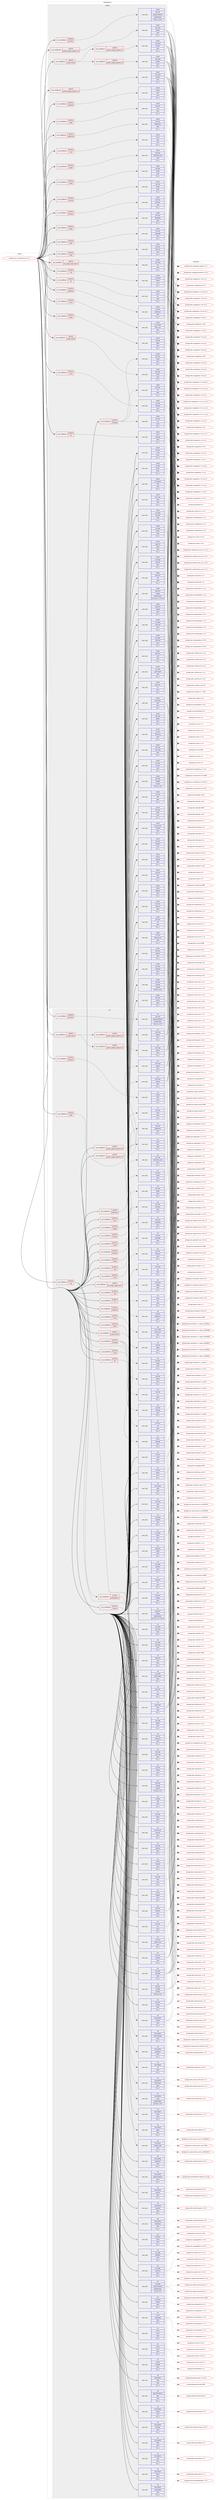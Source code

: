 digraph prolog {

# *************
# Graph options
# *************

newrank=true;
concentrate=true;
compound=true;
graph [rankdir=LR,fontname=Helvetica,fontsize=10,ranksep=1.5];#, ranksep=2.5, nodesep=0.2];
edge  [arrowhead=vee];
node  [fontname=Helvetica,fontsize=10];

# **********
# The ebuild
# **********

subgraph cluster_leftcol {
color=gray;
label=<<i>ebuild</i>>;
id [label="portage://sys-cluster/ceph-16.2.15-r1", color=red, width=4, href="../sys-cluster/ceph-16.2.15-r1.svg"];
}

# ****************
# The dependencies
# ****************

subgraph cluster_midcol {
color=gray;
label=<<i>dependencies</i>>;
subgraph cluster_compile {
fillcolor="#eeeeee";
style=filled;
label=<<i>compile</i>>;
subgraph cond118631 {
dependency441980 [label=<<TABLE BORDER="0" CELLBORDER="1" CELLSPACING="0" CELLPADDING="4"><TR><TD ROWSPAN="3" CELLPADDING="10">use_conditional</TD></TR><TR><TD>negative</TD></TR><TR><TD>jemalloc</TD></TR></TABLE>>, shape=none, color=red];
subgraph pack320388 {
dependency441981 [label=<<TABLE BORDER="0" CELLBORDER="1" CELLSPACING="0" CELLPADDING="4" WIDTH="220"><TR><TD ROWSPAN="6" CELLPADDING="30">pack_dep</TD></TR><TR><TD WIDTH="110">install</TD></TR><TR><TD>dev-util</TD></TR><TR><TD>google-perftools</TD></TR><TR><TD>greaterequal</TD></TR><TR><TD>[[2,6,1],,,2.6.1]</TD></TR></TABLE>>, shape=none, color=blue];
}
dependency441980:e -> dependency441981:w [weight=20,style="dashed",arrowhead="vee"];
}
id:e -> dependency441980:w [weight=20,style="solid",arrowhead="vee"];
subgraph cond118632 {
dependency441982 [label=<<TABLE BORDER="0" CELLBORDER="1" CELLSPACING="0" CELLPADDING="4"><TR><TD ROWSPAN="3" CELLPADDING="10">use_conditional</TD></TR><TR><TD>negative</TD></TR><TR><TD>system-boost</TD></TR></TABLE>>, shape=none, color=red];
subgraph cond118633 {
dependency441983 [label=<<TABLE BORDER="0" CELLBORDER="1" CELLSPACING="0" CELLPADDING="4"><TR><TD ROWSPAN="3" CELLPADDING="10">use_conditional</TD></TR><TR><TD>positive</TD></TR><TR><TD>python_targets_python3_10</TD></TR></TABLE>>, shape=none, color=red];
subgraph pack320389 {
dependency441984 [label=<<TABLE BORDER="0" CELLBORDER="1" CELLSPACING="0" CELLPADDING="4" WIDTH="220"><TR><TD ROWSPAN="6" CELLPADDING="30">pack_dep</TD></TR><TR><TD WIDTH="110">install</TD></TR><TR><TD>dev-lang</TD></TR><TR><TD>python</TD></TR><TR><TD>none</TD></TR><TR><TD>[[],,,,]</TD></TR></TABLE>>, shape=none, color=blue];
}
dependency441983:e -> dependency441984:w [weight=20,style="dashed",arrowhead="vee"];
}
dependency441982:e -> dependency441983:w [weight=20,style="dashed",arrowhead="vee"];
subgraph cond118634 {
dependency441985 [label=<<TABLE BORDER="0" CELLBORDER="1" CELLSPACING="0" CELLPADDING="4"><TR><TD ROWSPAN="3" CELLPADDING="10">use_conditional</TD></TR><TR><TD>positive</TD></TR><TR><TD>python_targets_python3_11</TD></TR></TABLE>>, shape=none, color=red];
subgraph pack320390 {
dependency441986 [label=<<TABLE BORDER="0" CELLBORDER="1" CELLSPACING="0" CELLPADDING="4" WIDTH="220"><TR><TD ROWSPAN="6" CELLPADDING="30">pack_dep</TD></TR><TR><TD WIDTH="110">install</TD></TR><TR><TD>dev-lang</TD></TR><TR><TD>python</TD></TR><TR><TD>none</TD></TR><TR><TD>[[],,,,]</TD></TR></TABLE>>, shape=none, color=blue];
}
dependency441985:e -> dependency441986:w [weight=20,style="dashed",arrowhead="vee"];
}
dependency441982:e -> dependency441985:w [weight=20,style="dashed",arrowhead="vee"];
}
id:e -> dependency441982:w [weight=20,style="solid",arrowhead="vee"];
subgraph cond118635 {
dependency441987 [label=<<TABLE BORDER="0" CELLBORDER="1" CELLSPACING="0" CELLPADDING="4"><TR><TD ROWSPAN="3" CELLPADDING="10">use_conditional</TD></TR><TR><TD>positive</TD></TR><TR><TD>babeltrace</TD></TR></TABLE>>, shape=none, color=red];
subgraph pack320391 {
dependency441988 [label=<<TABLE BORDER="0" CELLBORDER="1" CELLSPACING="0" CELLPADDING="4" WIDTH="220"><TR><TD ROWSPAN="6" CELLPADDING="30">pack_dep</TD></TR><TR><TD WIDTH="110">install</TD></TR><TR><TD>dev-util</TD></TR><TR><TD>babeltrace</TD></TR><TR><TD>none</TD></TR><TR><TD>[[],,,,]</TD></TR></TABLE>>, shape=none, color=blue];
}
dependency441987:e -> dependency441988:w [weight=20,style="dashed",arrowhead="vee"];
}
id:e -> dependency441987:w [weight=20,style="solid",arrowhead="vee"];
subgraph cond118636 {
dependency441989 [label=<<TABLE BORDER="0" CELLBORDER="1" CELLSPACING="0" CELLPADDING="4"><TR><TD ROWSPAN="3" CELLPADDING="10">use_conditional</TD></TR><TR><TD>positive</TD></TR><TR><TD>fuse</TD></TR></TABLE>>, shape=none, color=red];
subgraph pack320392 {
dependency441990 [label=<<TABLE BORDER="0" CELLBORDER="1" CELLSPACING="0" CELLPADDING="4" WIDTH="220"><TR><TD ROWSPAN="6" CELLPADDING="30">pack_dep</TD></TR><TR><TD WIDTH="110">install</TD></TR><TR><TD>sys-fs</TD></TR><TR><TD>fuse</TD></TR><TR><TD>none</TD></TR><TR><TD>[[],,,,]</TD></TR></TABLE>>, shape=none, color=blue];
}
dependency441989:e -> dependency441990:w [weight=20,style="dashed",arrowhead="vee"];
}
id:e -> dependency441989:w [weight=20,style="solid",arrowhead="vee"];
subgraph cond118637 {
dependency441991 [label=<<TABLE BORDER="0" CELLBORDER="1" CELLSPACING="0" CELLPADDING="4"><TR><TD ROWSPAN="3" CELLPADDING="10">use_conditional</TD></TR><TR><TD>positive</TD></TR><TR><TD>jaeger</TD></TR></TABLE>>, shape=none, color=red];
subgraph pack320393 {
dependency441992 [label=<<TABLE BORDER="0" CELLBORDER="1" CELLSPACING="0" CELLPADDING="4" WIDTH="220"><TR><TD ROWSPAN="6" CELLPADDING="30">pack_dep</TD></TR><TR><TD WIDTH="110">install</TD></TR><TR><TD>dev-cpp</TD></TR><TR><TD>nlohmann_json</TD></TR><TR><TD>none</TD></TR><TR><TD>[[],,,,]</TD></TR></TABLE>>, shape=none, color=blue];
}
dependency441991:e -> dependency441992:w [weight=20,style="dashed",arrowhead="vee"];
}
id:e -> dependency441991:w [weight=20,style="solid",arrowhead="vee"];
subgraph cond118638 {
dependency441993 [label=<<TABLE BORDER="0" CELLBORDER="1" CELLSPACING="0" CELLPADDING="4"><TR><TD ROWSPAN="3" CELLPADDING="10">use_conditional</TD></TR><TR><TD>positive</TD></TR><TR><TD>jemalloc</TD></TR></TABLE>>, shape=none, color=red];
subgraph pack320394 {
dependency441994 [label=<<TABLE BORDER="0" CELLBORDER="1" CELLSPACING="0" CELLPADDING="4" WIDTH="220"><TR><TD ROWSPAN="6" CELLPADDING="30">pack_dep</TD></TR><TR><TD WIDTH="110">install</TD></TR><TR><TD>dev-libs</TD></TR><TR><TD>jemalloc</TD></TR><TR><TD>none</TD></TR><TR><TD>[[],,,,]</TD></TR></TABLE>>, shape=none, color=blue];
}
dependency441993:e -> dependency441994:w [weight=20,style="dashed",arrowhead="vee"];
}
id:e -> dependency441993:w [weight=20,style="solid",arrowhead="vee"];
subgraph cond118639 {
dependency441995 [label=<<TABLE BORDER="0" CELLBORDER="1" CELLSPACING="0" CELLPADDING="4"><TR><TD ROWSPAN="3" CELLPADDING="10">use_conditional</TD></TR><TR><TD>positive</TD></TR><TR><TD>kafka</TD></TR></TABLE>>, shape=none, color=red];
subgraph pack320395 {
dependency441996 [label=<<TABLE BORDER="0" CELLBORDER="1" CELLSPACING="0" CELLPADDING="4" WIDTH="220"><TR><TD ROWSPAN="6" CELLPADDING="30">pack_dep</TD></TR><TR><TD WIDTH="110">install</TD></TR><TR><TD>dev-libs</TD></TR><TR><TD>librdkafka</TD></TR><TR><TD>none</TD></TR><TR><TD>[[],,,,]</TD></TR></TABLE>>, shape=none, color=blue];
}
dependency441995:e -> dependency441996:w [weight=20,style="dashed",arrowhead="vee"];
}
id:e -> dependency441995:w [weight=20,style="solid",arrowhead="vee"];
subgraph cond118640 {
dependency441997 [label=<<TABLE BORDER="0" CELLBORDER="1" CELLSPACING="0" CELLPADDING="4"><TR><TD ROWSPAN="3" CELLPADDING="10">use_conditional</TD></TR><TR><TD>positive</TD></TR><TR><TD>kerberos</TD></TR></TABLE>>, shape=none, color=red];
subgraph pack320396 {
dependency441998 [label=<<TABLE BORDER="0" CELLBORDER="1" CELLSPACING="0" CELLPADDING="4" WIDTH="220"><TR><TD ROWSPAN="6" CELLPADDING="30">pack_dep</TD></TR><TR><TD WIDTH="110">install</TD></TR><TR><TD>virtual</TD></TR><TR><TD>krb5</TD></TR><TR><TD>none</TD></TR><TR><TD>[[],,,,]</TD></TR></TABLE>>, shape=none, color=blue];
}
dependency441997:e -> dependency441998:w [weight=20,style="dashed",arrowhead="vee"];
}
id:e -> dependency441997:w [weight=20,style="solid",arrowhead="vee"];
subgraph cond118641 {
dependency441999 [label=<<TABLE BORDER="0" CELLBORDER="1" CELLSPACING="0" CELLPADDING="4"><TR><TD ROWSPAN="3" CELLPADDING="10">use_conditional</TD></TR><TR><TD>positive</TD></TR><TR><TD>ldap</TD></TR></TABLE>>, shape=none, color=red];
subgraph pack320397 {
dependency442000 [label=<<TABLE BORDER="0" CELLBORDER="1" CELLSPACING="0" CELLPADDING="4" WIDTH="220"><TR><TD ROWSPAN="6" CELLPADDING="30">pack_dep</TD></TR><TR><TD WIDTH="110">install</TD></TR><TR><TD>net-nds</TD></TR><TR><TD>openldap</TD></TR><TR><TD>none</TD></TR><TR><TD>[[],,,,]</TD></TR></TABLE>>, shape=none, color=blue];
}
dependency441999:e -> dependency442000:w [weight=20,style="dashed",arrowhead="vee"];
}
id:e -> dependency441999:w [weight=20,style="solid",arrowhead="vee"];
subgraph cond118642 {
dependency442001 [label=<<TABLE BORDER="0" CELLBORDER="1" CELLSPACING="0" CELLPADDING="4"><TR><TD ROWSPAN="3" CELLPADDING="10">use_conditional</TD></TR><TR><TD>positive</TD></TR><TR><TD>lttng</TD></TR></TABLE>>, shape=none, color=red];
subgraph pack320398 {
dependency442002 [label=<<TABLE BORDER="0" CELLBORDER="1" CELLSPACING="0" CELLPADDING="4" WIDTH="220"><TR><TD ROWSPAN="6" CELLPADDING="30">pack_dep</TD></TR><TR><TD WIDTH="110">install</TD></TR><TR><TD>dev-util</TD></TR><TR><TD>lttng-ust</TD></TR><TR><TD>none</TD></TR><TR><TD>[[],,,,]</TD></TR></TABLE>>, shape=none, color=blue];
}
dependency442001:e -> dependency442002:w [weight=20,style="dashed",arrowhead="vee"];
}
id:e -> dependency442001:w [weight=20,style="solid",arrowhead="vee"];
subgraph cond118643 {
dependency442003 [label=<<TABLE BORDER="0" CELLBORDER="1" CELLSPACING="0" CELLPADDING="4"><TR><TD ROWSPAN="3" CELLPADDING="10">use_conditional</TD></TR><TR><TD>positive</TD></TR><TR><TD>lua_single_target_lua5-3</TD></TR></TABLE>>, shape=none, color=red];
subgraph pack320399 {
dependency442004 [label=<<TABLE BORDER="0" CELLBORDER="1" CELLSPACING="0" CELLPADDING="4" WIDTH="220"><TR><TD ROWSPAN="6" CELLPADDING="30">pack_dep</TD></TR><TR><TD WIDTH="110">install</TD></TR><TR><TD>dev-lang</TD></TR><TR><TD>lua</TD></TR><TR><TD>none</TD></TR><TR><TD>[[],,,,]</TD></TR></TABLE>>, shape=none, color=blue];
}
dependency442003:e -> dependency442004:w [weight=20,style="dashed",arrowhead="vee"];
}
id:e -> dependency442003:w [weight=20,style="solid",arrowhead="vee"];
subgraph cond118644 {
dependency442005 [label=<<TABLE BORDER="0" CELLBORDER="1" CELLSPACING="0" CELLPADDING="4"><TR><TD ROWSPAN="3" CELLPADDING="10">use_conditional</TD></TR><TR><TD>positive</TD></TR><TR><TD>pmdk</TD></TR></TABLE>>, shape=none, color=red];
subgraph pack320400 {
dependency442006 [label=<<TABLE BORDER="0" CELLBORDER="1" CELLSPACING="0" CELLPADDING="4" WIDTH="220"><TR><TD ROWSPAN="6" CELLPADDING="30">pack_dep</TD></TR><TR><TD WIDTH="110">install</TD></TR><TR><TD>dev-libs</TD></TR><TR><TD>pmdk</TD></TR><TR><TD>none</TD></TR><TR><TD>[[],,,,]</TD></TR></TABLE>>, shape=none, color=blue];
}
dependency442005:e -> dependency442006:w [weight=20,style="dashed",arrowhead="vee"];
}
id:e -> dependency442005:w [weight=20,style="solid",arrowhead="vee"];
subgraph cond118645 {
dependency442007 [label=<<TABLE BORDER="0" CELLBORDER="1" CELLSPACING="0" CELLPADDING="4"><TR><TD ROWSPAN="3" CELLPADDING="10">use_conditional</TD></TR><TR><TD>positive</TD></TR><TR><TD>python_targets_python3_10</TD></TR></TABLE>>, shape=none, color=red];
subgraph pack320401 {
dependency442008 [label=<<TABLE BORDER="0" CELLBORDER="1" CELLSPACING="0" CELLPADDING="4" WIDTH="220"><TR><TD ROWSPAN="6" CELLPADDING="30">pack_dep</TD></TR><TR><TD WIDTH="110">install</TD></TR><TR><TD>dev-lang</TD></TR><TR><TD>python</TD></TR><TR><TD>none</TD></TR><TR><TD>[[],,,,]</TD></TR></TABLE>>, shape=none, color=blue];
}
dependency442007:e -> dependency442008:w [weight=20,style="dashed",arrowhead="vee"];
}
id:e -> dependency442007:w [weight=20,style="solid",arrowhead="vee"];
subgraph cond118646 {
dependency442009 [label=<<TABLE BORDER="0" CELLBORDER="1" CELLSPACING="0" CELLPADDING="4"><TR><TD ROWSPAN="3" CELLPADDING="10">use_conditional</TD></TR><TR><TD>positive</TD></TR><TR><TD>python_targets_python3_11</TD></TR></TABLE>>, shape=none, color=red];
subgraph pack320402 {
dependency442010 [label=<<TABLE BORDER="0" CELLBORDER="1" CELLSPACING="0" CELLPADDING="4" WIDTH="220"><TR><TD ROWSPAN="6" CELLPADDING="30">pack_dep</TD></TR><TR><TD WIDTH="110">install</TD></TR><TR><TD>dev-lang</TD></TR><TR><TD>python</TD></TR><TR><TD>none</TD></TR><TR><TD>[[],,,,]</TD></TR></TABLE>>, shape=none, color=blue];
}
dependency442009:e -> dependency442010:w [weight=20,style="dashed",arrowhead="vee"];
}
id:e -> dependency442009:w [weight=20,style="solid",arrowhead="vee"];
subgraph cond118647 {
dependency442011 [label=<<TABLE BORDER="0" CELLBORDER="1" CELLSPACING="0" CELLPADDING="4"><TR><TD ROWSPAN="3" CELLPADDING="10">use_conditional</TD></TR><TR><TD>positive</TD></TR><TR><TD>rabbitmq</TD></TR></TABLE>>, shape=none, color=red];
subgraph pack320403 {
dependency442012 [label=<<TABLE BORDER="0" CELLBORDER="1" CELLSPACING="0" CELLPADDING="4" WIDTH="220"><TR><TD ROWSPAN="6" CELLPADDING="30">pack_dep</TD></TR><TR><TD WIDTH="110">install</TD></TR><TR><TD>net-libs</TD></TR><TR><TD>rabbitmq-c</TD></TR><TR><TD>none</TD></TR><TR><TD>[[],,,,]</TD></TR></TABLE>>, shape=none, color=blue];
}
dependency442011:e -> dependency442012:w [weight=20,style="dashed",arrowhead="vee"];
}
id:e -> dependency442011:w [weight=20,style="solid",arrowhead="vee"];
subgraph cond118648 {
dependency442013 [label=<<TABLE BORDER="0" CELLBORDER="1" CELLSPACING="0" CELLPADDING="4"><TR><TD ROWSPAN="3" CELLPADDING="10">use_conditional</TD></TR><TR><TD>positive</TD></TR><TR><TD>radosgw</TD></TR></TABLE>>, shape=none, color=red];
subgraph pack320404 {
dependency442014 [label=<<TABLE BORDER="0" CELLBORDER="1" CELLSPACING="0" CELLPADDING="4" WIDTH="220"><TR><TD ROWSPAN="6" CELLPADDING="30">pack_dep</TD></TR><TR><TD WIDTH="110">install</TD></TR><TR><TD>dev-libs</TD></TR><TR><TD>icu</TD></TR><TR><TD>none</TD></TR><TR><TD>[[],,,,]</TD></TR></TABLE>>, shape=none, color=blue];
}
dependency442013:e -> dependency442014:w [weight=20,style="dashed",arrowhead="vee"];
subgraph pack320405 {
dependency442015 [label=<<TABLE BORDER="0" CELLBORDER="1" CELLSPACING="0" CELLPADDING="4" WIDTH="220"><TR><TD ROWSPAN="6" CELLPADDING="30">pack_dep</TD></TR><TR><TD WIDTH="110">install</TD></TR><TR><TD>dev-libs</TD></TR><TR><TD>expat</TD></TR><TR><TD>none</TD></TR><TR><TD>[[],,,,]</TD></TR></TABLE>>, shape=none, color=blue];
}
dependency442013:e -> dependency442015:w [weight=20,style="dashed",arrowhead="vee"];
subgraph pack320406 {
dependency442016 [label=<<TABLE BORDER="0" CELLBORDER="1" CELLSPACING="0" CELLPADDING="4" WIDTH="220"><TR><TD ROWSPAN="6" CELLPADDING="30">pack_dep</TD></TR><TR><TD WIDTH="110">install</TD></TR><TR><TD>net-misc</TD></TR><TR><TD>curl</TD></TR><TR><TD>none</TD></TR><TR><TD>[[],,,,]</TD></TR></TABLE>>, shape=none, color=blue];
}
dependency442013:e -> dependency442016:w [weight=20,style="dashed",arrowhead="vee"];
}
id:e -> dependency442013:w [weight=20,style="solid",arrowhead="vee"];
subgraph cond118649 {
dependency442017 [label=<<TABLE BORDER="0" CELLBORDER="1" CELLSPACING="0" CELLPADDING="4"><TR><TD ROWSPAN="3" CELLPADDING="10">use_conditional</TD></TR><TR><TD>positive</TD></TR><TR><TD>rbd-rwl</TD></TR></TABLE>>, shape=none, color=red];
subgraph pack320407 {
dependency442018 [label=<<TABLE BORDER="0" CELLBORDER="1" CELLSPACING="0" CELLPADDING="4" WIDTH="220"><TR><TD ROWSPAN="6" CELLPADDING="30">pack_dep</TD></TR><TR><TD WIDTH="110">install</TD></TR><TR><TD>dev-libs</TD></TR><TR><TD>pmdk</TD></TR><TR><TD>none</TD></TR><TR><TD>[[],,,,]</TD></TR></TABLE>>, shape=none, color=blue];
}
dependency442017:e -> dependency442018:w [weight=20,style="dashed",arrowhead="vee"];
}
id:e -> dependency442017:w [weight=20,style="solid",arrowhead="vee"];
subgraph cond118650 {
dependency442019 [label=<<TABLE BORDER="0" CELLBORDER="1" CELLSPACING="0" CELLPADDING="4"><TR><TD ROWSPAN="3" CELLPADDING="10">use_conditional</TD></TR><TR><TD>positive</TD></TR><TR><TD>rdma</TD></TR></TABLE>>, shape=none, color=red];
subgraph pack320408 {
dependency442020 [label=<<TABLE BORDER="0" CELLBORDER="1" CELLSPACING="0" CELLPADDING="4" WIDTH="220"><TR><TD ROWSPAN="6" CELLPADDING="30">pack_dep</TD></TR><TR><TD WIDTH="110">install</TD></TR><TR><TD>sys-cluster</TD></TR><TR><TD>rdma-core</TD></TR><TR><TD>none</TD></TR><TR><TD>[[],,,,]</TD></TR></TABLE>>, shape=none, color=blue];
}
dependency442019:e -> dependency442020:w [weight=20,style="dashed",arrowhead="vee"];
}
id:e -> dependency442019:w [weight=20,style="solid",arrowhead="vee"];
subgraph cond118651 {
dependency442021 [label=<<TABLE BORDER="0" CELLBORDER="1" CELLSPACING="0" CELLPADDING="4"><TR><TD ROWSPAN="3" CELLPADDING="10">use_conditional</TD></TR><TR><TD>positive</TD></TR><TR><TD>spdk</TD></TR></TABLE>>, shape=none, color=red];
subgraph pack320409 {
dependency442022 [label=<<TABLE BORDER="0" CELLBORDER="1" CELLSPACING="0" CELLPADDING="4" WIDTH="220"><TR><TD ROWSPAN="6" CELLPADDING="30">pack_dep</TD></TR><TR><TD WIDTH="110">install</TD></TR><TR><TD>dev-util</TD></TR><TR><TD>cunit</TD></TR><TR><TD>none</TD></TR><TR><TD>[[],,,,]</TD></TR></TABLE>>, shape=none, color=blue];
}
dependency442021:e -> dependency442022:w [weight=20,style="dashed",arrowhead="vee"];
}
id:e -> dependency442021:w [weight=20,style="solid",arrowhead="vee"];
subgraph cond118652 {
dependency442023 [label=<<TABLE BORDER="0" CELLBORDER="1" CELLSPACING="0" CELLPADDING="4"><TR><TD ROWSPAN="3" CELLPADDING="10">use_conditional</TD></TR><TR><TD>positive</TD></TR><TR><TD>sqlite</TD></TR></TABLE>>, shape=none, color=red];
subgraph pack320410 {
dependency442024 [label=<<TABLE BORDER="0" CELLBORDER="1" CELLSPACING="0" CELLPADDING="4" WIDTH="220"><TR><TD ROWSPAN="6" CELLPADDING="30">pack_dep</TD></TR><TR><TD WIDTH="110">install</TD></TR><TR><TD>dev-db</TD></TR><TR><TD>sqlite</TD></TR><TR><TD>none</TD></TR><TR><TD>[[],,,,]</TD></TR></TABLE>>, shape=none, color=blue];
}
dependency442023:e -> dependency442024:w [weight=20,style="dashed",arrowhead="vee"];
}
id:e -> dependency442023:w [weight=20,style="solid",arrowhead="vee"];
subgraph cond118653 {
dependency442025 [label=<<TABLE BORDER="0" CELLBORDER="1" CELLSPACING="0" CELLPADDING="4"><TR><TD ROWSPAN="3" CELLPADDING="10">use_conditional</TD></TR><TR><TD>positive</TD></TR><TR><TD>system-boost</TD></TR></TABLE>>, shape=none, color=red];
subgraph pack320411 {
dependency442026 [label=<<TABLE BORDER="0" CELLBORDER="1" CELLSPACING="0" CELLPADDING="4" WIDTH="220"><TR><TD ROWSPAN="6" CELLPADDING="30">pack_dep</TD></TR><TR><TD WIDTH="110">install</TD></TR><TR><TD>dev-libs</TD></TR><TR><TD>boost</TD></TR><TR><TD>none</TD></TR><TR><TD>[[],,,,]</TD></TR></TABLE>>, shape=none, color=blue];
}
dependency442025:e -> dependency442026:w [weight=20,style="dashed",arrowhead="vee"];
}
id:e -> dependency442025:w [weight=20,style="solid",arrowhead="vee"];
subgraph cond118654 {
dependency442027 [label=<<TABLE BORDER="0" CELLBORDER="1" CELLSPACING="0" CELLPADDING="4"><TR><TD ROWSPAN="3" CELLPADDING="10">use_conditional</TD></TR><TR><TD>positive</TD></TR><TR><TD>uring</TD></TR></TABLE>>, shape=none, color=red];
subgraph pack320412 {
dependency442028 [label=<<TABLE BORDER="0" CELLBORDER="1" CELLSPACING="0" CELLPADDING="4" WIDTH="220"><TR><TD ROWSPAN="6" CELLPADDING="30">pack_dep</TD></TR><TR><TD WIDTH="110">install</TD></TR><TR><TD>sys-libs</TD></TR><TR><TD>liburing</TD></TR><TR><TD>none</TD></TR><TR><TD>[[],,,,]</TD></TR></TABLE>>, shape=none, color=blue];
}
dependency442027:e -> dependency442028:w [weight=20,style="dashed",arrowhead="vee"];
}
id:e -> dependency442027:w [weight=20,style="solid",arrowhead="vee"];
subgraph cond118655 {
dependency442029 [label=<<TABLE BORDER="0" CELLBORDER="1" CELLSPACING="0" CELLPADDING="4"><TR><TD ROWSPAN="3" CELLPADDING="10">use_conditional</TD></TR><TR><TD>positive</TD></TR><TR><TD>xfs</TD></TR></TABLE>>, shape=none, color=red];
subgraph pack320413 {
dependency442030 [label=<<TABLE BORDER="0" CELLBORDER="1" CELLSPACING="0" CELLPADDING="4" WIDTH="220"><TR><TD ROWSPAN="6" CELLPADDING="30">pack_dep</TD></TR><TR><TD WIDTH="110">install</TD></TR><TR><TD>sys-fs</TD></TR><TR><TD>xfsprogs</TD></TR><TR><TD>none</TD></TR><TR><TD>[[],,,,]</TD></TR></TABLE>>, shape=none, color=blue];
}
dependency442029:e -> dependency442030:w [weight=20,style="dashed",arrowhead="vee"];
}
id:e -> dependency442029:w [weight=20,style="solid",arrowhead="vee"];
subgraph cond118656 {
dependency442031 [label=<<TABLE BORDER="0" CELLBORDER="1" CELLSPACING="0" CELLPADDING="4"><TR><TD ROWSPAN="3" CELLPADDING="10">use_conditional</TD></TR><TR><TD>positive</TD></TR><TR><TD>zbd</TD></TR></TABLE>>, shape=none, color=red];
subgraph pack320414 {
dependency442032 [label=<<TABLE BORDER="0" CELLBORDER="1" CELLSPACING="0" CELLPADDING="4" WIDTH="220"><TR><TD ROWSPAN="6" CELLPADDING="30">pack_dep</TD></TR><TR><TD WIDTH="110">install</TD></TR><TR><TD>sys-block</TD></TR><TR><TD>libzbd</TD></TR><TR><TD>none</TD></TR><TR><TD>[[],,,,]</TD></TR></TABLE>>, shape=none, color=blue];
}
dependency442031:e -> dependency442032:w [weight=20,style="dashed",arrowhead="vee"];
}
id:e -> dependency442031:w [weight=20,style="solid",arrowhead="vee"];
subgraph cond118657 {
dependency442033 [label=<<TABLE BORDER="0" CELLBORDER="1" CELLSPACING="0" CELLPADDING="4"><TR><TD ROWSPAN="3" CELLPADDING="10">use_conditional</TD></TR><TR><TD>positive</TD></TR><TR><TD>zfs</TD></TR></TABLE>>, shape=none, color=red];
subgraph pack320415 {
dependency442034 [label=<<TABLE BORDER="0" CELLBORDER="1" CELLSPACING="0" CELLPADDING="4" WIDTH="220"><TR><TD ROWSPAN="6" CELLPADDING="30">pack_dep</TD></TR><TR><TD WIDTH="110">install</TD></TR><TR><TD>sys-fs</TD></TR><TR><TD>zfs</TD></TR><TR><TD>none</TD></TR><TR><TD>[[],,,,]</TD></TR></TABLE>>, shape=none, color=blue];
}
dependency442033:e -> dependency442034:w [weight=20,style="dashed",arrowhead="vee"];
}
id:e -> dependency442033:w [weight=20,style="solid",arrowhead="vee"];
subgraph pack320416 {
dependency442035 [label=<<TABLE BORDER="0" CELLBORDER="1" CELLSPACING="0" CELLPADDING="4" WIDTH="220"><TR><TD ROWSPAN="6" CELLPADDING="30">pack_dep</TD></TR><TR><TD WIDTH="110">install</TD></TR><TR><TD>acct-group</TD></TR><TR><TD>ceph</TD></TR><TR><TD>none</TD></TR><TR><TD>[[],,,,]</TD></TR></TABLE>>, shape=none, color=blue];
}
id:e -> dependency442035:w [weight=20,style="solid",arrowhead="vee"];
subgraph pack320417 {
dependency442036 [label=<<TABLE BORDER="0" CELLBORDER="1" CELLSPACING="0" CELLPADDING="4" WIDTH="220"><TR><TD ROWSPAN="6" CELLPADDING="30">pack_dep</TD></TR><TR><TD WIDTH="110">install</TD></TR><TR><TD>acct-user</TD></TR><TR><TD>ceph</TD></TR><TR><TD>none</TD></TR><TR><TD>[[],,,,]</TD></TR></TABLE>>, shape=none, color=blue];
}
id:e -> dependency442036:w [weight=20,style="solid",arrowhead="vee"];
subgraph pack320418 {
dependency442037 [label=<<TABLE BORDER="0" CELLBORDER="1" CELLSPACING="0" CELLPADDING="4" WIDTH="220"><TR><TD ROWSPAN="6" CELLPADDING="30">pack_dep</TD></TR><TR><TD WIDTH="110">install</TD></TR><TR><TD>app-arch</TD></TR><TR><TD>bzip2</TD></TR><TR><TD>none</TD></TR><TR><TD>[[],,,,]</TD></TR></TABLE>>, shape=none, color=blue];
}
id:e -> dependency442037:w [weight=20,style="solid",arrowhead="vee"];
subgraph pack320419 {
dependency442038 [label=<<TABLE BORDER="0" CELLBORDER="1" CELLSPACING="0" CELLPADDING="4" WIDTH="220"><TR><TD ROWSPAN="6" CELLPADDING="30">pack_dep</TD></TR><TR><TD WIDTH="110">install</TD></TR><TR><TD>app-arch</TD></TR><TR><TD>lz4</TD></TR><TR><TD>none</TD></TR><TR><TD>[[],,,,]</TD></TR></TABLE>>, shape=none, color=blue];
}
id:e -> dependency442038:w [weight=20,style="solid",arrowhead="vee"];
subgraph pack320420 {
dependency442039 [label=<<TABLE BORDER="0" CELLBORDER="1" CELLSPACING="0" CELLPADDING="4" WIDTH="220"><TR><TD ROWSPAN="6" CELLPADDING="30">pack_dep</TD></TR><TR><TD WIDTH="110">install</TD></TR><TR><TD>app-arch</TD></TR><TR><TD>snappy</TD></TR><TR><TD>greaterequal</TD></TR><TR><TD>[[1,1,9],,-r1,1.1.9-r1]</TD></TR></TABLE>>, shape=none, color=blue];
}
id:e -> dependency442039:w [weight=20,style="solid",arrowhead="vee"];
subgraph pack320421 {
dependency442040 [label=<<TABLE BORDER="0" CELLBORDER="1" CELLSPACING="0" CELLPADDING="4" WIDTH="220"><TR><TD ROWSPAN="6" CELLPADDING="30">pack_dep</TD></TR><TR><TD WIDTH="110">install</TD></TR><TR><TD>app-arch</TD></TR><TR><TD>snappy</TD></TR><TR><TD>none</TD></TR><TR><TD>[[],,,,]</TD></TR></TABLE>>, shape=none, color=blue];
}
id:e -> dependency442040:w [weight=20,style="solid",arrowhead="vee"];
subgraph pack320422 {
dependency442041 [label=<<TABLE BORDER="0" CELLBORDER="1" CELLSPACING="0" CELLPADDING="4" WIDTH="220"><TR><TD ROWSPAN="6" CELLPADDING="30">pack_dep</TD></TR><TR><TD WIDTH="110">install</TD></TR><TR><TD>app-arch</TD></TR><TR><TD>zstd</TD></TR><TR><TD>none</TD></TR><TR><TD>[[],,,,]</TD></TR></TABLE>>, shape=none, color=blue];
}
id:e -> dependency442041:w [weight=20,style="solid",arrowhead="vee"];
subgraph pack320423 {
dependency442042 [label=<<TABLE BORDER="0" CELLBORDER="1" CELLSPACING="0" CELLPADDING="4" WIDTH="220"><TR><TD ROWSPAN="6" CELLPADDING="30">pack_dep</TD></TR><TR><TD WIDTH="110">install</TD></TR><TR><TD>app-misc</TD></TR><TR><TD>jq</TD></TR><TR><TD>none</TD></TR><TR><TD>[[],,,,]</TD></TR></TABLE>>, shape=none, color=blue];
}
id:e -> dependency442042:w [weight=20,style="solid",arrowhead="vee"];
subgraph pack320424 {
dependency442043 [label=<<TABLE BORDER="0" CELLBORDER="1" CELLSPACING="0" CELLPADDING="4" WIDTH="220"><TR><TD ROWSPAN="6" CELLPADDING="30">pack_dep</TD></TR><TR><TD WIDTH="110">install</TD></TR><TR><TD>app-shells</TD></TR><TR><TD>bash</TD></TR><TR><TD>none</TD></TR><TR><TD>[[],,,,]</TD></TR></TABLE>>, shape=none, color=blue];
}
id:e -> dependency442043:w [weight=20,style="solid",arrowhead="vee"];
subgraph pack320425 {
dependency442044 [label=<<TABLE BORDER="0" CELLBORDER="1" CELLSPACING="0" CELLPADDING="4" WIDTH="220"><TR><TD ROWSPAN="6" CELLPADDING="30">pack_dep</TD></TR><TR><TD WIDTH="110">install</TD></TR><TR><TD>dev-cpp</TD></TR><TR><TD>gflags</TD></TR><TR><TD>none</TD></TR><TR><TD>[[],,,,]</TD></TR></TABLE>>, shape=none, color=blue];
}
id:e -> dependency442044:w [weight=20,style="solid",arrowhead="vee"];
subgraph pack320426 {
dependency442045 [label=<<TABLE BORDER="0" CELLBORDER="1" CELLSPACING="0" CELLPADDING="4" WIDTH="220"><TR><TD ROWSPAN="6" CELLPADDING="30">pack_dep</TD></TR><TR><TD WIDTH="110">install</TD></TR><TR><TD>dev-cpp</TD></TR><TR><TD>yaml-cpp</TD></TR><TR><TD>none</TD></TR><TR><TD>[[],,,,]</TD></TR></TABLE>>, shape=none, color=blue];
}
id:e -> dependency442045:w [weight=20,style="solid",arrowhead="vee"];
subgraph pack320427 {
dependency442046 [label=<<TABLE BORDER="0" CELLBORDER="1" CELLSPACING="0" CELLPADDING="4" WIDTH="220"><TR><TD ROWSPAN="6" CELLPADDING="30">pack_dep</TD></TR><TR><TD WIDTH="110">install</TD></TR><TR><TD>dev-libs</TD></TR><TR><TD>leveldb</TD></TR><TR><TD>smaller</TD></TR><TR><TD>[[1,23],,,1.23]</TD></TR></TABLE>>, shape=none, color=blue];
}
id:e -> dependency442046:w [weight=20,style="solid",arrowhead="vee"];
subgraph pack320428 {
dependency442047 [label=<<TABLE BORDER="0" CELLBORDER="1" CELLSPACING="0" CELLPADDING="4" WIDTH="220"><TR><TD ROWSPAN="6" CELLPADDING="30">pack_dep</TD></TR><TR><TD WIDTH="110">install</TD></TR><TR><TD>dev-libs</TD></TR><TR><TD>libaio</TD></TR><TR><TD>none</TD></TR><TR><TD>[[],,,,]</TD></TR></TABLE>>, shape=none, color=blue];
}
id:e -> dependency442047:w [weight=20,style="solid",arrowhead="vee"];
subgraph pack320429 {
dependency442048 [label=<<TABLE BORDER="0" CELLBORDER="1" CELLSPACING="0" CELLPADDING="4" WIDTH="220"><TR><TD ROWSPAN="6" CELLPADDING="30">pack_dep</TD></TR><TR><TD WIDTH="110">install</TD></TR><TR><TD>dev-libs</TD></TR><TR><TD>libevent</TD></TR><TR><TD>none</TD></TR><TR><TD>[[],,,,]</TD></TR></TABLE>>, shape=none, color=blue];
}
id:e -> dependency442048:w [weight=20,style="solid",arrowhead="vee"];
subgraph pack320430 {
dependency442049 [label=<<TABLE BORDER="0" CELLBORDER="1" CELLSPACING="0" CELLPADDING="4" WIDTH="220"><TR><TD ROWSPAN="6" CELLPADDING="30">pack_dep</TD></TR><TR><TD WIDTH="110">install</TD></TR><TR><TD>dev-libs</TD></TR><TR><TD>libnl</TD></TR><TR><TD>none</TD></TR><TR><TD>[[],,,,]</TD></TR></TABLE>>, shape=none, color=blue];
}
id:e -> dependency442049:w [weight=20,style="solid",arrowhead="vee"];
subgraph pack320431 {
dependency442050 [label=<<TABLE BORDER="0" CELLBORDER="1" CELLSPACING="0" CELLPADDING="4" WIDTH="220"><TR><TD ROWSPAN="6" CELLPADDING="30">pack_dep</TD></TR><TR><TD WIDTH="110">install</TD></TR><TR><TD>dev-libs</TD></TR><TR><TD>libxml2</TD></TR><TR><TD>none</TD></TR><TR><TD>[[],,,,]</TD></TR></TABLE>>, shape=none, color=blue];
}
id:e -> dependency442050:w [weight=20,style="solid",arrowhead="vee"];
subgraph pack320432 {
dependency442051 [label=<<TABLE BORDER="0" CELLBORDER="1" CELLSPACING="0" CELLPADDING="4" WIDTH="220"><TR><TD ROWSPAN="6" CELLPADDING="30">pack_dep</TD></TR><TR><TD WIDTH="110">install</TD></TR><TR><TD>dev-libs</TD></TR><TR><TD>nss</TD></TR><TR><TD>none</TD></TR><TR><TD>[[],,,,]</TD></TR></TABLE>>, shape=none, color=blue];
}
id:e -> dependency442051:w [weight=20,style="solid",arrowhead="vee"];
subgraph pack320433 {
dependency442052 [label=<<TABLE BORDER="0" CELLBORDER="1" CELLSPACING="0" CELLPADDING="4" WIDTH="220"><TR><TD ROWSPAN="6" CELLPADDING="30">pack_dep</TD></TR><TR><TD WIDTH="110">install</TD></TR><TR><TD>dev-libs</TD></TR><TR><TD>openssl</TD></TR><TR><TD>none</TD></TR><TR><TD>[[],,,,]</TD></TR></TABLE>>, shape=none, color=blue];
}
id:e -> dependency442052:w [weight=20,style="solid",arrowhead="vee"];
subgraph pack320434 {
dependency442053 [label=<<TABLE BORDER="0" CELLBORDER="1" CELLSPACING="0" CELLPADDING="4" WIDTH="220"><TR><TD ROWSPAN="6" CELLPADDING="30">pack_dep</TD></TR><TR><TD WIDTH="110">install</TD></TR><TR><TD>dev-libs</TD></TR><TR><TD>protobuf</TD></TR><TR><TD>none</TD></TR><TR><TD>[[],,,,]</TD></TR></TABLE>>, shape=none, color=blue];
}
id:e -> dependency442053:w [weight=20,style="solid",arrowhead="vee"];
subgraph pack320435 {
dependency442054 [label=<<TABLE BORDER="0" CELLBORDER="1" CELLSPACING="0" CELLPADDING="4" WIDTH="220"><TR><TD ROWSPAN="6" CELLPADDING="30">pack_dep</TD></TR><TR><TD WIDTH="110">install</TD></TR><TR><TD>dev-libs</TD></TR><TR><TD>rocksdb</TD></TR><TR><TD>smaller</TD></TR><TR><TD>[[6,15],,,6.15]</TD></TR></TABLE>>, shape=none, color=blue];
}
id:e -> dependency442054:w [weight=20,style="solid",arrowhead="vee"];
subgraph pack320436 {
dependency442055 [label=<<TABLE BORDER="0" CELLBORDER="1" CELLSPACING="0" CELLPADDING="4" WIDTH="220"><TR><TD ROWSPAN="6" CELLPADDING="30">pack_dep</TD></TR><TR><TD WIDTH="110">install</TD></TR><TR><TD>dev-libs</TD></TR><TR><TD>xmlsec</TD></TR><TR><TD>none</TD></TR><TR><TD>[[],,,,]</TD></TR></TABLE>>, shape=none, color=blue];
}
id:e -> dependency442055:w [weight=20,style="solid",arrowhead="vee"];
subgraph pack320437 {
dependency442056 [label=<<TABLE BORDER="0" CELLBORDER="1" CELLSPACING="0" CELLPADDING="4" WIDTH="220"><TR><TD ROWSPAN="6" CELLPADDING="30">pack_dep</TD></TR><TR><TD WIDTH="110">install</TD></TR><TR><TD>net-dns</TD></TR><TR><TD>c-ares</TD></TR><TR><TD>none</TD></TR><TR><TD>[[],,,,]</TD></TR></TABLE>>, shape=none, color=blue];
}
id:e -> dependency442056:w [weight=20,style="solid",arrowhead="vee"];
subgraph pack320438 {
dependency442057 [label=<<TABLE BORDER="0" CELLBORDER="1" CELLSPACING="0" CELLPADDING="4" WIDTH="220"><TR><TD ROWSPAN="6" CELLPADDING="30">pack_dep</TD></TR><TR><TD WIDTH="110">install</TD></TR><TR><TD>net-libs</TD></TR><TR><TD>gnutls</TD></TR><TR><TD>none</TD></TR><TR><TD>[[],,,,]</TD></TR></TABLE>>, shape=none, color=blue];
}
id:e -> dependency442057:w [weight=20,style="solid",arrowhead="vee"];
subgraph pack320439 {
dependency442058 [label=<<TABLE BORDER="0" CELLBORDER="1" CELLSPACING="0" CELLPADDING="4" WIDTH="220"><TR><TD ROWSPAN="6" CELLPADDING="30">pack_dep</TD></TR><TR><TD WIDTH="110">install</TD></TR><TR><TD>sys-apps</TD></TR><TR><TD>coreutils</TD></TR><TR><TD>none</TD></TR><TR><TD>[[],,,,]</TD></TR></TABLE>>, shape=none, color=blue];
}
id:e -> dependency442058:w [weight=20,style="solid",arrowhead="vee"];
subgraph pack320440 {
dependency442059 [label=<<TABLE BORDER="0" CELLBORDER="1" CELLSPACING="0" CELLPADDING="4" WIDTH="220"><TR><TD ROWSPAN="6" CELLPADDING="30">pack_dep</TD></TR><TR><TD WIDTH="110">install</TD></TR><TR><TD>sys-apps</TD></TR><TR><TD>hwloc</TD></TR><TR><TD>none</TD></TR><TR><TD>[[],,,,]</TD></TR></TABLE>>, shape=none, color=blue];
}
id:e -> dependency442059:w [weight=20,style="solid",arrowhead="vee"];
subgraph pack320441 {
dependency442060 [label=<<TABLE BORDER="0" CELLBORDER="1" CELLSPACING="0" CELLPADDING="4" WIDTH="220"><TR><TD ROWSPAN="6" CELLPADDING="30">pack_dep</TD></TR><TR><TD WIDTH="110">install</TD></TR><TR><TD>sys-apps</TD></TR><TR><TD>keyutils</TD></TR><TR><TD>none</TD></TR><TR><TD>[[],,,,]</TD></TR></TABLE>>, shape=none, color=blue];
}
id:e -> dependency442060:w [weight=20,style="solid",arrowhead="vee"];
subgraph pack320442 {
dependency442061 [label=<<TABLE BORDER="0" CELLBORDER="1" CELLSPACING="0" CELLPADDING="4" WIDTH="220"><TR><TD ROWSPAN="6" CELLPADDING="30">pack_dep</TD></TR><TR><TD WIDTH="110">install</TD></TR><TR><TD>sys-apps</TD></TR><TR><TD>util-linux</TD></TR><TR><TD>none</TD></TR><TR><TD>[[],,,,]</TD></TR></TABLE>>, shape=none, color=blue];
}
id:e -> dependency442061:w [weight=20,style="solid",arrowhead="vee"];
subgraph pack320443 {
dependency442062 [label=<<TABLE BORDER="0" CELLBORDER="1" CELLSPACING="0" CELLPADDING="4" WIDTH="220"><TR><TD ROWSPAN="6" CELLPADDING="30">pack_dep</TD></TR><TR><TD WIDTH="110">install</TD></TR><TR><TD>sys-apps</TD></TR><TR><TD>util-linux</TD></TR><TR><TD>none</TD></TR><TR><TD>[[],,,,]</TD></TR></TABLE>>, shape=none, color=blue];
}
id:e -> dependency442062:w [weight=20,style="solid",arrowhead="vee"];
subgraph pack320444 {
dependency442063 [label=<<TABLE BORDER="0" CELLBORDER="1" CELLSPACING="0" CELLPADDING="4" WIDTH="220"><TR><TD ROWSPAN="6" CELLPADDING="30">pack_dep</TD></TR><TR><TD WIDTH="110">install</TD></TR><TR><TD>sys-auth</TD></TR><TR><TD>oath-toolkit</TD></TR><TR><TD>none</TD></TR><TR><TD>[[],,,,]</TD></TR></TABLE>>, shape=none, color=blue];
}
id:e -> dependency442063:w [weight=20,style="solid",arrowhead="vee"];
subgraph pack320445 {
dependency442064 [label=<<TABLE BORDER="0" CELLBORDER="1" CELLSPACING="0" CELLPADDING="4" WIDTH="220"><TR><TD ROWSPAN="6" CELLPADDING="30">pack_dep</TD></TR><TR><TD WIDTH="110">install</TD></TR><TR><TD>sys-libs</TD></TR><TR><TD>libcap-ng</TD></TR><TR><TD>none</TD></TR><TR><TD>[[],,,,]</TD></TR></TABLE>>, shape=none, color=blue];
}
id:e -> dependency442064:w [weight=20,style="solid",arrowhead="vee"];
subgraph pack320446 {
dependency442065 [label=<<TABLE BORDER="0" CELLBORDER="1" CELLSPACING="0" CELLPADDING="4" WIDTH="220"><TR><TD ROWSPAN="6" CELLPADDING="30">pack_dep</TD></TR><TR><TD WIDTH="110">install</TD></TR><TR><TD>sys-libs</TD></TR><TR><TD>ncurses</TD></TR><TR><TD>none</TD></TR><TR><TD>[[],,,,]</TD></TR></TABLE>>, shape=none, color=blue];
}
id:e -> dependency442065:w [weight=20,style="solid",arrowhead="vee"];
subgraph pack320447 {
dependency442066 [label=<<TABLE BORDER="0" CELLBORDER="1" CELLSPACING="0" CELLPADDING="4" WIDTH="220"><TR><TD ROWSPAN="6" CELLPADDING="30">pack_dep</TD></TR><TR><TD WIDTH="110">install</TD></TR><TR><TD>sys-libs</TD></TR><TR><TD>zlib</TD></TR><TR><TD>none</TD></TR><TR><TD>[[],,,,]</TD></TR></TABLE>>, shape=none, color=blue];
}
id:e -> dependency442066:w [weight=20,style="solid",arrowhead="vee"];
subgraph pack320448 {
dependency442067 [label=<<TABLE BORDER="0" CELLBORDER="1" CELLSPACING="0" CELLPADDING="4" WIDTH="220"><TR><TD ROWSPAN="6" CELLPADDING="30">pack_dep</TD></TR><TR><TD WIDTH="110">install</TD></TR><TR><TD>sys-process</TD></TR><TR><TD>numactl</TD></TR><TR><TD>none</TD></TR><TR><TD>[[],,,,]</TD></TR></TABLE>>, shape=none, color=blue];
}
id:e -> dependency442067:w [weight=20,style="solid",arrowhead="vee"];
subgraph pack320449 {
dependency442068 [label=<<TABLE BORDER="0" CELLBORDER="1" CELLSPACING="0" CELLPADDING="4" WIDTH="220"><TR><TD ROWSPAN="6" CELLPADDING="30">pack_dep</TD></TR><TR><TD WIDTH="110">install</TD></TR><TR><TD>virtual</TD></TR><TR><TD>libcrypt</TD></TR><TR><TD>none</TD></TR><TR><TD>[[],,,,]</TD></TR></TABLE>>, shape=none, color=blue];
}
id:e -> dependency442068:w [weight=20,style="solid",arrowhead="vee"];
subgraph pack320450 {
dependency442069 [label=<<TABLE BORDER="0" CELLBORDER="1" CELLSPACING="0" CELLPADDING="4" WIDTH="220"><TR><TD ROWSPAN="6" CELLPADDING="30">pack_dep</TD></TR><TR><TD WIDTH="110">install</TD></TR><TR><TD>virtual</TD></TR><TR><TD>libudev</TD></TR><TR><TD>none</TD></TR><TR><TD>[[],,,,]</TD></TR></TABLE>>, shape=none, color=blue];
}
id:e -> dependency442069:w [weight=20,style="solid",arrowhead="vee"];
subgraph pack320451 {
dependency442070 [label=<<TABLE BORDER="0" CELLBORDER="1" CELLSPACING="0" CELLPADDING="4" WIDTH="220"><TR><TD ROWSPAN="6" CELLPADDING="30">pack_dep</TD></TR><TR><TD WIDTH="110">install</TD></TR><TR><TD>x11-libs</TD></TR><TR><TD>libpciaccess</TD></TR><TR><TD>none</TD></TR><TR><TD>[[],,,,]</TD></TR></TABLE>>, shape=none, color=blue];
}
id:e -> dependency442070:w [weight=20,style="solid",arrowhead="vee"];
}
subgraph cluster_compileandrun {
fillcolor="#eeeeee";
style=filled;
label=<<i>compile and run</i>>;
}
subgraph cluster_run {
fillcolor="#eeeeee";
style=filled;
label=<<i>run</i>>;
subgraph cond118658 {
dependency442071 [label=<<TABLE BORDER="0" CELLBORDER="1" CELLSPACING="0" CELLPADDING="4"><TR><TD ROWSPAN="3" CELLPADDING="10">use_conditional</TD></TR><TR><TD>negative</TD></TR><TR><TD>jemalloc</TD></TR></TABLE>>, shape=none, color=red];
subgraph pack320452 {
dependency442072 [label=<<TABLE BORDER="0" CELLBORDER="1" CELLSPACING="0" CELLPADDING="4" WIDTH="220"><TR><TD ROWSPAN="6" CELLPADDING="30">pack_dep</TD></TR><TR><TD WIDTH="110">run</TD></TR><TR><TD>dev-util</TD></TR><TR><TD>google-perftools</TD></TR><TR><TD>greaterequal</TD></TR><TR><TD>[[2,6,1],,,2.6.1]</TD></TR></TABLE>>, shape=none, color=blue];
}
dependency442071:e -> dependency442072:w [weight=20,style="dashed",arrowhead="vee"];
}
id:e -> dependency442071:w [weight=20,style="solid",arrowhead="odot"];
subgraph cond118659 {
dependency442073 [label=<<TABLE BORDER="0" CELLBORDER="1" CELLSPACING="0" CELLPADDING="4"><TR><TD ROWSPAN="3" CELLPADDING="10">use_conditional</TD></TR><TR><TD>negative</TD></TR><TR><TD>system-boost</TD></TR></TABLE>>, shape=none, color=red];
subgraph cond118660 {
dependency442074 [label=<<TABLE BORDER="0" CELLBORDER="1" CELLSPACING="0" CELLPADDING="4"><TR><TD ROWSPAN="3" CELLPADDING="10">use_conditional</TD></TR><TR><TD>positive</TD></TR><TR><TD>python_targets_python3_10</TD></TR></TABLE>>, shape=none, color=red];
subgraph pack320453 {
dependency442075 [label=<<TABLE BORDER="0" CELLBORDER="1" CELLSPACING="0" CELLPADDING="4" WIDTH="220"><TR><TD ROWSPAN="6" CELLPADDING="30">pack_dep</TD></TR><TR><TD WIDTH="110">run</TD></TR><TR><TD>dev-lang</TD></TR><TR><TD>python</TD></TR><TR><TD>none</TD></TR><TR><TD>[[],,,,]</TD></TR></TABLE>>, shape=none, color=blue];
}
dependency442074:e -> dependency442075:w [weight=20,style="dashed",arrowhead="vee"];
}
dependency442073:e -> dependency442074:w [weight=20,style="dashed",arrowhead="vee"];
subgraph cond118661 {
dependency442076 [label=<<TABLE BORDER="0" CELLBORDER="1" CELLSPACING="0" CELLPADDING="4"><TR><TD ROWSPAN="3" CELLPADDING="10">use_conditional</TD></TR><TR><TD>positive</TD></TR><TR><TD>python_targets_python3_11</TD></TR></TABLE>>, shape=none, color=red];
subgraph pack320454 {
dependency442077 [label=<<TABLE BORDER="0" CELLBORDER="1" CELLSPACING="0" CELLPADDING="4" WIDTH="220"><TR><TD ROWSPAN="6" CELLPADDING="30">pack_dep</TD></TR><TR><TD WIDTH="110">run</TD></TR><TR><TD>dev-lang</TD></TR><TR><TD>python</TD></TR><TR><TD>none</TD></TR><TR><TD>[[],,,,]</TD></TR></TABLE>>, shape=none, color=blue];
}
dependency442076:e -> dependency442077:w [weight=20,style="dashed",arrowhead="vee"];
}
dependency442073:e -> dependency442076:w [weight=20,style="dashed",arrowhead="vee"];
}
id:e -> dependency442073:w [weight=20,style="solid",arrowhead="odot"];
subgraph cond118662 {
dependency442078 [label=<<TABLE BORDER="0" CELLBORDER="1" CELLSPACING="0" CELLPADDING="4"><TR><TD ROWSPAN="3" CELLPADDING="10">use_conditional</TD></TR><TR><TD>positive</TD></TR><TR><TD>babeltrace</TD></TR></TABLE>>, shape=none, color=red];
subgraph pack320455 {
dependency442079 [label=<<TABLE BORDER="0" CELLBORDER="1" CELLSPACING="0" CELLPADDING="4" WIDTH="220"><TR><TD ROWSPAN="6" CELLPADDING="30">pack_dep</TD></TR><TR><TD WIDTH="110">run</TD></TR><TR><TD>dev-util</TD></TR><TR><TD>babeltrace</TD></TR><TR><TD>none</TD></TR><TR><TD>[[],,,,]</TD></TR></TABLE>>, shape=none, color=blue];
}
dependency442078:e -> dependency442079:w [weight=20,style="dashed",arrowhead="vee"];
}
id:e -> dependency442078:w [weight=20,style="solid",arrowhead="odot"];
subgraph cond118663 {
dependency442080 [label=<<TABLE BORDER="0" CELLBORDER="1" CELLSPACING="0" CELLPADDING="4"><TR><TD ROWSPAN="3" CELLPADDING="10">use_conditional</TD></TR><TR><TD>positive</TD></TR><TR><TD>fuse</TD></TR></TABLE>>, shape=none, color=red];
subgraph pack320456 {
dependency442081 [label=<<TABLE BORDER="0" CELLBORDER="1" CELLSPACING="0" CELLPADDING="4" WIDTH="220"><TR><TD ROWSPAN="6" CELLPADDING="30">pack_dep</TD></TR><TR><TD WIDTH="110">run</TD></TR><TR><TD>sys-fs</TD></TR><TR><TD>fuse</TD></TR><TR><TD>none</TD></TR><TR><TD>[[],,,,]</TD></TR></TABLE>>, shape=none, color=blue];
}
dependency442080:e -> dependency442081:w [weight=20,style="dashed",arrowhead="vee"];
}
id:e -> dependency442080:w [weight=20,style="solid",arrowhead="odot"];
subgraph cond118664 {
dependency442082 [label=<<TABLE BORDER="0" CELLBORDER="1" CELLSPACING="0" CELLPADDING="4"><TR><TD ROWSPAN="3" CELLPADDING="10">use_conditional</TD></TR><TR><TD>positive</TD></TR><TR><TD>jaeger</TD></TR></TABLE>>, shape=none, color=red];
subgraph pack320457 {
dependency442083 [label=<<TABLE BORDER="0" CELLBORDER="1" CELLSPACING="0" CELLPADDING="4" WIDTH="220"><TR><TD ROWSPAN="6" CELLPADDING="30">pack_dep</TD></TR><TR><TD WIDTH="110">run</TD></TR><TR><TD>dev-cpp</TD></TR><TR><TD>nlohmann_json</TD></TR><TR><TD>none</TD></TR><TR><TD>[[],,,,]</TD></TR></TABLE>>, shape=none, color=blue];
}
dependency442082:e -> dependency442083:w [weight=20,style="dashed",arrowhead="vee"];
}
id:e -> dependency442082:w [weight=20,style="solid",arrowhead="odot"];
subgraph cond118665 {
dependency442084 [label=<<TABLE BORDER="0" CELLBORDER="1" CELLSPACING="0" CELLPADDING="4"><TR><TD ROWSPAN="3" CELLPADDING="10">use_conditional</TD></TR><TR><TD>positive</TD></TR><TR><TD>jemalloc</TD></TR></TABLE>>, shape=none, color=red];
subgraph pack320458 {
dependency442085 [label=<<TABLE BORDER="0" CELLBORDER="1" CELLSPACING="0" CELLPADDING="4" WIDTH="220"><TR><TD ROWSPAN="6" CELLPADDING="30">pack_dep</TD></TR><TR><TD WIDTH="110">run</TD></TR><TR><TD>dev-libs</TD></TR><TR><TD>jemalloc</TD></TR><TR><TD>none</TD></TR><TR><TD>[[],,,,]</TD></TR></TABLE>>, shape=none, color=blue];
}
dependency442084:e -> dependency442085:w [weight=20,style="dashed",arrowhead="vee"];
}
id:e -> dependency442084:w [weight=20,style="solid",arrowhead="odot"];
subgraph cond118666 {
dependency442086 [label=<<TABLE BORDER="0" CELLBORDER="1" CELLSPACING="0" CELLPADDING="4"><TR><TD ROWSPAN="3" CELLPADDING="10">use_conditional</TD></TR><TR><TD>positive</TD></TR><TR><TD>kafka</TD></TR></TABLE>>, shape=none, color=red];
subgraph pack320459 {
dependency442087 [label=<<TABLE BORDER="0" CELLBORDER="1" CELLSPACING="0" CELLPADDING="4" WIDTH="220"><TR><TD ROWSPAN="6" CELLPADDING="30">pack_dep</TD></TR><TR><TD WIDTH="110">run</TD></TR><TR><TD>dev-libs</TD></TR><TR><TD>librdkafka</TD></TR><TR><TD>none</TD></TR><TR><TD>[[],,,,]</TD></TR></TABLE>>, shape=none, color=blue];
}
dependency442086:e -> dependency442087:w [weight=20,style="dashed",arrowhead="vee"];
}
id:e -> dependency442086:w [weight=20,style="solid",arrowhead="odot"];
subgraph cond118667 {
dependency442088 [label=<<TABLE BORDER="0" CELLBORDER="1" CELLSPACING="0" CELLPADDING="4"><TR><TD ROWSPAN="3" CELLPADDING="10">use_conditional</TD></TR><TR><TD>positive</TD></TR><TR><TD>kerberos</TD></TR></TABLE>>, shape=none, color=red];
subgraph pack320460 {
dependency442089 [label=<<TABLE BORDER="0" CELLBORDER="1" CELLSPACING="0" CELLPADDING="4" WIDTH="220"><TR><TD ROWSPAN="6" CELLPADDING="30">pack_dep</TD></TR><TR><TD WIDTH="110">run</TD></TR><TR><TD>virtual</TD></TR><TR><TD>krb5</TD></TR><TR><TD>none</TD></TR><TR><TD>[[],,,,]</TD></TR></TABLE>>, shape=none, color=blue];
}
dependency442088:e -> dependency442089:w [weight=20,style="dashed",arrowhead="vee"];
}
id:e -> dependency442088:w [weight=20,style="solid",arrowhead="odot"];
subgraph cond118668 {
dependency442090 [label=<<TABLE BORDER="0" CELLBORDER="1" CELLSPACING="0" CELLPADDING="4"><TR><TD ROWSPAN="3" CELLPADDING="10">use_conditional</TD></TR><TR><TD>positive</TD></TR><TR><TD>ldap</TD></TR></TABLE>>, shape=none, color=red];
subgraph pack320461 {
dependency442091 [label=<<TABLE BORDER="0" CELLBORDER="1" CELLSPACING="0" CELLPADDING="4" WIDTH="220"><TR><TD ROWSPAN="6" CELLPADDING="30">pack_dep</TD></TR><TR><TD WIDTH="110">run</TD></TR><TR><TD>net-nds</TD></TR><TR><TD>openldap</TD></TR><TR><TD>none</TD></TR><TR><TD>[[],,,,]</TD></TR></TABLE>>, shape=none, color=blue];
}
dependency442090:e -> dependency442091:w [weight=20,style="dashed",arrowhead="vee"];
}
id:e -> dependency442090:w [weight=20,style="solid",arrowhead="odot"];
subgraph cond118669 {
dependency442092 [label=<<TABLE BORDER="0" CELLBORDER="1" CELLSPACING="0" CELLPADDING="4"><TR><TD ROWSPAN="3" CELLPADDING="10">use_conditional</TD></TR><TR><TD>positive</TD></TR><TR><TD>lttng</TD></TR></TABLE>>, shape=none, color=red];
subgraph pack320462 {
dependency442093 [label=<<TABLE BORDER="0" CELLBORDER="1" CELLSPACING="0" CELLPADDING="4" WIDTH="220"><TR><TD ROWSPAN="6" CELLPADDING="30">pack_dep</TD></TR><TR><TD WIDTH="110">run</TD></TR><TR><TD>dev-util</TD></TR><TR><TD>lttng-ust</TD></TR><TR><TD>none</TD></TR><TR><TD>[[],,,,]</TD></TR></TABLE>>, shape=none, color=blue];
}
dependency442092:e -> dependency442093:w [weight=20,style="dashed",arrowhead="vee"];
}
id:e -> dependency442092:w [weight=20,style="solid",arrowhead="odot"];
subgraph cond118670 {
dependency442094 [label=<<TABLE BORDER="0" CELLBORDER="1" CELLSPACING="0" CELLPADDING="4"><TR><TD ROWSPAN="3" CELLPADDING="10">use_conditional</TD></TR><TR><TD>positive</TD></TR><TR><TD>lua_single_target_lua5-3</TD></TR></TABLE>>, shape=none, color=red];
subgraph pack320463 {
dependency442095 [label=<<TABLE BORDER="0" CELLBORDER="1" CELLSPACING="0" CELLPADDING="4" WIDTH="220"><TR><TD ROWSPAN="6" CELLPADDING="30">pack_dep</TD></TR><TR><TD WIDTH="110">run</TD></TR><TR><TD>dev-lang</TD></TR><TR><TD>lua</TD></TR><TR><TD>none</TD></TR><TR><TD>[[],,,,]</TD></TR></TABLE>>, shape=none, color=blue];
}
dependency442094:e -> dependency442095:w [weight=20,style="dashed",arrowhead="vee"];
}
id:e -> dependency442094:w [weight=20,style="solid",arrowhead="odot"];
subgraph cond118671 {
dependency442096 [label=<<TABLE BORDER="0" CELLBORDER="1" CELLSPACING="0" CELLPADDING="4"><TR><TD ROWSPAN="3" CELLPADDING="10">use_conditional</TD></TR><TR><TD>positive</TD></TR><TR><TD>mgr</TD></TR></TABLE>>, shape=none, color=red];
subgraph pack320464 {
dependency442097 [label=<<TABLE BORDER="0" CELLBORDER="1" CELLSPACING="0" CELLPADDING="4" WIDTH="220"><TR><TD ROWSPAN="6" CELLPADDING="30">pack_dep</TD></TR><TR><TD WIDTH="110">run</TD></TR><TR><TD>dev-python</TD></TR><TR><TD>jsonpatch</TD></TR><TR><TD>none</TD></TR><TR><TD>[[],,,,]</TD></TR></TABLE>>, shape=none, color=blue];
}
dependency442096:e -> dependency442097:w [weight=20,style="dashed",arrowhead="vee"];
subgraph pack320465 {
dependency442098 [label=<<TABLE BORDER="0" CELLBORDER="1" CELLSPACING="0" CELLPADDING="4" WIDTH="220"><TR><TD ROWSPAN="6" CELLPADDING="30">pack_dep</TD></TR><TR><TD WIDTH="110">run</TD></TR><TR><TD>dev-python</TD></TR><TR><TD>more-itertools</TD></TR><TR><TD>none</TD></TR><TR><TD>[[],,,,]</TD></TR></TABLE>>, shape=none, color=blue];
}
dependency442096:e -> dependency442098:w [weight=20,style="dashed",arrowhead="vee"];
subgraph pack320466 {
dependency442099 [label=<<TABLE BORDER="0" CELLBORDER="1" CELLSPACING="0" CELLPADDING="4" WIDTH="220"><TR><TD ROWSPAN="6" CELLPADDING="30">pack_dep</TD></TR><TR><TD WIDTH="110">run</TD></TR><TR><TD>dev-python</TD></TR><TR><TD>numpy</TD></TR><TR><TD>none</TD></TR><TR><TD>[[],,,,]</TD></TR></TABLE>>, shape=none, color=blue];
}
dependency442096:e -> dependency442099:w [weight=20,style="dashed",arrowhead="vee"];
subgraph pack320467 {
dependency442100 [label=<<TABLE BORDER="0" CELLBORDER="1" CELLSPACING="0" CELLPADDING="4" WIDTH="220"><TR><TD ROWSPAN="6" CELLPADDING="30">pack_dep</TD></TR><TR><TD WIDTH="110">run</TD></TR><TR><TD>dev-python</TD></TR><TR><TD>pyjwt</TD></TR><TR><TD>none</TD></TR><TR><TD>[[],,,,]</TD></TR></TABLE>>, shape=none, color=blue];
}
dependency442096:e -> dependency442100:w [weight=20,style="dashed",arrowhead="vee"];
subgraph pack320468 {
dependency442101 [label=<<TABLE BORDER="0" CELLBORDER="1" CELLSPACING="0" CELLPADDING="4" WIDTH="220"><TR><TD ROWSPAN="6" CELLPADDING="30">pack_dep</TD></TR><TR><TD WIDTH="110">run</TD></TR><TR><TD>dev-python</TD></TR><TR><TD>routes</TD></TR><TR><TD>none</TD></TR><TR><TD>[[],,,,]</TD></TR></TABLE>>, shape=none, color=blue];
}
dependency442096:e -> dependency442101:w [weight=20,style="dashed",arrowhead="vee"];
subgraph cond118672 {
dependency442102 [label=<<TABLE BORDER="0" CELLBORDER="1" CELLSPACING="0" CELLPADDING="4"><TR><TD ROWSPAN="3" CELLPADDING="10">use_conditional</TD></TR><TR><TD>positive</TD></TR><TR><TD>diskprediction</TD></TR></TABLE>>, shape=none, color=red];
subgraph pack320469 {
dependency442103 [label=<<TABLE BORDER="0" CELLBORDER="1" CELLSPACING="0" CELLPADDING="4" WIDTH="220"><TR><TD ROWSPAN="6" CELLPADDING="30">pack_dep</TD></TR><TR><TD WIDTH="110">run</TD></TR><TR><TD>dev-python</TD></TR><TR><TD>scipy</TD></TR><TR><TD>greaterequal</TD></TR><TR><TD>[[1,4,0],,,1.4.0]</TD></TR></TABLE>>, shape=none, color=blue];
}
dependency442102:e -> dependency442103:w [weight=20,style="dashed",arrowhead="vee"];
}
dependency442096:e -> dependency442102:w [weight=20,style="dashed",arrowhead="vee"];
subgraph pack320470 {
dependency442104 [label=<<TABLE BORDER="0" CELLBORDER="1" CELLSPACING="0" CELLPADDING="4" WIDTH="220"><TR><TD ROWSPAN="6" CELLPADDING="30">pack_dep</TD></TR><TR><TD WIDTH="110">run</TD></TR><TR><TD>dev-python</TD></TR><TR><TD>scikit-learn</TD></TR><TR><TD>none</TD></TR><TR><TD>[[],,,,]</TD></TR></TABLE>>, shape=none, color=blue];
}
dependency442096:e -> dependency442104:w [weight=20,style="dashed",arrowhead="vee"];
subgraph pack320471 {
dependency442105 [label=<<TABLE BORDER="0" CELLBORDER="1" CELLSPACING="0" CELLPADDING="4" WIDTH="220"><TR><TD ROWSPAN="6" CELLPADDING="30">pack_dep</TD></TR><TR><TD WIDTH="110">run</TD></TR><TR><TD>dev-python</TD></TR><TR><TD>six</TD></TR><TR><TD>none</TD></TR><TR><TD>[[],,,,]</TD></TR></TABLE>>, shape=none, color=blue];
}
dependency442096:e -> dependency442105:w [weight=20,style="dashed",arrowhead="vee"];
}
id:e -> dependency442096:w [weight=20,style="solid",arrowhead="odot"];
subgraph cond118673 {
dependency442106 [label=<<TABLE BORDER="0" CELLBORDER="1" CELLSPACING="0" CELLPADDING="4"><TR><TD ROWSPAN="3" CELLPADDING="10">use_conditional</TD></TR><TR><TD>positive</TD></TR><TR><TD>pmdk</TD></TR></TABLE>>, shape=none, color=red];
subgraph pack320472 {
dependency442107 [label=<<TABLE BORDER="0" CELLBORDER="1" CELLSPACING="0" CELLPADDING="4" WIDTH="220"><TR><TD ROWSPAN="6" CELLPADDING="30">pack_dep</TD></TR><TR><TD WIDTH="110">run</TD></TR><TR><TD>dev-libs</TD></TR><TR><TD>pmdk</TD></TR><TR><TD>none</TD></TR><TR><TD>[[],,,,]</TD></TR></TABLE>>, shape=none, color=blue];
}
dependency442106:e -> dependency442107:w [weight=20,style="dashed",arrowhead="vee"];
}
id:e -> dependency442106:w [weight=20,style="solid",arrowhead="odot"];
subgraph cond118674 {
dependency442108 [label=<<TABLE BORDER="0" CELLBORDER="1" CELLSPACING="0" CELLPADDING="4"><TR><TD ROWSPAN="3" CELLPADDING="10">use_conditional</TD></TR><TR><TD>positive</TD></TR><TR><TD>python_targets_python3_10</TD></TR></TABLE>>, shape=none, color=red];
subgraph pack320473 {
dependency442109 [label=<<TABLE BORDER="0" CELLBORDER="1" CELLSPACING="0" CELLPADDING="4" WIDTH="220"><TR><TD ROWSPAN="6" CELLPADDING="30">pack_dep</TD></TR><TR><TD WIDTH="110">run</TD></TR><TR><TD>dev-lang</TD></TR><TR><TD>python</TD></TR><TR><TD>none</TD></TR><TR><TD>[[],,,,]</TD></TR></TABLE>>, shape=none, color=blue];
}
dependency442108:e -> dependency442109:w [weight=20,style="dashed",arrowhead="vee"];
}
id:e -> dependency442108:w [weight=20,style="solid",arrowhead="odot"];
subgraph cond118675 {
dependency442110 [label=<<TABLE BORDER="0" CELLBORDER="1" CELLSPACING="0" CELLPADDING="4"><TR><TD ROWSPAN="3" CELLPADDING="10">use_conditional</TD></TR><TR><TD>positive</TD></TR><TR><TD>python_targets_python3_11</TD></TR></TABLE>>, shape=none, color=red];
subgraph pack320474 {
dependency442111 [label=<<TABLE BORDER="0" CELLBORDER="1" CELLSPACING="0" CELLPADDING="4" WIDTH="220"><TR><TD ROWSPAN="6" CELLPADDING="30">pack_dep</TD></TR><TR><TD WIDTH="110">run</TD></TR><TR><TD>dev-lang</TD></TR><TR><TD>python</TD></TR><TR><TD>none</TD></TR><TR><TD>[[],,,,]</TD></TR></TABLE>>, shape=none, color=blue];
}
dependency442110:e -> dependency442111:w [weight=20,style="dashed",arrowhead="vee"];
}
id:e -> dependency442110:w [weight=20,style="solid",arrowhead="odot"];
subgraph cond118676 {
dependency442112 [label=<<TABLE BORDER="0" CELLBORDER="1" CELLSPACING="0" CELLPADDING="4"><TR><TD ROWSPAN="3" CELLPADDING="10">use_conditional</TD></TR><TR><TD>positive</TD></TR><TR><TD>rabbitmq</TD></TR></TABLE>>, shape=none, color=red];
subgraph pack320475 {
dependency442113 [label=<<TABLE BORDER="0" CELLBORDER="1" CELLSPACING="0" CELLPADDING="4" WIDTH="220"><TR><TD ROWSPAN="6" CELLPADDING="30">pack_dep</TD></TR><TR><TD WIDTH="110">run</TD></TR><TR><TD>net-libs</TD></TR><TR><TD>rabbitmq-c</TD></TR><TR><TD>none</TD></TR><TR><TD>[[],,,,]</TD></TR></TABLE>>, shape=none, color=blue];
}
dependency442112:e -> dependency442113:w [weight=20,style="dashed",arrowhead="vee"];
}
id:e -> dependency442112:w [weight=20,style="solid",arrowhead="odot"];
subgraph cond118677 {
dependency442114 [label=<<TABLE BORDER="0" CELLBORDER="1" CELLSPACING="0" CELLPADDING="4"><TR><TD ROWSPAN="3" CELLPADDING="10">use_conditional</TD></TR><TR><TD>positive</TD></TR><TR><TD>radosgw</TD></TR></TABLE>>, shape=none, color=red];
subgraph pack320476 {
dependency442115 [label=<<TABLE BORDER="0" CELLBORDER="1" CELLSPACING="0" CELLPADDING="4" WIDTH="220"><TR><TD ROWSPAN="6" CELLPADDING="30">pack_dep</TD></TR><TR><TD WIDTH="110">run</TD></TR><TR><TD>dev-libs</TD></TR><TR><TD>icu</TD></TR><TR><TD>none</TD></TR><TR><TD>[[],,,,]</TD></TR></TABLE>>, shape=none, color=blue];
}
dependency442114:e -> dependency442115:w [weight=20,style="dashed",arrowhead="vee"];
subgraph pack320477 {
dependency442116 [label=<<TABLE BORDER="0" CELLBORDER="1" CELLSPACING="0" CELLPADDING="4" WIDTH="220"><TR><TD ROWSPAN="6" CELLPADDING="30">pack_dep</TD></TR><TR><TD WIDTH="110">run</TD></TR><TR><TD>dev-libs</TD></TR><TR><TD>expat</TD></TR><TR><TD>none</TD></TR><TR><TD>[[],,,,]</TD></TR></TABLE>>, shape=none, color=blue];
}
dependency442114:e -> dependency442116:w [weight=20,style="dashed",arrowhead="vee"];
subgraph pack320478 {
dependency442117 [label=<<TABLE BORDER="0" CELLBORDER="1" CELLSPACING="0" CELLPADDING="4" WIDTH="220"><TR><TD ROWSPAN="6" CELLPADDING="30">pack_dep</TD></TR><TR><TD WIDTH="110">run</TD></TR><TR><TD>net-misc</TD></TR><TR><TD>curl</TD></TR><TR><TD>none</TD></TR><TR><TD>[[],,,,]</TD></TR></TABLE>>, shape=none, color=blue];
}
dependency442114:e -> dependency442117:w [weight=20,style="dashed",arrowhead="vee"];
}
id:e -> dependency442114:w [weight=20,style="solid",arrowhead="odot"];
subgraph cond118678 {
dependency442118 [label=<<TABLE BORDER="0" CELLBORDER="1" CELLSPACING="0" CELLPADDING="4"><TR><TD ROWSPAN="3" CELLPADDING="10">use_conditional</TD></TR><TR><TD>positive</TD></TR><TR><TD>rbd-rwl</TD></TR></TABLE>>, shape=none, color=red];
subgraph pack320479 {
dependency442119 [label=<<TABLE BORDER="0" CELLBORDER="1" CELLSPACING="0" CELLPADDING="4" WIDTH="220"><TR><TD ROWSPAN="6" CELLPADDING="30">pack_dep</TD></TR><TR><TD WIDTH="110">run</TD></TR><TR><TD>dev-libs</TD></TR><TR><TD>pmdk</TD></TR><TR><TD>none</TD></TR><TR><TD>[[],,,,]</TD></TR></TABLE>>, shape=none, color=blue];
}
dependency442118:e -> dependency442119:w [weight=20,style="dashed",arrowhead="vee"];
}
id:e -> dependency442118:w [weight=20,style="solid",arrowhead="odot"];
subgraph cond118679 {
dependency442120 [label=<<TABLE BORDER="0" CELLBORDER="1" CELLSPACING="0" CELLPADDING="4"><TR><TD ROWSPAN="3" CELLPADDING="10">use_conditional</TD></TR><TR><TD>positive</TD></TR><TR><TD>rdma</TD></TR></TABLE>>, shape=none, color=red];
subgraph pack320480 {
dependency442121 [label=<<TABLE BORDER="0" CELLBORDER="1" CELLSPACING="0" CELLPADDING="4" WIDTH="220"><TR><TD ROWSPAN="6" CELLPADDING="30">pack_dep</TD></TR><TR><TD WIDTH="110">run</TD></TR><TR><TD>sys-cluster</TD></TR><TR><TD>rdma-core</TD></TR><TR><TD>none</TD></TR><TR><TD>[[],,,,]</TD></TR></TABLE>>, shape=none, color=blue];
}
dependency442120:e -> dependency442121:w [weight=20,style="dashed",arrowhead="vee"];
}
id:e -> dependency442120:w [weight=20,style="solid",arrowhead="odot"];
subgraph cond118680 {
dependency442122 [label=<<TABLE BORDER="0" CELLBORDER="1" CELLSPACING="0" CELLPADDING="4"><TR><TD ROWSPAN="3" CELLPADDING="10">use_conditional</TD></TR><TR><TD>positive</TD></TR><TR><TD>selinux</TD></TR></TABLE>>, shape=none, color=red];
subgraph pack320481 {
dependency442123 [label=<<TABLE BORDER="0" CELLBORDER="1" CELLSPACING="0" CELLPADDING="4" WIDTH="220"><TR><TD ROWSPAN="6" CELLPADDING="30">pack_dep</TD></TR><TR><TD WIDTH="110">run</TD></TR><TR><TD>sec-policy</TD></TR><TR><TD>selinux-ceph</TD></TR><TR><TD>none</TD></TR><TR><TD>[[],,,,]</TD></TR></TABLE>>, shape=none, color=blue];
}
dependency442122:e -> dependency442123:w [weight=20,style="dashed",arrowhead="vee"];
}
id:e -> dependency442122:w [weight=20,style="solid",arrowhead="odot"];
subgraph cond118681 {
dependency442124 [label=<<TABLE BORDER="0" CELLBORDER="1" CELLSPACING="0" CELLPADDING="4"><TR><TD ROWSPAN="3" CELLPADDING="10">use_conditional</TD></TR><TR><TD>positive</TD></TR><TR><TD>spdk</TD></TR></TABLE>>, shape=none, color=red];
subgraph pack320482 {
dependency442125 [label=<<TABLE BORDER="0" CELLBORDER="1" CELLSPACING="0" CELLPADDING="4" WIDTH="220"><TR><TD ROWSPAN="6" CELLPADDING="30">pack_dep</TD></TR><TR><TD WIDTH="110">run</TD></TR><TR><TD>dev-util</TD></TR><TR><TD>cunit</TD></TR><TR><TD>none</TD></TR><TR><TD>[[],,,,]</TD></TR></TABLE>>, shape=none, color=blue];
}
dependency442124:e -> dependency442125:w [weight=20,style="dashed",arrowhead="vee"];
}
id:e -> dependency442124:w [weight=20,style="solid",arrowhead="odot"];
subgraph cond118682 {
dependency442126 [label=<<TABLE BORDER="0" CELLBORDER="1" CELLSPACING="0" CELLPADDING="4"><TR><TD ROWSPAN="3" CELLPADDING="10">use_conditional</TD></TR><TR><TD>positive</TD></TR><TR><TD>sqlite</TD></TR></TABLE>>, shape=none, color=red];
subgraph pack320483 {
dependency442127 [label=<<TABLE BORDER="0" CELLBORDER="1" CELLSPACING="0" CELLPADDING="4" WIDTH="220"><TR><TD ROWSPAN="6" CELLPADDING="30">pack_dep</TD></TR><TR><TD WIDTH="110">run</TD></TR><TR><TD>dev-db</TD></TR><TR><TD>sqlite</TD></TR><TR><TD>none</TD></TR><TR><TD>[[],,,,]</TD></TR></TABLE>>, shape=none, color=blue];
}
dependency442126:e -> dependency442127:w [weight=20,style="dashed",arrowhead="vee"];
}
id:e -> dependency442126:w [weight=20,style="solid",arrowhead="odot"];
subgraph cond118683 {
dependency442128 [label=<<TABLE BORDER="0" CELLBORDER="1" CELLSPACING="0" CELLPADDING="4"><TR><TD ROWSPAN="3" CELLPADDING="10">use_conditional</TD></TR><TR><TD>positive</TD></TR><TR><TD>system-boost</TD></TR></TABLE>>, shape=none, color=red];
subgraph pack320484 {
dependency442129 [label=<<TABLE BORDER="0" CELLBORDER="1" CELLSPACING="0" CELLPADDING="4" WIDTH="220"><TR><TD ROWSPAN="6" CELLPADDING="30">pack_dep</TD></TR><TR><TD WIDTH="110">run</TD></TR><TR><TD>dev-libs</TD></TR><TR><TD>boost</TD></TR><TR><TD>none</TD></TR><TR><TD>[[],,,,]</TD></TR></TABLE>>, shape=none, color=blue];
}
dependency442128:e -> dependency442129:w [weight=20,style="dashed",arrowhead="vee"];
}
id:e -> dependency442128:w [weight=20,style="solid",arrowhead="odot"];
subgraph cond118684 {
dependency442130 [label=<<TABLE BORDER="0" CELLBORDER="1" CELLSPACING="0" CELLPADDING="4"><TR><TD ROWSPAN="3" CELLPADDING="10">use_conditional</TD></TR><TR><TD>positive</TD></TR><TR><TD>uring</TD></TR></TABLE>>, shape=none, color=red];
subgraph pack320485 {
dependency442131 [label=<<TABLE BORDER="0" CELLBORDER="1" CELLSPACING="0" CELLPADDING="4" WIDTH="220"><TR><TD ROWSPAN="6" CELLPADDING="30">pack_dep</TD></TR><TR><TD WIDTH="110">run</TD></TR><TR><TD>sys-libs</TD></TR><TR><TD>liburing</TD></TR><TR><TD>none</TD></TR><TR><TD>[[],,,,]</TD></TR></TABLE>>, shape=none, color=blue];
}
dependency442130:e -> dependency442131:w [weight=20,style="dashed",arrowhead="vee"];
}
id:e -> dependency442130:w [weight=20,style="solid",arrowhead="odot"];
subgraph cond118685 {
dependency442132 [label=<<TABLE BORDER="0" CELLBORDER="1" CELLSPACING="0" CELLPADDING="4"><TR><TD ROWSPAN="3" CELLPADDING="10">use_conditional</TD></TR><TR><TD>positive</TD></TR><TR><TD>xfs</TD></TR></TABLE>>, shape=none, color=red];
subgraph pack320486 {
dependency442133 [label=<<TABLE BORDER="0" CELLBORDER="1" CELLSPACING="0" CELLPADDING="4" WIDTH="220"><TR><TD ROWSPAN="6" CELLPADDING="30">pack_dep</TD></TR><TR><TD WIDTH="110">run</TD></TR><TR><TD>sys-fs</TD></TR><TR><TD>xfsprogs</TD></TR><TR><TD>none</TD></TR><TR><TD>[[],,,,]</TD></TR></TABLE>>, shape=none, color=blue];
}
dependency442132:e -> dependency442133:w [weight=20,style="dashed",arrowhead="vee"];
}
id:e -> dependency442132:w [weight=20,style="solid",arrowhead="odot"];
subgraph cond118686 {
dependency442134 [label=<<TABLE BORDER="0" CELLBORDER="1" CELLSPACING="0" CELLPADDING="4"><TR><TD ROWSPAN="3" CELLPADDING="10">use_conditional</TD></TR><TR><TD>positive</TD></TR><TR><TD>zbd</TD></TR></TABLE>>, shape=none, color=red];
subgraph pack320487 {
dependency442135 [label=<<TABLE BORDER="0" CELLBORDER="1" CELLSPACING="0" CELLPADDING="4" WIDTH="220"><TR><TD ROWSPAN="6" CELLPADDING="30">pack_dep</TD></TR><TR><TD WIDTH="110">run</TD></TR><TR><TD>sys-block</TD></TR><TR><TD>libzbd</TD></TR><TR><TD>none</TD></TR><TR><TD>[[],,,,]</TD></TR></TABLE>>, shape=none, color=blue];
}
dependency442134:e -> dependency442135:w [weight=20,style="dashed",arrowhead="vee"];
}
id:e -> dependency442134:w [weight=20,style="solid",arrowhead="odot"];
subgraph cond118687 {
dependency442136 [label=<<TABLE BORDER="0" CELLBORDER="1" CELLSPACING="0" CELLPADDING="4"><TR><TD ROWSPAN="3" CELLPADDING="10">use_conditional</TD></TR><TR><TD>positive</TD></TR><TR><TD>zfs</TD></TR></TABLE>>, shape=none, color=red];
subgraph pack320488 {
dependency442137 [label=<<TABLE BORDER="0" CELLBORDER="1" CELLSPACING="0" CELLPADDING="4" WIDTH="220"><TR><TD ROWSPAN="6" CELLPADDING="30">pack_dep</TD></TR><TR><TD WIDTH="110">run</TD></TR><TR><TD>sys-fs</TD></TR><TR><TD>zfs</TD></TR><TR><TD>none</TD></TR><TR><TD>[[],,,,]</TD></TR></TABLE>>, shape=none, color=blue];
}
dependency442136:e -> dependency442137:w [weight=20,style="dashed",arrowhead="vee"];
}
id:e -> dependency442136:w [weight=20,style="solid",arrowhead="odot"];
subgraph pack320489 {
dependency442138 [label=<<TABLE BORDER="0" CELLBORDER="1" CELLSPACING="0" CELLPADDING="4" WIDTH="220"><TR><TD ROWSPAN="6" CELLPADDING="30">pack_dep</TD></TR><TR><TD WIDTH="110">run</TD></TR><TR><TD>acct-group</TD></TR><TR><TD>ceph</TD></TR><TR><TD>none</TD></TR><TR><TD>[[],,,,]</TD></TR></TABLE>>, shape=none, color=blue];
}
id:e -> dependency442138:w [weight=20,style="solid",arrowhead="odot"];
subgraph pack320490 {
dependency442139 [label=<<TABLE BORDER="0" CELLBORDER="1" CELLSPACING="0" CELLPADDING="4" WIDTH="220"><TR><TD ROWSPAN="6" CELLPADDING="30">pack_dep</TD></TR><TR><TD WIDTH="110">run</TD></TR><TR><TD>acct-user</TD></TR><TR><TD>ceph</TD></TR><TR><TD>none</TD></TR><TR><TD>[[],,,,]</TD></TR></TABLE>>, shape=none, color=blue];
}
id:e -> dependency442139:w [weight=20,style="solid",arrowhead="odot"];
subgraph pack320491 {
dependency442140 [label=<<TABLE BORDER="0" CELLBORDER="1" CELLSPACING="0" CELLPADDING="4" WIDTH="220"><TR><TD ROWSPAN="6" CELLPADDING="30">pack_dep</TD></TR><TR><TD WIDTH="110">run</TD></TR><TR><TD>app-admin</TD></TR><TR><TD>sudo</TD></TR><TR><TD>none</TD></TR><TR><TD>[[],,,,]</TD></TR></TABLE>>, shape=none, color=blue];
}
id:e -> dependency442140:w [weight=20,style="solid",arrowhead="odot"];
subgraph pack320492 {
dependency442141 [label=<<TABLE BORDER="0" CELLBORDER="1" CELLSPACING="0" CELLPADDING="4" WIDTH="220"><TR><TD ROWSPAN="6" CELLPADDING="30">pack_dep</TD></TR><TR><TD WIDTH="110">run</TD></TR><TR><TD>app-alternatives</TD></TR><TR><TD>awk</TD></TR><TR><TD>none</TD></TR><TR><TD>[[],,,,]</TD></TR></TABLE>>, shape=none, color=blue];
}
id:e -> dependency442141:w [weight=20,style="solid",arrowhead="odot"];
subgraph pack320493 {
dependency442142 [label=<<TABLE BORDER="0" CELLBORDER="1" CELLSPACING="0" CELLPADDING="4" WIDTH="220"><TR><TD ROWSPAN="6" CELLPADDING="30">pack_dep</TD></TR><TR><TD WIDTH="110">run</TD></TR><TR><TD>app-arch</TD></TR><TR><TD>bzip2</TD></TR><TR><TD>none</TD></TR><TR><TD>[[],,,,]</TD></TR></TABLE>>, shape=none, color=blue];
}
id:e -> dependency442142:w [weight=20,style="solid",arrowhead="odot"];
subgraph pack320494 {
dependency442143 [label=<<TABLE BORDER="0" CELLBORDER="1" CELLSPACING="0" CELLPADDING="4" WIDTH="220"><TR><TD ROWSPAN="6" CELLPADDING="30">pack_dep</TD></TR><TR><TD WIDTH="110">run</TD></TR><TR><TD>app-arch</TD></TR><TR><TD>lz4</TD></TR><TR><TD>none</TD></TR><TR><TD>[[],,,,]</TD></TR></TABLE>>, shape=none, color=blue];
}
id:e -> dependency442143:w [weight=20,style="solid",arrowhead="odot"];
subgraph pack320495 {
dependency442144 [label=<<TABLE BORDER="0" CELLBORDER="1" CELLSPACING="0" CELLPADDING="4" WIDTH="220"><TR><TD ROWSPAN="6" CELLPADDING="30">pack_dep</TD></TR><TR><TD WIDTH="110">run</TD></TR><TR><TD>app-arch</TD></TR><TR><TD>snappy</TD></TR><TR><TD>greaterequal</TD></TR><TR><TD>[[1,1,9],,-r1,1.1.9-r1]</TD></TR></TABLE>>, shape=none, color=blue];
}
id:e -> dependency442144:w [weight=20,style="solid",arrowhead="odot"];
subgraph pack320496 {
dependency442145 [label=<<TABLE BORDER="0" CELLBORDER="1" CELLSPACING="0" CELLPADDING="4" WIDTH="220"><TR><TD ROWSPAN="6" CELLPADDING="30">pack_dep</TD></TR><TR><TD WIDTH="110">run</TD></TR><TR><TD>app-arch</TD></TR><TR><TD>snappy</TD></TR><TR><TD>none</TD></TR><TR><TD>[[],,,,]</TD></TR></TABLE>>, shape=none, color=blue];
}
id:e -> dependency442145:w [weight=20,style="solid",arrowhead="odot"];
subgraph pack320497 {
dependency442146 [label=<<TABLE BORDER="0" CELLBORDER="1" CELLSPACING="0" CELLPADDING="4" WIDTH="220"><TR><TD ROWSPAN="6" CELLPADDING="30">pack_dep</TD></TR><TR><TD WIDTH="110">run</TD></TR><TR><TD>app-arch</TD></TR><TR><TD>zstd</TD></TR><TR><TD>none</TD></TR><TR><TD>[[],,,,]</TD></TR></TABLE>>, shape=none, color=blue];
}
id:e -> dependency442146:w [weight=20,style="solid",arrowhead="odot"];
subgraph pack320498 {
dependency442147 [label=<<TABLE BORDER="0" CELLBORDER="1" CELLSPACING="0" CELLPADDING="4" WIDTH="220"><TR><TD ROWSPAN="6" CELLPADDING="30">pack_dep</TD></TR><TR><TD WIDTH="110">run</TD></TR><TR><TD>app-misc</TD></TR><TR><TD>jq</TD></TR><TR><TD>none</TD></TR><TR><TD>[[],,,,]</TD></TR></TABLE>>, shape=none, color=blue];
}
id:e -> dependency442147:w [weight=20,style="solid",arrowhead="odot"];
subgraph pack320499 {
dependency442148 [label=<<TABLE BORDER="0" CELLBORDER="1" CELLSPACING="0" CELLPADDING="4" WIDTH="220"><TR><TD ROWSPAN="6" CELLPADDING="30">pack_dep</TD></TR><TR><TD WIDTH="110">run</TD></TR><TR><TD>app-shells</TD></TR><TR><TD>bash</TD></TR><TR><TD>none</TD></TR><TR><TD>[[],,,,]</TD></TR></TABLE>>, shape=none, color=blue];
}
id:e -> dependency442148:w [weight=20,style="solid",arrowhead="odot"];
subgraph pack320500 {
dependency442149 [label=<<TABLE BORDER="0" CELLBORDER="1" CELLSPACING="0" CELLPADDING="4" WIDTH="220"><TR><TD ROWSPAN="6" CELLPADDING="30">pack_dep</TD></TR><TR><TD WIDTH="110">run</TD></TR><TR><TD>dev-cpp</TD></TR><TR><TD>gflags</TD></TR><TR><TD>none</TD></TR><TR><TD>[[],,,,]</TD></TR></TABLE>>, shape=none, color=blue];
}
id:e -> dependency442149:w [weight=20,style="solid",arrowhead="odot"];
subgraph pack320501 {
dependency442150 [label=<<TABLE BORDER="0" CELLBORDER="1" CELLSPACING="0" CELLPADDING="4" WIDTH="220"><TR><TD ROWSPAN="6" CELLPADDING="30">pack_dep</TD></TR><TR><TD WIDTH="110">run</TD></TR><TR><TD>dev-cpp</TD></TR><TR><TD>yaml-cpp</TD></TR><TR><TD>none</TD></TR><TR><TD>[[],,,,]</TD></TR></TABLE>>, shape=none, color=blue];
}
id:e -> dependency442150:w [weight=20,style="solid",arrowhead="odot"];
subgraph pack320502 {
dependency442151 [label=<<TABLE BORDER="0" CELLBORDER="1" CELLSPACING="0" CELLPADDING="4" WIDTH="220"><TR><TD ROWSPAN="6" CELLPADDING="30">pack_dep</TD></TR><TR><TD WIDTH="110">run</TD></TR><TR><TD>dev-libs</TD></TR><TR><TD>leveldb</TD></TR><TR><TD>smaller</TD></TR><TR><TD>[[1,23],,,1.23]</TD></TR></TABLE>>, shape=none, color=blue];
}
id:e -> dependency442151:w [weight=20,style="solid",arrowhead="odot"];
subgraph pack320503 {
dependency442152 [label=<<TABLE BORDER="0" CELLBORDER="1" CELLSPACING="0" CELLPADDING="4" WIDTH="220"><TR><TD ROWSPAN="6" CELLPADDING="30">pack_dep</TD></TR><TR><TD WIDTH="110">run</TD></TR><TR><TD>dev-libs</TD></TR><TR><TD>libaio</TD></TR><TR><TD>none</TD></TR><TR><TD>[[],,,,]</TD></TR></TABLE>>, shape=none, color=blue];
}
id:e -> dependency442152:w [weight=20,style="solid",arrowhead="odot"];
subgraph pack320504 {
dependency442153 [label=<<TABLE BORDER="0" CELLBORDER="1" CELLSPACING="0" CELLPADDING="4" WIDTH="220"><TR><TD ROWSPAN="6" CELLPADDING="30">pack_dep</TD></TR><TR><TD WIDTH="110">run</TD></TR><TR><TD>dev-libs</TD></TR><TR><TD>libevent</TD></TR><TR><TD>none</TD></TR><TR><TD>[[],,,,]</TD></TR></TABLE>>, shape=none, color=blue];
}
id:e -> dependency442153:w [weight=20,style="solid",arrowhead="odot"];
subgraph pack320505 {
dependency442154 [label=<<TABLE BORDER="0" CELLBORDER="1" CELLSPACING="0" CELLPADDING="4" WIDTH="220"><TR><TD ROWSPAN="6" CELLPADDING="30">pack_dep</TD></TR><TR><TD WIDTH="110">run</TD></TR><TR><TD>dev-libs</TD></TR><TR><TD>libnl</TD></TR><TR><TD>none</TD></TR><TR><TD>[[],,,,]</TD></TR></TABLE>>, shape=none, color=blue];
}
id:e -> dependency442154:w [weight=20,style="solid",arrowhead="odot"];
subgraph pack320506 {
dependency442155 [label=<<TABLE BORDER="0" CELLBORDER="1" CELLSPACING="0" CELLPADDING="4" WIDTH="220"><TR><TD ROWSPAN="6" CELLPADDING="30">pack_dep</TD></TR><TR><TD WIDTH="110">run</TD></TR><TR><TD>dev-libs</TD></TR><TR><TD>libxml2</TD></TR><TR><TD>none</TD></TR><TR><TD>[[],,,,]</TD></TR></TABLE>>, shape=none, color=blue];
}
id:e -> dependency442155:w [weight=20,style="solid",arrowhead="odot"];
subgraph pack320507 {
dependency442156 [label=<<TABLE BORDER="0" CELLBORDER="1" CELLSPACING="0" CELLPADDING="4" WIDTH="220"><TR><TD ROWSPAN="6" CELLPADDING="30">pack_dep</TD></TR><TR><TD WIDTH="110">run</TD></TR><TR><TD>dev-libs</TD></TR><TR><TD>nss</TD></TR><TR><TD>none</TD></TR><TR><TD>[[],,,,]</TD></TR></TABLE>>, shape=none, color=blue];
}
id:e -> dependency442156:w [weight=20,style="solid",arrowhead="odot"];
subgraph pack320508 {
dependency442157 [label=<<TABLE BORDER="0" CELLBORDER="1" CELLSPACING="0" CELLPADDING="4" WIDTH="220"><TR><TD ROWSPAN="6" CELLPADDING="30">pack_dep</TD></TR><TR><TD WIDTH="110">run</TD></TR><TR><TD>dev-libs</TD></TR><TR><TD>openssl</TD></TR><TR><TD>none</TD></TR><TR><TD>[[],,,,]</TD></TR></TABLE>>, shape=none, color=blue];
}
id:e -> dependency442157:w [weight=20,style="solid",arrowhead="odot"];
subgraph pack320509 {
dependency442158 [label=<<TABLE BORDER="0" CELLBORDER="1" CELLSPACING="0" CELLPADDING="4" WIDTH="220"><TR><TD ROWSPAN="6" CELLPADDING="30">pack_dep</TD></TR><TR><TD WIDTH="110">run</TD></TR><TR><TD>dev-libs</TD></TR><TR><TD>protobuf</TD></TR><TR><TD>none</TD></TR><TR><TD>[[],,,,]</TD></TR></TABLE>>, shape=none, color=blue];
}
id:e -> dependency442158:w [weight=20,style="solid",arrowhead="odot"];
subgraph pack320510 {
dependency442159 [label=<<TABLE BORDER="0" CELLBORDER="1" CELLSPACING="0" CELLPADDING="4" WIDTH="220"><TR><TD ROWSPAN="6" CELLPADDING="30">pack_dep</TD></TR><TR><TD WIDTH="110">run</TD></TR><TR><TD>dev-libs</TD></TR><TR><TD>rocksdb</TD></TR><TR><TD>smaller</TD></TR><TR><TD>[[6,15],,,6.15]</TD></TR></TABLE>>, shape=none, color=blue];
}
id:e -> dependency442159:w [weight=20,style="solid",arrowhead="odot"];
subgraph pack320511 {
dependency442160 [label=<<TABLE BORDER="0" CELLBORDER="1" CELLSPACING="0" CELLPADDING="4" WIDTH="220"><TR><TD ROWSPAN="6" CELLPADDING="30">pack_dep</TD></TR><TR><TD WIDTH="110">run</TD></TR><TR><TD>dev-libs</TD></TR><TR><TD>xmlsec</TD></TR><TR><TD>none</TD></TR><TR><TD>[[],,,,]</TD></TR></TABLE>>, shape=none, color=blue];
}
id:e -> dependency442160:w [weight=20,style="solid",arrowhead="odot"];
subgraph pack320512 {
dependency442161 [label=<<TABLE BORDER="0" CELLBORDER="1" CELLSPACING="0" CELLPADDING="4" WIDTH="220"><TR><TD ROWSPAN="6" CELLPADDING="30">pack_dep</TD></TR><TR><TD WIDTH="110">run</TD></TR><TR><TD>dev-python</TD></TR><TR><TD>bcrypt</TD></TR><TR><TD>none</TD></TR><TR><TD>[[],,,,]</TD></TR></TABLE>>, shape=none, color=blue];
}
id:e -> dependency442161:w [weight=20,style="solid",arrowhead="odot"];
subgraph pack320513 {
dependency442162 [label=<<TABLE BORDER="0" CELLBORDER="1" CELLSPACING="0" CELLPADDING="4" WIDTH="220"><TR><TD ROWSPAN="6" CELLPADDING="30">pack_dep</TD></TR><TR><TD WIDTH="110">run</TD></TR><TR><TD>dev-python</TD></TR><TR><TD>cherrypy</TD></TR><TR><TD>none</TD></TR><TR><TD>[[],,,,]</TD></TR></TABLE>>, shape=none, color=blue];
}
id:e -> dependency442162:w [weight=20,style="solid",arrowhead="odot"];
subgraph pack320514 {
dependency442163 [label=<<TABLE BORDER="0" CELLBORDER="1" CELLSPACING="0" CELLPADDING="4" WIDTH="220"><TR><TD ROWSPAN="6" CELLPADDING="30">pack_dep</TD></TR><TR><TD WIDTH="110">run</TD></TR><TR><TD>dev-python</TD></TR><TR><TD>flask</TD></TR><TR><TD>none</TD></TR><TR><TD>[[],,,,]</TD></TR></TABLE>>, shape=none, color=blue];
}
id:e -> dependency442163:w [weight=20,style="solid",arrowhead="odot"];
subgraph pack320515 {
dependency442164 [label=<<TABLE BORDER="0" CELLBORDER="1" CELLSPACING="0" CELLPADDING="4" WIDTH="220"><TR><TD ROWSPAN="6" CELLPADDING="30">pack_dep</TD></TR><TR><TD WIDTH="110">run</TD></TR><TR><TD>dev-python</TD></TR><TR><TD>jinja</TD></TR><TR><TD>none</TD></TR><TR><TD>[[],,,,]</TD></TR></TABLE>>, shape=none, color=blue];
}
id:e -> dependency442164:w [weight=20,style="solid",arrowhead="odot"];
subgraph pack320516 {
dependency442165 [label=<<TABLE BORDER="0" CELLBORDER="1" CELLSPACING="0" CELLPADDING="4" WIDTH="220"><TR><TD ROWSPAN="6" CELLPADDING="30">pack_dep</TD></TR><TR><TD WIDTH="110">run</TD></TR><TR><TD>dev-python</TD></TR><TR><TD>pecan</TD></TR><TR><TD>none</TD></TR><TR><TD>[[],,,,]</TD></TR></TABLE>>, shape=none, color=blue];
}
id:e -> dependency442165:w [weight=20,style="solid",arrowhead="odot"];
subgraph pack320517 {
dependency442166 [label=<<TABLE BORDER="0" CELLBORDER="1" CELLSPACING="0" CELLPADDING="4" WIDTH="220"><TR><TD ROWSPAN="6" CELLPADDING="30">pack_dep</TD></TR><TR><TD WIDTH="110">run</TD></TR><TR><TD>dev-python</TD></TR><TR><TD>prettytable</TD></TR><TR><TD>none</TD></TR><TR><TD>[[],,,,]</TD></TR></TABLE>>, shape=none, color=blue];
}
id:e -> dependency442166:w [weight=20,style="solid",arrowhead="odot"];
subgraph pack320518 {
dependency442167 [label=<<TABLE BORDER="0" CELLBORDER="1" CELLSPACING="0" CELLPADDING="4" WIDTH="220"><TR><TD ROWSPAN="6" CELLPADDING="30">pack_dep</TD></TR><TR><TD WIDTH="110">run</TD></TR><TR><TD>dev-python</TD></TR><TR><TD>pyopenssl</TD></TR><TR><TD>none</TD></TR><TR><TD>[[],,,,]</TD></TR></TABLE>>, shape=none, color=blue];
}
id:e -> dependency442167:w [weight=20,style="solid",arrowhead="odot"];
subgraph pack320519 {
dependency442168 [label=<<TABLE BORDER="0" CELLBORDER="1" CELLSPACING="0" CELLPADDING="4" WIDTH="220"><TR><TD ROWSPAN="6" CELLPADDING="30">pack_dep</TD></TR><TR><TD WIDTH="110">run</TD></TR><TR><TD>dev-python</TD></TR><TR><TD>python-dateutil</TD></TR><TR><TD>none</TD></TR><TR><TD>[[],,,,]</TD></TR></TABLE>>, shape=none, color=blue];
}
id:e -> dependency442168:w [weight=20,style="solid",arrowhead="odot"];
subgraph pack320520 {
dependency442169 [label=<<TABLE BORDER="0" CELLBORDER="1" CELLSPACING="0" CELLPADDING="4" WIDTH="220"><TR><TD ROWSPAN="6" CELLPADDING="30">pack_dep</TD></TR><TR><TD WIDTH="110">run</TD></TR><TR><TD>dev-python</TD></TR><TR><TD>pyyaml</TD></TR><TR><TD>none</TD></TR><TR><TD>[[],,,,]</TD></TR></TABLE>>, shape=none, color=blue];
}
id:e -> dependency442169:w [weight=20,style="solid",arrowhead="odot"];
subgraph pack320521 {
dependency442170 [label=<<TABLE BORDER="0" CELLBORDER="1" CELLSPACING="0" CELLPADDING="4" WIDTH="220"><TR><TD ROWSPAN="6" CELLPADDING="30">pack_dep</TD></TR><TR><TD WIDTH="110">run</TD></TR><TR><TD>dev-python</TD></TR><TR><TD>requests</TD></TR><TR><TD>none</TD></TR><TR><TD>[[],,,,]</TD></TR></TABLE>>, shape=none, color=blue];
}
id:e -> dependency442170:w [weight=20,style="solid",arrowhead="odot"];
subgraph pack320522 {
dependency442171 [label=<<TABLE BORDER="0" CELLBORDER="1" CELLSPACING="0" CELLPADDING="4" WIDTH="220"><TR><TD ROWSPAN="6" CELLPADDING="30">pack_dep</TD></TR><TR><TD WIDTH="110">run</TD></TR><TR><TD>dev-python</TD></TR><TR><TD>werkzeug</TD></TR><TR><TD>none</TD></TR><TR><TD>[[],,,,]</TD></TR></TABLE>>, shape=none, color=blue];
}
id:e -> dependency442171:w [weight=20,style="solid",arrowhead="odot"];
subgraph pack320523 {
dependency442172 [label=<<TABLE BORDER="0" CELLBORDER="1" CELLSPACING="0" CELLPADDING="4" WIDTH="220"><TR><TD ROWSPAN="6" CELLPADDING="30">pack_dep</TD></TR><TR><TD WIDTH="110">run</TD></TR><TR><TD>net-dns</TD></TR><TR><TD>c-ares</TD></TR><TR><TD>none</TD></TR><TR><TD>[[],,,,]</TD></TR></TABLE>>, shape=none, color=blue];
}
id:e -> dependency442172:w [weight=20,style="solid",arrowhead="odot"];
subgraph pack320524 {
dependency442173 [label=<<TABLE BORDER="0" CELLBORDER="1" CELLSPACING="0" CELLPADDING="4" WIDTH="220"><TR><TD ROWSPAN="6" CELLPADDING="30">pack_dep</TD></TR><TR><TD WIDTH="110">run</TD></TR><TR><TD>net-libs</TD></TR><TR><TD>gnutls</TD></TR><TR><TD>none</TD></TR><TR><TD>[[],,,,]</TD></TR></TABLE>>, shape=none, color=blue];
}
id:e -> dependency442173:w [weight=20,style="solid",arrowhead="odot"];
subgraph pack320525 {
dependency442174 [label=<<TABLE BORDER="0" CELLBORDER="1" CELLSPACING="0" CELLPADDING="4" WIDTH="220"><TR><TD ROWSPAN="6" CELLPADDING="30">pack_dep</TD></TR><TR><TD WIDTH="110">run</TD></TR><TR><TD>net-misc</TD></TR><TR><TD>socat</TD></TR><TR><TD>none</TD></TR><TR><TD>[[],,,,]</TD></TR></TABLE>>, shape=none, color=blue];
}
id:e -> dependency442174:w [weight=20,style="solid",arrowhead="odot"];
subgraph pack320526 {
dependency442175 [label=<<TABLE BORDER="0" CELLBORDER="1" CELLSPACING="0" CELLPADDING="4" WIDTH="220"><TR><TD ROWSPAN="6" CELLPADDING="30">pack_dep</TD></TR><TR><TD WIDTH="110">run</TD></TR><TR><TD>sys-apps</TD></TR><TR><TD>coreutils</TD></TR><TR><TD>none</TD></TR><TR><TD>[[],,,,]</TD></TR></TABLE>>, shape=none, color=blue];
}
id:e -> dependency442175:w [weight=20,style="solid",arrowhead="odot"];
subgraph pack320527 {
dependency442176 [label=<<TABLE BORDER="0" CELLBORDER="1" CELLSPACING="0" CELLPADDING="4" WIDTH="220"><TR><TD ROWSPAN="6" CELLPADDING="30">pack_dep</TD></TR><TR><TD WIDTH="110">run</TD></TR><TR><TD>sys-apps</TD></TR><TR><TD>gptfdisk</TD></TR><TR><TD>none</TD></TR><TR><TD>[[],,,,]</TD></TR></TABLE>>, shape=none, color=blue];
}
id:e -> dependency442176:w [weight=20,style="solid",arrowhead="odot"];
subgraph pack320528 {
dependency442177 [label=<<TABLE BORDER="0" CELLBORDER="1" CELLSPACING="0" CELLPADDING="4" WIDTH="220"><TR><TD ROWSPAN="6" CELLPADDING="30">pack_dep</TD></TR><TR><TD WIDTH="110">run</TD></TR><TR><TD>sys-apps</TD></TR><TR><TD>hwloc</TD></TR><TR><TD>none</TD></TR><TR><TD>[[],,,,]</TD></TR></TABLE>>, shape=none, color=blue];
}
id:e -> dependency442177:w [weight=20,style="solid",arrowhead="odot"];
subgraph pack320529 {
dependency442178 [label=<<TABLE BORDER="0" CELLBORDER="1" CELLSPACING="0" CELLPADDING="4" WIDTH="220"><TR><TD ROWSPAN="6" CELLPADDING="30">pack_dep</TD></TR><TR><TD WIDTH="110">run</TD></TR><TR><TD>sys-apps</TD></TR><TR><TD>keyutils</TD></TR><TR><TD>none</TD></TR><TR><TD>[[],,,,]</TD></TR></TABLE>>, shape=none, color=blue];
}
id:e -> dependency442178:w [weight=20,style="solid",arrowhead="odot"];
subgraph pack320530 {
dependency442179 [label=<<TABLE BORDER="0" CELLBORDER="1" CELLSPACING="0" CELLPADDING="4" WIDTH="220"><TR><TD ROWSPAN="6" CELLPADDING="30">pack_dep</TD></TR><TR><TD WIDTH="110">run</TD></TR><TR><TD>sys-apps</TD></TR><TR><TD>nvme-cli</TD></TR><TR><TD>none</TD></TR><TR><TD>[[],,,,]</TD></TR></TABLE>>, shape=none, color=blue];
}
id:e -> dependency442179:w [weight=20,style="solid",arrowhead="odot"];
subgraph pack320531 {
dependency442180 [label=<<TABLE BORDER="0" CELLBORDER="1" CELLSPACING="0" CELLPADDING="4" WIDTH="220"><TR><TD ROWSPAN="6" CELLPADDING="30">pack_dep</TD></TR><TR><TD WIDTH="110">run</TD></TR><TR><TD>sys-apps</TD></TR><TR><TD>smartmontools</TD></TR><TR><TD>greaterequal</TD></TR><TR><TD>[[7,0],,,7.0]</TD></TR></TABLE>>, shape=none, color=blue];
}
id:e -> dependency442180:w [weight=20,style="solid",arrowhead="odot"];
subgraph pack320532 {
dependency442181 [label=<<TABLE BORDER="0" CELLBORDER="1" CELLSPACING="0" CELLPADDING="4" WIDTH="220"><TR><TD ROWSPAN="6" CELLPADDING="30">pack_dep</TD></TR><TR><TD WIDTH="110">run</TD></TR><TR><TD>sys-apps</TD></TR><TR><TD>util-linux</TD></TR><TR><TD>none</TD></TR><TR><TD>[[],,,,]</TD></TR></TABLE>>, shape=none, color=blue];
}
id:e -> dependency442181:w [weight=20,style="solid",arrowhead="odot"];
subgraph pack320533 {
dependency442182 [label=<<TABLE BORDER="0" CELLBORDER="1" CELLSPACING="0" CELLPADDING="4" WIDTH="220"><TR><TD ROWSPAN="6" CELLPADDING="30">pack_dep</TD></TR><TR><TD WIDTH="110">run</TD></TR><TR><TD>sys-apps</TD></TR><TR><TD>util-linux</TD></TR><TR><TD>none</TD></TR><TR><TD>[[],,,,]</TD></TR></TABLE>>, shape=none, color=blue];
}
id:e -> dependency442182:w [weight=20,style="solid",arrowhead="odot"];
subgraph pack320534 {
dependency442183 [label=<<TABLE BORDER="0" CELLBORDER="1" CELLSPACING="0" CELLPADDING="4" WIDTH="220"><TR><TD ROWSPAN="6" CELLPADDING="30">pack_dep</TD></TR><TR><TD WIDTH="110">run</TD></TR><TR><TD>sys-auth</TD></TR><TR><TD>oath-toolkit</TD></TR><TR><TD>none</TD></TR><TR><TD>[[],,,,]</TD></TR></TABLE>>, shape=none, color=blue];
}
id:e -> dependency442183:w [weight=20,style="solid",arrowhead="odot"];
subgraph pack320535 {
dependency442184 [label=<<TABLE BORDER="0" CELLBORDER="1" CELLSPACING="0" CELLPADDING="4" WIDTH="220"><TR><TD ROWSPAN="6" CELLPADDING="30">pack_dep</TD></TR><TR><TD WIDTH="110">run</TD></TR><TR><TD>sys-block</TD></TR><TR><TD>parted</TD></TR><TR><TD>none</TD></TR><TR><TD>[[],,,,]</TD></TR></TABLE>>, shape=none, color=blue];
}
id:e -> dependency442184:w [weight=20,style="solid",arrowhead="odot"];
subgraph pack320536 {
dependency442185 [label=<<TABLE BORDER="0" CELLBORDER="1" CELLSPACING="0" CELLPADDING="4" WIDTH="220"><TR><TD ROWSPAN="6" CELLPADDING="30">pack_dep</TD></TR><TR><TD WIDTH="110">run</TD></TR><TR><TD>sys-fs</TD></TR><TR><TD>cryptsetup</TD></TR><TR><TD>none</TD></TR><TR><TD>[[],,,,]</TD></TR></TABLE>>, shape=none, color=blue];
}
id:e -> dependency442185:w [weight=20,style="solid",arrowhead="odot"];
subgraph pack320537 {
dependency442186 [label=<<TABLE BORDER="0" CELLBORDER="1" CELLSPACING="0" CELLPADDING="4" WIDTH="220"><TR><TD ROWSPAN="6" CELLPADDING="30">pack_dep</TD></TR><TR><TD WIDTH="110">run</TD></TR><TR><TD>sys-fs</TD></TR><TR><TD>lsscsi</TD></TR><TR><TD>none</TD></TR><TR><TD>[[],,,,]</TD></TR></TABLE>>, shape=none, color=blue];
}
id:e -> dependency442186:w [weight=20,style="solid",arrowhead="odot"];
subgraph pack320538 {
dependency442187 [label=<<TABLE BORDER="0" CELLBORDER="1" CELLSPACING="0" CELLPADDING="4" WIDTH="220"><TR><TD ROWSPAN="6" CELLPADDING="30">pack_dep</TD></TR><TR><TD WIDTH="110">run</TD></TR><TR><TD>sys-fs</TD></TR><TR><TD>lvm2</TD></TR><TR><TD>none</TD></TR><TR><TD>[[],,,,]</TD></TR></TABLE>>, shape=none, color=blue];
}
id:e -> dependency442187:w [weight=20,style="solid",arrowhead="odot"];
subgraph pack320539 {
dependency442188 [label=<<TABLE BORDER="0" CELLBORDER="1" CELLSPACING="0" CELLPADDING="4" WIDTH="220"><TR><TD ROWSPAN="6" CELLPADDING="30">pack_dep</TD></TR><TR><TD WIDTH="110">run</TD></TR><TR><TD>sys-libs</TD></TR><TR><TD>libcap-ng</TD></TR><TR><TD>none</TD></TR><TR><TD>[[],,,,]</TD></TR></TABLE>>, shape=none, color=blue];
}
id:e -> dependency442188:w [weight=20,style="solid",arrowhead="odot"];
subgraph pack320540 {
dependency442189 [label=<<TABLE BORDER="0" CELLBORDER="1" CELLSPACING="0" CELLPADDING="4" WIDTH="220"><TR><TD ROWSPAN="6" CELLPADDING="30">pack_dep</TD></TR><TR><TD WIDTH="110">run</TD></TR><TR><TD>sys-libs</TD></TR><TR><TD>ncurses</TD></TR><TR><TD>none</TD></TR><TR><TD>[[],,,,]</TD></TR></TABLE>>, shape=none, color=blue];
}
id:e -> dependency442189:w [weight=20,style="solid",arrowhead="odot"];
subgraph pack320541 {
dependency442190 [label=<<TABLE BORDER="0" CELLBORDER="1" CELLSPACING="0" CELLPADDING="4" WIDTH="220"><TR><TD ROWSPAN="6" CELLPADDING="30">pack_dep</TD></TR><TR><TD WIDTH="110">run</TD></TR><TR><TD>sys-libs</TD></TR><TR><TD>zlib</TD></TR><TR><TD>none</TD></TR><TR><TD>[[],,,,]</TD></TR></TABLE>>, shape=none, color=blue];
}
id:e -> dependency442190:w [weight=20,style="solid",arrowhead="odot"];
subgraph pack320542 {
dependency442191 [label=<<TABLE BORDER="0" CELLBORDER="1" CELLSPACING="0" CELLPADDING="4" WIDTH="220"><TR><TD ROWSPAN="6" CELLPADDING="30">pack_dep</TD></TR><TR><TD WIDTH="110">run</TD></TR><TR><TD>sys-process</TD></TR><TR><TD>numactl</TD></TR><TR><TD>none</TD></TR><TR><TD>[[],,,,]</TD></TR></TABLE>>, shape=none, color=blue];
}
id:e -> dependency442191:w [weight=20,style="solid",arrowhead="odot"];
subgraph pack320543 {
dependency442192 [label=<<TABLE BORDER="0" CELLBORDER="1" CELLSPACING="0" CELLPADDING="4" WIDTH="220"><TR><TD ROWSPAN="6" CELLPADDING="30">pack_dep</TD></TR><TR><TD WIDTH="110">run</TD></TR><TR><TD>virtual</TD></TR><TR><TD>libcrypt</TD></TR><TR><TD>none</TD></TR><TR><TD>[[],,,,]</TD></TR></TABLE>>, shape=none, color=blue];
}
id:e -> dependency442192:w [weight=20,style="solid",arrowhead="odot"];
subgraph pack320544 {
dependency442193 [label=<<TABLE BORDER="0" CELLBORDER="1" CELLSPACING="0" CELLPADDING="4" WIDTH="220"><TR><TD ROWSPAN="6" CELLPADDING="30">pack_dep</TD></TR><TR><TD WIDTH="110">run</TD></TR><TR><TD>virtual</TD></TR><TR><TD>libudev</TD></TR><TR><TD>none</TD></TR><TR><TD>[[],,,,]</TD></TR></TABLE>>, shape=none, color=blue];
}
id:e -> dependency442193:w [weight=20,style="solid",arrowhead="odot"];
subgraph pack320545 {
dependency442194 [label=<<TABLE BORDER="0" CELLBORDER="1" CELLSPACING="0" CELLPADDING="4" WIDTH="220"><TR><TD ROWSPAN="6" CELLPADDING="30">pack_dep</TD></TR><TR><TD WIDTH="110">run</TD></TR><TR><TD>virtual</TD></TR><TR><TD>tmpfiles</TD></TR><TR><TD>none</TD></TR><TR><TD>[[],,,,]</TD></TR></TABLE>>, shape=none, color=blue];
}
id:e -> dependency442194:w [weight=20,style="solid",arrowhead="odot"];
subgraph pack320546 {
dependency442195 [label=<<TABLE BORDER="0" CELLBORDER="1" CELLSPACING="0" CELLPADDING="4" WIDTH="220"><TR><TD ROWSPAN="6" CELLPADDING="30">pack_dep</TD></TR><TR><TD WIDTH="110">run</TD></TR><TR><TD>x11-libs</TD></TR><TR><TD>libpciaccess</TD></TR><TR><TD>none</TD></TR><TR><TD>[[],,,,]</TD></TR></TABLE>>, shape=none, color=blue];
}
id:e -> dependency442195:w [weight=20,style="solid",arrowhead="odot"];
}
}

# **************
# The candidates
# **************

subgraph cluster_choices {
rank=same;
color=gray;
label=<<i>candidates</i>>;

subgraph choice320388 {
color=black;
nodesep=1;
choice1001011184511711610510847103111111103108101451121011141021161111111081154550464953 [label="portage://dev-util/google-perftools-2.15", color=red, width=4,href="../dev-util/google-perftools-2.15.svg"];
choice10010111845117116105108471031111111031081014511210111410211611111110811545504649484511449 [label="portage://dev-util/google-perftools-2.10-r1", color=red, width=4,href="../dev-util/google-perftools-2.10-r1.svg"];
dependency441981:e -> choice1001011184511711610510847103111111103108101451121011141021161111111081154550464953:w [style=dotted,weight="100"];
dependency441981:e -> choice10010111845117116105108471031111111031081014511210111410211611111110811545504649484511449:w [style=dotted,weight="100"];
}
subgraph choice320389 {
color=black;
nodesep=1;
choice100101118451089711010347112121116104111110455146495146489511499509511249 [label="portage://dev-lang/python-3.13.0_rc2_p1", color=red, width=4,href="../dev-lang/python-3.13.0_rc2_p1.svg"];
choice10010111845108971101034711212111610411111045514649514648951149950 [label="portage://dev-lang/python-3.13.0_rc2", color=red, width=4,href="../dev-lang/python-3.13.0_rc2.svg"];
choice1001011184510897110103471121211161041111104551464951464895114994995112514511449 [label="portage://dev-lang/python-3.13.0_rc1_p3-r1", color=red, width=4,href="../dev-lang/python-3.13.0_rc1_p3-r1.svg"];
choice100101118451089711010347112121116104111110455146495146489511499499511251 [label="portage://dev-lang/python-3.13.0_rc1_p3", color=red, width=4,href="../dev-lang/python-3.13.0_rc1_p3.svg"];
choice100101118451089711010347112121116104111110455146495146489511499499511250 [label="portage://dev-lang/python-3.13.0_rc1_p2", color=red, width=4,href="../dev-lang/python-3.13.0_rc1_p2.svg"];
choice100101118451089711010347112121116104111110455146495046549511250 [label="portage://dev-lang/python-3.12.6_p2", color=red, width=4,href="../dev-lang/python-3.12.6_p2.svg"];
choice10010111845108971101034711212111610411111045514649504654 [label="portage://dev-lang/python-3.12.6", color=red, width=4,href="../dev-lang/python-3.12.6.svg"];
choice1001011184510897110103471121211161041111104551464950465395112494511449 [label="portage://dev-lang/python-3.12.5_p1-r1", color=red, width=4,href="../dev-lang/python-3.12.5_p1-r1.svg"];
choice100101118451089711010347112121116104111110455146495046539511249 [label="portage://dev-lang/python-3.12.5_p1", color=red, width=4,href="../dev-lang/python-3.12.5_p1.svg"];
choice10010111845108971101034711212111610411111045514649504653 [label="portage://dev-lang/python-3.12.5", color=red, width=4,href="../dev-lang/python-3.12.5.svg"];
choice100101118451089711010347112121116104111110455146495046529511251 [label="portage://dev-lang/python-3.12.4_p3", color=red, width=4,href="../dev-lang/python-3.12.4_p3.svg"];
choice100101118451089711010347112121116104111110455146495046514511449 [label="portage://dev-lang/python-3.12.3-r1", color=red, width=4,href="../dev-lang/python-3.12.3-r1.svg"];
choice10010111845108971101034711212111610411111045514649494649489511249 [label="portage://dev-lang/python-3.11.10_p1", color=red, width=4,href="../dev-lang/python-3.11.10_p1.svg"];
choice1001011184510897110103471121211161041111104551464949464948 [label="portage://dev-lang/python-3.11.10", color=red, width=4,href="../dev-lang/python-3.11.10.svg"];
choice1001011184510897110103471121211161041111104551464949465795112504511449 [label="portage://dev-lang/python-3.11.9_p2-r1", color=red, width=4,href="../dev-lang/python-3.11.9_p2-r1.svg"];
choice100101118451089711010347112121116104111110455146494946579511250 [label="portage://dev-lang/python-3.11.9_p2", color=red, width=4,href="../dev-lang/python-3.11.9_p2.svg"];
choice100101118451089711010347112121116104111110455146494946579511249 [label="portage://dev-lang/python-3.11.9_p1", color=red, width=4,href="../dev-lang/python-3.11.9_p1.svg"];
choice100101118451089711010347112121116104111110455146494946574511449 [label="portage://dev-lang/python-3.11.9-r1", color=red, width=4,href="../dev-lang/python-3.11.9-r1.svg"];
choice10010111845108971101034711212111610411111045514649484649539511249 [label="portage://dev-lang/python-3.10.15_p1", color=red, width=4,href="../dev-lang/python-3.10.15_p1.svg"];
choice1001011184510897110103471121211161041111104551464948464953 [label="portage://dev-lang/python-3.10.15", color=red, width=4,href="../dev-lang/python-3.10.15.svg"];
choice100101118451089711010347112121116104111110455146494846495295112514511449 [label="portage://dev-lang/python-3.10.14_p3-r1", color=red, width=4,href="../dev-lang/python-3.10.14_p3-r1.svg"];
choice10010111845108971101034711212111610411111045514649484649529511251 [label="portage://dev-lang/python-3.10.14_p3", color=red, width=4,href="../dev-lang/python-3.10.14_p3.svg"];
choice10010111845108971101034711212111610411111045514649484649529511250 [label="portage://dev-lang/python-3.10.14_p2", color=red, width=4,href="../dev-lang/python-3.10.14_p2.svg"];
choice100101118451089711010347112121116104111110455146494846495295112494511449 [label="portage://dev-lang/python-3.10.14_p1-r1", color=red, width=4,href="../dev-lang/python-3.10.14_p1-r1.svg"];
choice100101118451089711010347112121116104111110455146574650489511249 [label="portage://dev-lang/python-3.9.20_p1", color=red, width=4,href="../dev-lang/python-3.9.20_p1.svg"];
choice10010111845108971101034711212111610411111045514657465048 [label="portage://dev-lang/python-3.9.20", color=red, width=4,href="../dev-lang/python-3.9.20.svg"];
choice100101118451089711010347112121116104111110455146574649579511253 [label="portage://dev-lang/python-3.9.19_p5", color=red, width=4,href="../dev-lang/python-3.9.19_p5.svg"];
choice100101118451089711010347112121116104111110455146574649579511252 [label="portage://dev-lang/python-3.9.19_p4", color=red, width=4,href="../dev-lang/python-3.9.19_p4.svg"];
choice100101118451089711010347112121116104111110455146574649579511251 [label="portage://dev-lang/python-3.9.19_p3", color=red, width=4,href="../dev-lang/python-3.9.19_p3.svg"];
choice100101118451089711010347112121116104111110455146564650489511250 [label="portage://dev-lang/python-3.8.20_p2", color=red, width=4,href="../dev-lang/python-3.8.20_p2.svg"];
choice10010111845108971101034711212111610411111045514656465048 [label="portage://dev-lang/python-3.8.20", color=red, width=4,href="../dev-lang/python-3.8.20.svg"];
choice100101118451089711010347112121116104111110455146564649579511252 [label="portage://dev-lang/python-3.8.19_p4", color=red, width=4,href="../dev-lang/python-3.8.19_p4.svg"];
choice100101118451089711010347112121116104111110455146564649579511251 [label="portage://dev-lang/python-3.8.19_p3", color=red, width=4,href="../dev-lang/python-3.8.19_p3.svg"];
choice100101118451089711010347112121116104111110455146564649579511250 [label="portage://dev-lang/python-3.8.19_p2", color=red, width=4,href="../dev-lang/python-3.8.19_p2.svg"];
choice100101118451089711010347112121116104111110455046554649569511249544511450 [label="portage://dev-lang/python-2.7.18_p16-r2", color=red, width=4,href="../dev-lang/python-2.7.18_p16-r2.svg"];
dependency441984:e -> choice100101118451089711010347112121116104111110455146495146489511499509511249:w [style=dotted,weight="100"];
dependency441984:e -> choice10010111845108971101034711212111610411111045514649514648951149950:w [style=dotted,weight="100"];
dependency441984:e -> choice1001011184510897110103471121211161041111104551464951464895114994995112514511449:w [style=dotted,weight="100"];
dependency441984:e -> choice100101118451089711010347112121116104111110455146495146489511499499511251:w [style=dotted,weight="100"];
dependency441984:e -> choice100101118451089711010347112121116104111110455146495146489511499499511250:w [style=dotted,weight="100"];
dependency441984:e -> choice100101118451089711010347112121116104111110455146495046549511250:w [style=dotted,weight="100"];
dependency441984:e -> choice10010111845108971101034711212111610411111045514649504654:w [style=dotted,weight="100"];
dependency441984:e -> choice1001011184510897110103471121211161041111104551464950465395112494511449:w [style=dotted,weight="100"];
dependency441984:e -> choice100101118451089711010347112121116104111110455146495046539511249:w [style=dotted,weight="100"];
dependency441984:e -> choice10010111845108971101034711212111610411111045514649504653:w [style=dotted,weight="100"];
dependency441984:e -> choice100101118451089711010347112121116104111110455146495046529511251:w [style=dotted,weight="100"];
dependency441984:e -> choice100101118451089711010347112121116104111110455146495046514511449:w [style=dotted,weight="100"];
dependency441984:e -> choice10010111845108971101034711212111610411111045514649494649489511249:w [style=dotted,weight="100"];
dependency441984:e -> choice1001011184510897110103471121211161041111104551464949464948:w [style=dotted,weight="100"];
dependency441984:e -> choice1001011184510897110103471121211161041111104551464949465795112504511449:w [style=dotted,weight="100"];
dependency441984:e -> choice100101118451089711010347112121116104111110455146494946579511250:w [style=dotted,weight="100"];
dependency441984:e -> choice100101118451089711010347112121116104111110455146494946579511249:w [style=dotted,weight="100"];
dependency441984:e -> choice100101118451089711010347112121116104111110455146494946574511449:w [style=dotted,weight="100"];
dependency441984:e -> choice10010111845108971101034711212111610411111045514649484649539511249:w [style=dotted,weight="100"];
dependency441984:e -> choice1001011184510897110103471121211161041111104551464948464953:w [style=dotted,weight="100"];
dependency441984:e -> choice100101118451089711010347112121116104111110455146494846495295112514511449:w [style=dotted,weight="100"];
dependency441984:e -> choice10010111845108971101034711212111610411111045514649484649529511251:w [style=dotted,weight="100"];
dependency441984:e -> choice10010111845108971101034711212111610411111045514649484649529511250:w [style=dotted,weight="100"];
dependency441984:e -> choice100101118451089711010347112121116104111110455146494846495295112494511449:w [style=dotted,weight="100"];
dependency441984:e -> choice100101118451089711010347112121116104111110455146574650489511249:w [style=dotted,weight="100"];
dependency441984:e -> choice10010111845108971101034711212111610411111045514657465048:w [style=dotted,weight="100"];
dependency441984:e -> choice100101118451089711010347112121116104111110455146574649579511253:w [style=dotted,weight="100"];
dependency441984:e -> choice100101118451089711010347112121116104111110455146574649579511252:w [style=dotted,weight="100"];
dependency441984:e -> choice100101118451089711010347112121116104111110455146574649579511251:w [style=dotted,weight="100"];
dependency441984:e -> choice100101118451089711010347112121116104111110455146564650489511250:w [style=dotted,weight="100"];
dependency441984:e -> choice10010111845108971101034711212111610411111045514656465048:w [style=dotted,weight="100"];
dependency441984:e -> choice100101118451089711010347112121116104111110455146564649579511252:w [style=dotted,weight="100"];
dependency441984:e -> choice100101118451089711010347112121116104111110455146564649579511251:w [style=dotted,weight="100"];
dependency441984:e -> choice100101118451089711010347112121116104111110455146564649579511250:w [style=dotted,weight="100"];
dependency441984:e -> choice100101118451089711010347112121116104111110455046554649569511249544511450:w [style=dotted,weight="100"];
}
subgraph choice320390 {
color=black;
nodesep=1;
choice100101118451089711010347112121116104111110455146495146489511499509511249 [label="portage://dev-lang/python-3.13.0_rc2_p1", color=red, width=4,href="../dev-lang/python-3.13.0_rc2_p1.svg"];
choice10010111845108971101034711212111610411111045514649514648951149950 [label="portage://dev-lang/python-3.13.0_rc2", color=red, width=4,href="../dev-lang/python-3.13.0_rc2.svg"];
choice1001011184510897110103471121211161041111104551464951464895114994995112514511449 [label="portage://dev-lang/python-3.13.0_rc1_p3-r1", color=red, width=4,href="../dev-lang/python-3.13.0_rc1_p3-r1.svg"];
choice100101118451089711010347112121116104111110455146495146489511499499511251 [label="portage://dev-lang/python-3.13.0_rc1_p3", color=red, width=4,href="../dev-lang/python-3.13.0_rc1_p3.svg"];
choice100101118451089711010347112121116104111110455146495146489511499499511250 [label="portage://dev-lang/python-3.13.0_rc1_p2", color=red, width=4,href="../dev-lang/python-3.13.0_rc1_p2.svg"];
choice100101118451089711010347112121116104111110455146495046549511250 [label="portage://dev-lang/python-3.12.6_p2", color=red, width=4,href="../dev-lang/python-3.12.6_p2.svg"];
choice10010111845108971101034711212111610411111045514649504654 [label="portage://dev-lang/python-3.12.6", color=red, width=4,href="../dev-lang/python-3.12.6.svg"];
choice1001011184510897110103471121211161041111104551464950465395112494511449 [label="portage://dev-lang/python-3.12.5_p1-r1", color=red, width=4,href="../dev-lang/python-3.12.5_p1-r1.svg"];
choice100101118451089711010347112121116104111110455146495046539511249 [label="portage://dev-lang/python-3.12.5_p1", color=red, width=4,href="../dev-lang/python-3.12.5_p1.svg"];
choice10010111845108971101034711212111610411111045514649504653 [label="portage://dev-lang/python-3.12.5", color=red, width=4,href="../dev-lang/python-3.12.5.svg"];
choice100101118451089711010347112121116104111110455146495046529511251 [label="portage://dev-lang/python-3.12.4_p3", color=red, width=4,href="../dev-lang/python-3.12.4_p3.svg"];
choice100101118451089711010347112121116104111110455146495046514511449 [label="portage://dev-lang/python-3.12.3-r1", color=red, width=4,href="../dev-lang/python-3.12.3-r1.svg"];
choice10010111845108971101034711212111610411111045514649494649489511249 [label="portage://dev-lang/python-3.11.10_p1", color=red, width=4,href="../dev-lang/python-3.11.10_p1.svg"];
choice1001011184510897110103471121211161041111104551464949464948 [label="portage://dev-lang/python-3.11.10", color=red, width=4,href="../dev-lang/python-3.11.10.svg"];
choice1001011184510897110103471121211161041111104551464949465795112504511449 [label="portage://dev-lang/python-3.11.9_p2-r1", color=red, width=4,href="../dev-lang/python-3.11.9_p2-r1.svg"];
choice100101118451089711010347112121116104111110455146494946579511250 [label="portage://dev-lang/python-3.11.9_p2", color=red, width=4,href="../dev-lang/python-3.11.9_p2.svg"];
choice100101118451089711010347112121116104111110455146494946579511249 [label="portage://dev-lang/python-3.11.9_p1", color=red, width=4,href="../dev-lang/python-3.11.9_p1.svg"];
choice100101118451089711010347112121116104111110455146494946574511449 [label="portage://dev-lang/python-3.11.9-r1", color=red, width=4,href="../dev-lang/python-3.11.9-r1.svg"];
choice10010111845108971101034711212111610411111045514649484649539511249 [label="portage://dev-lang/python-3.10.15_p1", color=red, width=4,href="../dev-lang/python-3.10.15_p1.svg"];
choice1001011184510897110103471121211161041111104551464948464953 [label="portage://dev-lang/python-3.10.15", color=red, width=4,href="../dev-lang/python-3.10.15.svg"];
choice100101118451089711010347112121116104111110455146494846495295112514511449 [label="portage://dev-lang/python-3.10.14_p3-r1", color=red, width=4,href="../dev-lang/python-3.10.14_p3-r1.svg"];
choice10010111845108971101034711212111610411111045514649484649529511251 [label="portage://dev-lang/python-3.10.14_p3", color=red, width=4,href="../dev-lang/python-3.10.14_p3.svg"];
choice10010111845108971101034711212111610411111045514649484649529511250 [label="portage://dev-lang/python-3.10.14_p2", color=red, width=4,href="../dev-lang/python-3.10.14_p2.svg"];
choice100101118451089711010347112121116104111110455146494846495295112494511449 [label="portage://dev-lang/python-3.10.14_p1-r1", color=red, width=4,href="../dev-lang/python-3.10.14_p1-r1.svg"];
choice100101118451089711010347112121116104111110455146574650489511249 [label="portage://dev-lang/python-3.9.20_p1", color=red, width=4,href="../dev-lang/python-3.9.20_p1.svg"];
choice10010111845108971101034711212111610411111045514657465048 [label="portage://dev-lang/python-3.9.20", color=red, width=4,href="../dev-lang/python-3.9.20.svg"];
choice100101118451089711010347112121116104111110455146574649579511253 [label="portage://dev-lang/python-3.9.19_p5", color=red, width=4,href="../dev-lang/python-3.9.19_p5.svg"];
choice100101118451089711010347112121116104111110455146574649579511252 [label="portage://dev-lang/python-3.9.19_p4", color=red, width=4,href="../dev-lang/python-3.9.19_p4.svg"];
choice100101118451089711010347112121116104111110455146574649579511251 [label="portage://dev-lang/python-3.9.19_p3", color=red, width=4,href="../dev-lang/python-3.9.19_p3.svg"];
choice100101118451089711010347112121116104111110455146564650489511250 [label="portage://dev-lang/python-3.8.20_p2", color=red, width=4,href="../dev-lang/python-3.8.20_p2.svg"];
choice10010111845108971101034711212111610411111045514656465048 [label="portage://dev-lang/python-3.8.20", color=red, width=4,href="../dev-lang/python-3.8.20.svg"];
choice100101118451089711010347112121116104111110455146564649579511252 [label="portage://dev-lang/python-3.8.19_p4", color=red, width=4,href="../dev-lang/python-3.8.19_p4.svg"];
choice100101118451089711010347112121116104111110455146564649579511251 [label="portage://dev-lang/python-3.8.19_p3", color=red, width=4,href="../dev-lang/python-3.8.19_p3.svg"];
choice100101118451089711010347112121116104111110455146564649579511250 [label="portage://dev-lang/python-3.8.19_p2", color=red, width=4,href="../dev-lang/python-3.8.19_p2.svg"];
choice100101118451089711010347112121116104111110455046554649569511249544511450 [label="portage://dev-lang/python-2.7.18_p16-r2", color=red, width=4,href="../dev-lang/python-2.7.18_p16-r2.svg"];
dependency441986:e -> choice100101118451089711010347112121116104111110455146495146489511499509511249:w [style=dotted,weight="100"];
dependency441986:e -> choice10010111845108971101034711212111610411111045514649514648951149950:w [style=dotted,weight="100"];
dependency441986:e -> choice1001011184510897110103471121211161041111104551464951464895114994995112514511449:w [style=dotted,weight="100"];
dependency441986:e -> choice100101118451089711010347112121116104111110455146495146489511499499511251:w [style=dotted,weight="100"];
dependency441986:e -> choice100101118451089711010347112121116104111110455146495146489511499499511250:w [style=dotted,weight="100"];
dependency441986:e -> choice100101118451089711010347112121116104111110455146495046549511250:w [style=dotted,weight="100"];
dependency441986:e -> choice10010111845108971101034711212111610411111045514649504654:w [style=dotted,weight="100"];
dependency441986:e -> choice1001011184510897110103471121211161041111104551464950465395112494511449:w [style=dotted,weight="100"];
dependency441986:e -> choice100101118451089711010347112121116104111110455146495046539511249:w [style=dotted,weight="100"];
dependency441986:e -> choice10010111845108971101034711212111610411111045514649504653:w [style=dotted,weight="100"];
dependency441986:e -> choice100101118451089711010347112121116104111110455146495046529511251:w [style=dotted,weight="100"];
dependency441986:e -> choice100101118451089711010347112121116104111110455146495046514511449:w [style=dotted,weight="100"];
dependency441986:e -> choice10010111845108971101034711212111610411111045514649494649489511249:w [style=dotted,weight="100"];
dependency441986:e -> choice1001011184510897110103471121211161041111104551464949464948:w [style=dotted,weight="100"];
dependency441986:e -> choice1001011184510897110103471121211161041111104551464949465795112504511449:w [style=dotted,weight="100"];
dependency441986:e -> choice100101118451089711010347112121116104111110455146494946579511250:w [style=dotted,weight="100"];
dependency441986:e -> choice100101118451089711010347112121116104111110455146494946579511249:w [style=dotted,weight="100"];
dependency441986:e -> choice100101118451089711010347112121116104111110455146494946574511449:w [style=dotted,weight="100"];
dependency441986:e -> choice10010111845108971101034711212111610411111045514649484649539511249:w [style=dotted,weight="100"];
dependency441986:e -> choice1001011184510897110103471121211161041111104551464948464953:w [style=dotted,weight="100"];
dependency441986:e -> choice100101118451089711010347112121116104111110455146494846495295112514511449:w [style=dotted,weight="100"];
dependency441986:e -> choice10010111845108971101034711212111610411111045514649484649529511251:w [style=dotted,weight="100"];
dependency441986:e -> choice10010111845108971101034711212111610411111045514649484649529511250:w [style=dotted,weight="100"];
dependency441986:e -> choice100101118451089711010347112121116104111110455146494846495295112494511449:w [style=dotted,weight="100"];
dependency441986:e -> choice100101118451089711010347112121116104111110455146574650489511249:w [style=dotted,weight="100"];
dependency441986:e -> choice10010111845108971101034711212111610411111045514657465048:w [style=dotted,weight="100"];
dependency441986:e -> choice100101118451089711010347112121116104111110455146574649579511253:w [style=dotted,weight="100"];
dependency441986:e -> choice100101118451089711010347112121116104111110455146574649579511252:w [style=dotted,weight="100"];
dependency441986:e -> choice100101118451089711010347112121116104111110455146574649579511251:w [style=dotted,weight="100"];
dependency441986:e -> choice100101118451089711010347112121116104111110455146564650489511250:w [style=dotted,weight="100"];
dependency441986:e -> choice10010111845108971101034711212111610411111045514656465048:w [style=dotted,weight="100"];
dependency441986:e -> choice100101118451089711010347112121116104111110455146564649579511252:w [style=dotted,weight="100"];
dependency441986:e -> choice100101118451089711010347112121116104111110455146564649579511251:w [style=dotted,weight="100"];
dependency441986:e -> choice100101118451089711010347112121116104111110455146564649579511250:w [style=dotted,weight="100"];
dependency441986:e -> choice100101118451089711010347112121116104111110455046554649569511249544511450:w [style=dotted,weight="100"];
}
subgraph choice320391 {
color=black;
nodesep=1;
choice10010111845117116105108479897981011081161149799101455046484653 [label="portage://dev-util/babeltrace-2.0.5", color=red, width=4,href="../dev-util/babeltrace-2.0.5.svg"];
choice1001011184511711610510847989798101108116114979910145494653464949 [label="portage://dev-util/babeltrace-1.5.11", color=red, width=4,href="../dev-util/babeltrace-1.5.11.svg"];
choice10010111845117116105108479897981011081161149799101454946534656 [label="portage://dev-util/babeltrace-1.5.8", color=red, width=4,href="../dev-util/babeltrace-1.5.8.svg"];
dependency441988:e -> choice10010111845117116105108479897981011081161149799101455046484653:w [style=dotted,weight="100"];
dependency441988:e -> choice1001011184511711610510847989798101108116114979910145494653464949:w [style=dotted,weight="100"];
dependency441988:e -> choice10010111845117116105108479897981011081161149799101454946534656:w [style=dotted,weight="100"];
}
subgraph choice320392 {
color=black;
nodesep=1;
choice115121115451021154710211711510145514649544650 [label="portage://sys-fs/fuse-3.16.2", color=red, width=4,href="../sys-fs/fuse-3.16.2.svg"];
choice11512111545102115471021171151014550465746574511450 [label="portage://sys-fs/fuse-2.9.9-r2", color=red, width=4,href="../sys-fs/fuse-2.9.9-r2.svg"];
dependency441990:e -> choice115121115451021154710211711510145514649544650:w [style=dotted,weight="100"];
dependency441990:e -> choice11512111545102115471021171151014550465746574511450:w [style=dotted,weight="100"];
}
subgraph choice320393 {
color=black;
nodesep=1;
choice100101118459911211247110108111104109971101109510611511111045514649494651 [label="portage://dev-cpp/nlohmann_json-3.11.3", color=red, width=4,href="../dev-cpp/nlohmann_json-3.11.3.svg"];
choice1001011184599112112471101081111041099711011095106115111110455146494946504511449 [label="portage://dev-cpp/nlohmann_json-3.11.2-r1", color=red, width=4,href="../dev-cpp/nlohmann_json-3.11.2-r1.svg"];
choice100101118459911211247110108111104109971101109510611511111045514649494650 [label="portage://dev-cpp/nlohmann_json-3.11.2", color=red, width=4,href="../dev-cpp/nlohmann_json-3.11.2.svg"];
choice100101118459911211247110108111104109971101109510611511111045514649484650 [label="portage://dev-cpp/nlohmann_json-3.10.2", color=red, width=4,href="../dev-cpp/nlohmann_json-3.10.2.svg"];
dependency441992:e -> choice100101118459911211247110108111104109971101109510611511111045514649494651:w [style=dotted,weight="100"];
dependency441992:e -> choice1001011184599112112471101081111041099711011095106115111110455146494946504511449:w [style=dotted,weight="100"];
dependency441992:e -> choice100101118459911211247110108111104109971101109510611511111045514649494650:w [style=dotted,weight="100"];
dependency441992:e -> choice100101118459911211247110108111104109971101109510611511111045514649484650:w [style=dotted,weight="100"];
}
subgraph choice320394 {
color=black;
nodesep=1;
choice10010111845108105981154710610110997108108111994553465146484511449 [label="portage://dev-libs/jemalloc-5.3.0-r1", color=red, width=4,href="../dev-libs/jemalloc-5.3.0-r1.svg"];
dependency441994:e -> choice10010111845108105981154710610110997108108111994553465146484511449:w [style=dotted,weight="100"];
}
subgraph choice320395 {
color=black;
nodesep=1;
choice1001011184510810598115471081059811410010797102107974550465046484511449 [label="portage://dev-libs/librdkafka-2.2.0-r1", color=red, width=4,href="../dev-libs/librdkafka-2.2.0-r1.svg"];
dependency441996:e -> choice1001011184510810598115471081059811410010797102107974550465046484511449:w [style=dotted,weight="100"];
}
subgraph choice320396 {
color=black;
nodesep=1;
choice1181051141161179710847107114985345484511449 [label="portage://virtual/krb5-0-r1", color=red, width=4,href="../virtual/krb5-0-r1.svg"];
dependency441998:e -> choice1181051141161179710847107114985345484511449:w [style=dotted,weight="100"];
}
subgraph choice320397 {
color=black;
nodesep=1;
choice110101116451101001154711111210111010810097112455046544656 [label="portage://net-nds/openldap-2.6.8", color=red, width=4,href="../net-nds/openldap-2.6.8.svg"];
choice1101011164511010011547111112101110108100971124550465446544511450 [label="portage://net-nds/openldap-2.6.6-r2", color=red, width=4,href="../net-nds/openldap-2.6.6-r2.svg"];
choice1101011164511010011547111112101110108100971124550465446524511451 [label="portage://net-nds/openldap-2.6.4-r3", color=red, width=4,href="../net-nds/openldap-2.6.4-r3.svg"];
choice11010111645110100115471111121011101081009711245504653464956 [label="portage://net-nds/openldap-2.5.18", color=red, width=4,href="../net-nds/openldap-2.5.18.svg"];
choice11010111645110100115471111121011101081009711245504653464954 [label="portage://net-nds/openldap-2.5.16", color=red, width=4,href="../net-nds/openldap-2.5.16.svg"];
choice11010111645110100115471111121011101081009711245504653464952 [label="portage://net-nds/openldap-2.5.14", color=red, width=4,href="../net-nds/openldap-2.5.14.svg"];
choice110101116451101001154711111210111010810097112455046524653574511451 [label="portage://net-nds/openldap-2.4.59-r3", color=red, width=4,href="../net-nds/openldap-2.4.59-r3.svg"];
choice110101116451101001154711111210111010810097112455046524653574511450 [label="portage://net-nds/openldap-2.4.59-r2", color=red, width=4,href="../net-nds/openldap-2.4.59-r2.svg"];
dependency442000:e -> choice110101116451101001154711111210111010810097112455046544656:w [style=dotted,weight="100"];
dependency442000:e -> choice1101011164511010011547111112101110108100971124550465446544511450:w [style=dotted,weight="100"];
dependency442000:e -> choice1101011164511010011547111112101110108100971124550465446524511451:w [style=dotted,weight="100"];
dependency442000:e -> choice11010111645110100115471111121011101081009711245504653464956:w [style=dotted,weight="100"];
dependency442000:e -> choice11010111645110100115471111121011101081009711245504653464954:w [style=dotted,weight="100"];
dependency442000:e -> choice11010111645110100115471111121011101081009711245504653464952:w [style=dotted,weight="100"];
dependency442000:e -> choice110101116451101001154711111210111010810097112455046524653574511451:w [style=dotted,weight="100"];
dependency442000:e -> choice110101116451101001154711111210111010810097112455046524653574511450:w [style=dotted,weight="100"];
}
subgraph choice320398 {
color=black;
nodesep=1;
choice10010111845117116105108471081161161101034511711511645504649514656 [label="portage://dev-util/lttng-ust-2.13.8", color=red, width=4,href="../dev-util/lttng-ust-2.13.8.svg"];
choice10010111845117116105108471081161161101034511711511645504649514654 [label="portage://dev-util/lttng-ust-2.13.6", color=red, width=4,href="../dev-util/lttng-ust-2.13.6.svg"];
choice10010111845117116105108471081161161101034511711511645504649504657 [label="portage://dev-util/lttng-ust-2.12.9", color=red, width=4,href="../dev-util/lttng-ust-2.12.9.svg"];
choice10010111845117116105108471081161161101034511711511645504649504649 [label="portage://dev-util/lttng-ust-2.12.1", color=red, width=4,href="../dev-util/lttng-ust-2.12.1.svg"];
choice10010111845117116105108471081161161101034511711511645504649504648 [label="portage://dev-util/lttng-ust-2.12.0", color=red, width=4,href="../dev-util/lttng-ust-2.12.0.svg"];
dependency442002:e -> choice10010111845117116105108471081161161101034511711511645504649514656:w [style=dotted,weight="100"];
dependency442002:e -> choice10010111845117116105108471081161161101034511711511645504649514654:w [style=dotted,weight="100"];
dependency442002:e -> choice10010111845117116105108471081161161101034511711511645504649504657:w [style=dotted,weight="100"];
dependency442002:e -> choice10010111845117116105108471081161161101034511711511645504649504649:w [style=dotted,weight="100"];
dependency442002:e -> choice10010111845117116105108471081161161101034511711511645504649504648:w [style=dotted,weight="100"];
}
subgraph choice320399 {
color=black;
nodesep=1;
choice10010111845108971101034710811797455346524654 [label="portage://dev-lang/lua-5.4.6", color=red, width=4,href="../dev-lang/lua-5.4.6.svg"];
choice1001011184510897110103471081179745534651465445114494850 [label="portage://dev-lang/lua-5.3.6-r102", color=red, width=4,href="../dev-lang/lua-5.3.6-r102.svg"];
choice1001011184510897110103471081179745534649465345114504848 [label="portage://dev-lang/lua-5.1.5-r200", color=red, width=4,href="../dev-lang/lua-5.1.5-r200.svg"];
dependency442004:e -> choice10010111845108971101034710811797455346524654:w [style=dotted,weight="100"];
dependency442004:e -> choice1001011184510897110103471081179745534651465445114494850:w [style=dotted,weight="100"];
dependency442004:e -> choice1001011184510897110103471081179745534649465345114504848:w [style=dotted,weight="100"];
}
subgraph choice320400 {
color=black;
nodesep=1;
choice10010111845108105981154711210910010745494649504649 [label="portage://dev-libs/pmdk-1.12.1", color=red, width=4,href="../dev-libs/pmdk-1.12.1.svg"];
choice100101118451081059811547112109100107454946574650 [label="portage://dev-libs/pmdk-1.9.2", color=red, width=4,href="../dev-libs/pmdk-1.9.2.svg"];
dependency442006:e -> choice10010111845108105981154711210910010745494649504649:w [style=dotted,weight="100"];
dependency442006:e -> choice100101118451081059811547112109100107454946574650:w [style=dotted,weight="100"];
}
subgraph choice320401 {
color=black;
nodesep=1;
choice100101118451089711010347112121116104111110455146495146489511499509511249 [label="portage://dev-lang/python-3.13.0_rc2_p1", color=red, width=4,href="../dev-lang/python-3.13.0_rc2_p1.svg"];
choice10010111845108971101034711212111610411111045514649514648951149950 [label="portage://dev-lang/python-3.13.0_rc2", color=red, width=4,href="../dev-lang/python-3.13.0_rc2.svg"];
choice1001011184510897110103471121211161041111104551464951464895114994995112514511449 [label="portage://dev-lang/python-3.13.0_rc1_p3-r1", color=red, width=4,href="../dev-lang/python-3.13.0_rc1_p3-r1.svg"];
choice100101118451089711010347112121116104111110455146495146489511499499511251 [label="portage://dev-lang/python-3.13.0_rc1_p3", color=red, width=4,href="../dev-lang/python-3.13.0_rc1_p3.svg"];
choice100101118451089711010347112121116104111110455146495146489511499499511250 [label="portage://dev-lang/python-3.13.0_rc1_p2", color=red, width=4,href="../dev-lang/python-3.13.0_rc1_p2.svg"];
choice100101118451089711010347112121116104111110455146495046549511250 [label="portage://dev-lang/python-3.12.6_p2", color=red, width=4,href="../dev-lang/python-3.12.6_p2.svg"];
choice10010111845108971101034711212111610411111045514649504654 [label="portage://dev-lang/python-3.12.6", color=red, width=4,href="../dev-lang/python-3.12.6.svg"];
choice1001011184510897110103471121211161041111104551464950465395112494511449 [label="portage://dev-lang/python-3.12.5_p1-r1", color=red, width=4,href="../dev-lang/python-3.12.5_p1-r1.svg"];
choice100101118451089711010347112121116104111110455146495046539511249 [label="portage://dev-lang/python-3.12.5_p1", color=red, width=4,href="../dev-lang/python-3.12.5_p1.svg"];
choice10010111845108971101034711212111610411111045514649504653 [label="portage://dev-lang/python-3.12.5", color=red, width=4,href="../dev-lang/python-3.12.5.svg"];
choice100101118451089711010347112121116104111110455146495046529511251 [label="portage://dev-lang/python-3.12.4_p3", color=red, width=4,href="../dev-lang/python-3.12.4_p3.svg"];
choice100101118451089711010347112121116104111110455146495046514511449 [label="portage://dev-lang/python-3.12.3-r1", color=red, width=4,href="../dev-lang/python-3.12.3-r1.svg"];
choice10010111845108971101034711212111610411111045514649494649489511249 [label="portage://dev-lang/python-3.11.10_p1", color=red, width=4,href="../dev-lang/python-3.11.10_p1.svg"];
choice1001011184510897110103471121211161041111104551464949464948 [label="portage://dev-lang/python-3.11.10", color=red, width=4,href="../dev-lang/python-3.11.10.svg"];
choice1001011184510897110103471121211161041111104551464949465795112504511449 [label="portage://dev-lang/python-3.11.9_p2-r1", color=red, width=4,href="../dev-lang/python-3.11.9_p2-r1.svg"];
choice100101118451089711010347112121116104111110455146494946579511250 [label="portage://dev-lang/python-3.11.9_p2", color=red, width=4,href="../dev-lang/python-3.11.9_p2.svg"];
choice100101118451089711010347112121116104111110455146494946579511249 [label="portage://dev-lang/python-3.11.9_p1", color=red, width=4,href="../dev-lang/python-3.11.9_p1.svg"];
choice100101118451089711010347112121116104111110455146494946574511449 [label="portage://dev-lang/python-3.11.9-r1", color=red, width=4,href="../dev-lang/python-3.11.9-r1.svg"];
choice10010111845108971101034711212111610411111045514649484649539511249 [label="portage://dev-lang/python-3.10.15_p1", color=red, width=4,href="../dev-lang/python-3.10.15_p1.svg"];
choice1001011184510897110103471121211161041111104551464948464953 [label="portage://dev-lang/python-3.10.15", color=red, width=4,href="../dev-lang/python-3.10.15.svg"];
choice100101118451089711010347112121116104111110455146494846495295112514511449 [label="portage://dev-lang/python-3.10.14_p3-r1", color=red, width=4,href="../dev-lang/python-3.10.14_p3-r1.svg"];
choice10010111845108971101034711212111610411111045514649484649529511251 [label="portage://dev-lang/python-3.10.14_p3", color=red, width=4,href="../dev-lang/python-3.10.14_p3.svg"];
choice10010111845108971101034711212111610411111045514649484649529511250 [label="portage://dev-lang/python-3.10.14_p2", color=red, width=4,href="../dev-lang/python-3.10.14_p2.svg"];
choice100101118451089711010347112121116104111110455146494846495295112494511449 [label="portage://dev-lang/python-3.10.14_p1-r1", color=red, width=4,href="../dev-lang/python-3.10.14_p1-r1.svg"];
choice100101118451089711010347112121116104111110455146574650489511249 [label="portage://dev-lang/python-3.9.20_p1", color=red, width=4,href="../dev-lang/python-3.9.20_p1.svg"];
choice10010111845108971101034711212111610411111045514657465048 [label="portage://dev-lang/python-3.9.20", color=red, width=4,href="../dev-lang/python-3.9.20.svg"];
choice100101118451089711010347112121116104111110455146574649579511253 [label="portage://dev-lang/python-3.9.19_p5", color=red, width=4,href="../dev-lang/python-3.9.19_p5.svg"];
choice100101118451089711010347112121116104111110455146574649579511252 [label="portage://dev-lang/python-3.9.19_p4", color=red, width=4,href="../dev-lang/python-3.9.19_p4.svg"];
choice100101118451089711010347112121116104111110455146574649579511251 [label="portage://dev-lang/python-3.9.19_p3", color=red, width=4,href="../dev-lang/python-3.9.19_p3.svg"];
choice100101118451089711010347112121116104111110455146564650489511250 [label="portage://dev-lang/python-3.8.20_p2", color=red, width=4,href="../dev-lang/python-3.8.20_p2.svg"];
choice10010111845108971101034711212111610411111045514656465048 [label="portage://dev-lang/python-3.8.20", color=red, width=4,href="../dev-lang/python-3.8.20.svg"];
choice100101118451089711010347112121116104111110455146564649579511252 [label="portage://dev-lang/python-3.8.19_p4", color=red, width=4,href="../dev-lang/python-3.8.19_p4.svg"];
choice100101118451089711010347112121116104111110455146564649579511251 [label="portage://dev-lang/python-3.8.19_p3", color=red, width=4,href="../dev-lang/python-3.8.19_p3.svg"];
choice100101118451089711010347112121116104111110455146564649579511250 [label="portage://dev-lang/python-3.8.19_p2", color=red, width=4,href="../dev-lang/python-3.8.19_p2.svg"];
choice100101118451089711010347112121116104111110455046554649569511249544511450 [label="portage://dev-lang/python-2.7.18_p16-r2", color=red, width=4,href="../dev-lang/python-2.7.18_p16-r2.svg"];
dependency442008:e -> choice100101118451089711010347112121116104111110455146495146489511499509511249:w [style=dotted,weight="100"];
dependency442008:e -> choice10010111845108971101034711212111610411111045514649514648951149950:w [style=dotted,weight="100"];
dependency442008:e -> choice1001011184510897110103471121211161041111104551464951464895114994995112514511449:w [style=dotted,weight="100"];
dependency442008:e -> choice100101118451089711010347112121116104111110455146495146489511499499511251:w [style=dotted,weight="100"];
dependency442008:e -> choice100101118451089711010347112121116104111110455146495146489511499499511250:w [style=dotted,weight="100"];
dependency442008:e -> choice100101118451089711010347112121116104111110455146495046549511250:w [style=dotted,weight="100"];
dependency442008:e -> choice10010111845108971101034711212111610411111045514649504654:w [style=dotted,weight="100"];
dependency442008:e -> choice1001011184510897110103471121211161041111104551464950465395112494511449:w [style=dotted,weight="100"];
dependency442008:e -> choice100101118451089711010347112121116104111110455146495046539511249:w [style=dotted,weight="100"];
dependency442008:e -> choice10010111845108971101034711212111610411111045514649504653:w [style=dotted,weight="100"];
dependency442008:e -> choice100101118451089711010347112121116104111110455146495046529511251:w [style=dotted,weight="100"];
dependency442008:e -> choice100101118451089711010347112121116104111110455146495046514511449:w [style=dotted,weight="100"];
dependency442008:e -> choice10010111845108971101034711212111610411111045514649494649489511249:w [style=dotted,weight="100"];
dependency442008:e -> choice1001011184510897110103471121211161041111104551464949464948:w [style=dotted,weight="100"];
dependency442008:e -> choice1001011184510897110103471121211161041111104551464949465795112504511449:w [style=dotted,weight="100"];
dependency442008:e -> choice100101118451089711010347112121116104111110455146494946579511250:w [style=dotted,weight="100"];
dependency442008:e -> choice100101118451089711010347112121116104111110455146494946579511249:w [style=dotted,weight="100"];
dependency442008:e -> choice100101118451089711010347112121116104111110455146494946574511449:w [style=dotted,weight="100"];
dependency442008:e -> choice10010111845108971101034711212111610411111045514649484649539511249:w [style=dotted,weight="100"];
dependency442008:e -> choice1001011184510897110103471121211161041111104551464948464953:w [style=dotted,weight="100"];
dependency442008:e -> choice100101118451089711010347112121116104111110455146494846495295112514511449:w [style=dotted,weight="100"];
dependency442008:e -> choice10010111845108971101034711212111610411111045514649484649529511251:w [style=dotted,weight="100"];
dependency442008:e -> choice10010111845108971101034711212111610411111045514649484649529511250:w [style=dotted,weight="100"];
dependency442008:e -> choice100101118451089711010347112121116104111110455146494846495295112494511449:w [style=dotted,weight="100"];
dependency442008:e -> choice100101118451089711010347112121116104111110455146574650489511249:w [style=dotted,weight="100"];
dependency442008:e -> choice10010111845108971101034711212111610411111045514657465048:w [style=dotted,weight="100"];
dependency442008:e -> choice100101118451089711010347112121116104111110455146574649579511253:w [style=dotted,weight="100"];
dependency442008:e -> choice100101118451089711010347112121116104111110455146574649579511252:w [style=dotted,weight="100"];
dependency442008:e -> choice100101118451089711010347112121116104111110455146574649579511251:w [style=dotted,weight="100"];
dependency442008:e -> choice100101118451089711010347112121116104111110455146564650489511250:w [style=dotted,weight="100"];
dependency442008:e -> choice10010111845108971101034711212111610411111045514656465048:w [style=dotted,weight="100"];
dependency442008:e -> choice100101118451089711010347112121116104111110455146564649579511252:w [style=dotted,weight="100"];
dependency442008:e -> choice100101118451089711010347112121116104111110455146564649579511251:w [style=dotted,weight="100"];
dependency442008:e -> choice100101118451089711010347112121116104111110455146564649579511250:w [style=dotted,weight="100"];
dependency442008:e -> choice100101118451089711010347112121116104111110455046554649569511249544511450:w [style=dotted,weight="100"];
}
subgraph choice320402 {
color=black;
nodesep=1;
choice100101118451089711010347112121116104111110455146495146489511499509511249 [label="portage://dev-lang/python-3.13.0_rc2_p1", color=red, width=4,href="../dev-lang/python-3.13.0_rc2_p1.svg"];
choice10010111845108971101034711212111610411111045514649514648951149950 [label="portage://dev-lang/python-3.13.0_rc2", color=red, width=4,href="../dev-lang/python-3.13.0_rc2.svg"];
choice1001011184510897110103471121211161041111104551464951464895114994995112514511449 [label="portage://dev-lang/python-3.13.0_rc1_p3-r1", color=red, width=4,href="../dev-lang/python-3.13.0_rc1_p3-r1.svg"];
choice100101118451089711010347112121116104111110455146495146489511499499511251 [label="portage://dev-lang/python-3.13.0_rc1_p3", color=red, width=4,href="../dev-lang/python-3.13.0_rc1_p3.svg"];
choice100101118451089711010347112121116104111110455146495146489511499499511250 [label="portage://dev-lang/python-3.13.0_rc1_p2", color=red, width=4,href="../dev-lang/python-3.13.0_rc1_p2.svg"];
choice100101118451089711010347112121116104111110455146495046549511250 [label="portage://dev-lang/python-3.12.6_p2", color=red, width=4,href="../dev-lang/python-3.12.6_p2.svg"];
choice10010111845108971101034711212111610411111045514649504654 [label="portage://dev-lang/python-3.12.6", color=red, width=4,href="../dev-lang/python-3.12.6.svg"];
choice1001011184510897110103471121211161041111104551464950465395112494511449 [label="portage://dev-lang/python-3.12.5_p1-r1", color=red, width=4,href="../dev-lang/python-3.12.5_p1-r1.svg"];
choice100101118451089711010347112121116104111110455146495046539511249 [label="portage://dev-lang/python-3.12.5_p1", color=red, width=4,href="../dev-lang/python-3.12.5_p1.svg"];
choice10010111845108971101034711212111610411111045514649504653 [label="portage://dev-lang/python-3.12.5", color=red, width=4,href="../dev-lang/python-3.12.5.svg"];
choice100101118451089711010347112121116104111110455146495046529511251 [label="portage://dev-lang/python-3.12.4_p3", color=red, width=4,href="../dev-lang/python-3.12.4_p3.svg"];
choice100101118451089711010347112121116104111110455146495046514511449 [label="portage://dev-lang/python-3.12.3-r1", color=red, width=4,href="../dev-lang/python-3.12.3-r1.svg"];
choice10010111845108971101034711212111610411111045514649494649489511249 [label="portage://dev-lang/python-3.11.10_p1", color=red, width=4,href="../dev-lang/python-3.11.10_p1.svg"];
choice1001011184510897110103471121211161041111104551464949464948 [label="portage://dev-lang/python-3.11.10", color=red, width=4,href="../dev-lang/python-3.11.10.svg"];
choice1001011184510897110103471121211161041111104551464949465795112504511449 [label="portage://dev-lang/python-3.11.9_p2-r1", color=red, width=4,href="../dev-lang/python-3.11.9_p2-r1.svg"];
choice100101118451089711010347112121116104111110455146494946579511250 [label="portage://dev-lang/python-3.11.9_p2", color=red, width=4,href="../dev-lang/python-3.11.9_p2.svg"];
choice100101118451089711010347112121116104111110455146494946579511249 [label="portage://dev-lang/python-3.11.9_p1", color=red, width=4,href="../dev-lang/python-3.11.9_p1.svg"];
choice100101118451089711010347112121116104111110455146494946574511449 [label="portage://dev-lang/python-3.11.9-r1", color=red, width=4,href="../dev-lang/python-3.11.9-r1.svg"];
choice10010111845108971101034711212111610411111045514649484649539511249 [label="portage://dev-lang/python-3.10.15_p1", color=red, width=4,href="../dev-lang/python-3.10.15_p1.svg"];
choice1001011184510897110103471121211161041111104551464948464953 [label="portage://dev-lang/python-3.10.15", color=red, width=4,href="../dev-lang/python-3.10.15.svg"];
choice100101118451089711010347112121116104111110455146494846495295112514511449 [label="portage://dev-lang/python-3.10.14_p3-r1", color=red, width=4,href="../dev-lang/python-3.10.14_p3-r1.svg"];
choice10010111845108971101034711212111610411111045514649484649529511251 [label="portage://dev-lang/python-3.10.14_p3", color=red, width=4,href="../dev-lang/python-3.10.14_p3.svg"];
choice10010111845108971101034711212111610411111045514649484649529511250 [label="portage://dev-lang/python-3.10.14_p2", color=red, width=4,href="../dev-lang/python-3.10.14_p2.svg"];
choice100101118451089711010347112121116104111110455146494846495295112494511449 [label="portage://dev-lang/python-3.10.14_p1-r1", color=red, width=4,href="../dev-lang/python-3.10.14_p1-r1.svg"];
choice100101118451089711010347112121116104111110455146574650489511249 [label="portage://dev-lang/python-3.9.20_p1", color=red, width=4,href="../dev-lang/python-3.9.20_p1.svg"];
choice10010111845108971101034711212111610411111045514657465048 [label="portage://dev-lang/python-3.9.20", color=red, width=4,href="../dev-lang/python-3.9.20.svg"];
choice100101118451089711010347112121116104111110455146574649579511253 [label="portage://dev-lang/python-3.9.19_p5", color=red, width=4,href="../dev-lang/python-3.9.19_p5.svg"];
choice100101118451089711010347112121116104111110455146574649579511252 [label="portage://dev-lang/python-3.9.19_p4", color=red, width=4,href="../dev-lang/python-3.9.19_p4.svg"];
choice100101118451089711010347112121116104111110455146574649579511251 [label="portage://dev-lang/python-3.9.19_p3", color=red, width=4,href="../dev-lang/python-3.9.19_p3.svg"];
choice100101118451089711010347112121116104111110455146564650489511250 [label="portage://dev-lang/python-3.8.20_p2", color=red, width=4,href="../dev-lang/python-3.8.20_p2.svg"];
choice10010111845108971101034711212111610411111045514656465048 [label="portage://dev-lang/python-3.8.20", color=red, width=4,href="../dev-lang/python-3.8.20.svg"];
choice100101118451089711010347112121116104111110455146564649579511252 [label="portage://dev-lang/python-3.8.19_p4", color=red, width=4,href="../dev-lang/python-3.8.19_p4.svg"];
choice100101118451089711010347112121116104111110455146564649579511251 [label="portage://dev-lang/python-3.8.19_p3", color=red, width=4,href="../dev-lang/python-3.8.19_p3.svg"];
choice100101118451089711010347112121116104111110455146564649579511250 [label="portage://dev-lang/python-3.8.19_p2", color=red, width=4,href="../dev-lang/python-3.8.19_p2.svg"];
choice100101118451089711010347112121116104111110455046554649569511249544511450 [label="portage://dev-lang/python-2.7.18_p16-r2", color=red, width=4,href="../dev-lang/python-2.7.18_p16-r2.svg"];
dependency442010:e -> choice100101118451089711010347112121116104111110455146495146489511499509511249:w [style=dotted,weight="100"];
dependency442010:e -> choice10010111845108971101034711212111610411111045514649514648951149950:w [style=dotted,weight="100"];
dependency442010:e -> choice1001011184510897110103471121211161041111104551464951464895114994995112514511449:w [style=dotted,weight="100"];
dependency442010:e -> choice100101118451089711010347112121116104111110455146495146489511499499511251:w [style=dotted,weight="100"];
dependency442010:e -> choice100101118451089711010347112121116104111110455146495146489511499499511250:w [style=dotted,weight="100"];
dependency442010:e -> choice100101118451089711010347112121116104111110455146495046549511250:w [style=dotted,weight="100"];
dependency442010:e -> choice10010111845108971101034711212111610411111045514649504654:w [style=dotted,weight="100"];
dependency442010:e -> choice1001011184510897110103471121211161041111104551464950465395112494511449:w [style=dotted,weight="100"];
dependency442010:e -> choice100101118451089711010347112121116104111110455146495046539511249:w [style=dotted,weight="100"];
dependency442010:e -> choice10010111845108971101034711212111610411111045514649504653:w [style=dotted,weight="100"];
dependency442010:e -> choice100101118451089711010347112121116104111110455146495046529511251:w [style=dotted,weight="100"];
dependency442010:e -> choice100101118451089711010347112121116104111110455146495046514511449:w [style=dotted,weight="100"];
dependency442010:e -> choice10010111845108971101034711212111610411111045514649494649489511249:w [style=dotted,weight="100"];
dependency442010:e -> choice1001011184510897110103471121211161041111104551464949464948:w [style=dotted,weight="100"];
dependency442010:e -> choice1001011184510897110103471121211161041111104551464949465795112504511449:w [style=dotted,weight="100"];
dependency442010:e -> choice100101118451089711010347112121116104111110455146494946579511250:w [style=dotted,weight="100"];
dependency442010:e -> choice100101118451089711010347112121116104111110455146494946579511249:w [style=dotted,weight="100"];
dependency442010:e -> choice100101118451089711010347112121116104111110455146494946574511449:w [style=dotted,weight="100"];
dependency442010:e -> choice10010111845108971101034711212111610411111045514649484649539511249:w [style=dotted,weight="100"];
dependency442010:e -> choice1001011184510897110103471121211161041111104551464948464953:w [style=dotted,weight="100"];
dependency442010:e -> choice100101118451089711010347112121116104111110455146494846495295112514511449:w [style=dotted,weight="100"];
dependency442010:e -> choice10010111845108971101034711212111610411111045514649484649529511251:w [style=dotted,weight="100"];
dependency442010:e -> choice10010111845108971101034711212111610411111045514649484649529511250:w [style=dotted,weight="100"];
dependency442010:e -> choice100101118451089711010347112121116104111110455146494846495295112494511449:w [style=dotted,weight="100"];
dependency442010:e -> choice100101118451089711010347112121116104111110455146574650489511249:w [style=dotted,weight="100"];
dependency442010:e -> choice10010111845108971101034711212111610411111045514657465048:w [style=dotted,weight="100"];
dependency442010:e -> choice100101118451089711010347112121116104111110455146574649579511253:w [style=dotted,weight="100"];
dependency442010:e -> choice100101118451089711010347112121116104111110455146574649579511252:w [style=dotted,weight="100"];
dependency442010:e -> choice100101118451089711010347112121116104111110455146574649579511251:w [style=dotted,weight="100"];
dependency442010:e -> choice100101118451089711010347112121116104111110455146564650489511250:w [style=dotted,weight="100"];
dependency442010:e -> choice10010111845108971101034711212111610411111045514656465048:w [style=dotted,weight="100"];
dependency442010:e -> choice100101118451089711010347112121116104111110455146564649579511252:w [style=dotted,weight="100"];
dependency442010:e -> choice100101118451089711010347112121116104111110455146564649579511251:w [style=dotted,weight="100"];
dependency442010:e -> choice100101118451089711010347112121116104111110455146564649579511250:w [style=dotted,weight="100"];
dependency442010:e -> choice100101118451089711010347112121116104111110455046554649569511249544511450:w [style=dotted,weight="100"];
}
subgraph choice320403 {
color=black;
nodesep=1;
choice110101116451081059811547114979898105116109113459945484649514648 [label="portage://net-libs/rabbitmq-c-0.13.0", color=red, width=4,href="../net-libs/rabbitmq-c-0.13.0.svg"];
dependency442012:e -> choice110101116451081059811547114979898105116109113459945484649514648:w [style=dotted,weight="100"];
}
subgraph choice320404 {
color=black;
nodesep=1;
choice100101118451081059811547105991174555534649 [label="portage://dev-libs/icu-75.1", color=red, width=4,href="../dev-libs/icu-75.1.svg"];
choice100101118451081059811547105991174555524650 [label="portage://dev-libs/icu-74.2", color=red, width=4,href="../dev-libs/icu-74.2.svg"];
dependency442014:e -> choice100101118451081059811547105991174555534649:w [style=dotted,weight="100"];
dependency442014:e -> choice100101118451081059811547105991174555524650:w [style=dotted,weight="100"];
}
subgraph choice320405 {
color=black;
nodesep=1;
choice10010111845108105981154710112011297116455046544651 [label="portage://dev-libs/expat-2.6.3", color=red, width=4,href="../dev-libs/expat-2.6.3.svg"];
choice10010111845108105981154710112011297116455046544650 [label="portage://dev-libs/expat-2.6.2", color=red, width=4,href="../dev-libs/expat-2.6.2.svg"];
choice10010111845108105981154710112011297116455046544649 [label="portage://dev-libs/expat-2.6.1", color=red, width=4,href="../dev-libs/expat-2.6.1.svg"];
choice10010111845108105981154710112011297116455046544648 [label="portage://dev-libs/expat-2.6.0", color=red, width=4,href="../dev-libs/expat-2.6.0.svg"];
choice10010111845108105981154710112011297116455046534648 [label="portage://dev-libs/expat-2.5.0", color=red, width=4,href="../dev-libs/expat-2.5.0.svg"];
dependency442015:e -> choice10010111845108105981154710112011297116455046544651:w [style=dotted,weight="100"];
dependency442015:e -> choice10010111845108105981154710112011297116455046544650:w [style=dotted,weight="100"];
dependency442015:e -> choice10010111845108105981154710112011297116455046544649:w [style=dotted,weight="100"];
dependency442015:e -> choice10010111845108105981154710112011297116455046544648:w [style=dotted,weight="100"];
dependency442015:e -> choice10010111845108105981154710112011297116455046534648:w [style=dotted,weight="100"];
}
subgraph choice320406 {
color=black;
nodesep=1;
choice110101116451091051159947991171141084557575757 [label="portage://net-misc/curl-9999", color=red, width=4,href="../net-misc/curl-9999.svg"];
choice1101011164510910511599479911711410845564649484649 [label="portage://net-misc/curl-8.10.1", color=red, width=4,href="../net-misc/curl-8.10.1.svg"];
choice110101116451091051159947991171141084556465746494511449 [label="portage://net-misc/curl-8.9.1-r1", color=red, width=4,href="../net-misc/curl-8.9.1-r1.svg"];
choice110101116451091051159947991171141084556465646484511449 [label="portage://net-misc/curl-8.8.0-r1", color=red, width=4,href="../net-misc/curl-8.8.0-r1.svg"];
choice110101116451091051159947991171141084556465546494511452 [label="portage://net-misc/curl-8.7.1-r4", color=red, width=4,href="../net-misc/curl-8.7.1-r4.svg"];
dependency442016:e -> choice110101116451091051159947991171141084557575757:w [style=dotted,weight="100"];
dependency442016:e -> choice1101011164510910511599479911711410845564649484649:w [style=dotted,weight="100"];
dependency442016:e -> choice110101116451091051159947991171141084556465746494511449:w [style=dotted,weight="100"];
dependency442016:e -> choice110101116451091051159947991171141084556465646484511449:w [style=dotted,weight="100"];
dependency442016:e -> choice110101116451091051159947991171141084556465546494511452:w [style=dotted,weight="100"];
}
subgraph choice320407 {
color=black;
nodesep=1;
choice10010111845108105981154711210910010745494649504649 [label="portage://dev-libs/pmdk-1.12.1", color=red, width=4,href="../dev-libs/pmdk-1.12.1.svg"];
choice100101118451081059811547112109100107454946574650 [label="portage://dev-libs/pmdk-1.9.2", color=red, width=4,href="../dev-libs/pmdk-1.9.2.svg"];
dependency442018:e -> choice10010111845108105981154711210910010745494649504649:w [style=dotted,weight="100"];
dependency442018:e -> choice100101118451081059811547112109100107454946574650:w [style=dotted,weight="100"];
}
subgraph choice320408 {
color=black;
nodesep=1;
choice1151211154599108117115116101114471141001099745991111141014557575757 [label="portage://sys-cluster/rdma-core-9999", color=red, width=4,href="../sys-cluster/rdma-core-9999.svg"];
choice11512111545991081171151161011144711410010997459911111410145534846484511449 [label="portage://sys-cluster/rdma-core-50.0-r1", color=red, width=4,href="../sys-cluster/rdma-core-50.0-r1.svg"];
choice1151211154599108117115116101114471141001099745991111141014553484648 [label="portage://sys-cluster/rdma-core-50.0", color=red, width=4,href="../sys-cluster/rdma-core-50.0.svg"];
dependency442020:e -> choice1151211154599108117115116101114471141001099745991111141014557575757:w [style=dotted,weight="100"];
dependency442020:e -> choice11512111545991081171151161011144711410010997459911111410145534846484511449:w [style=dotted,weight="100"];
dependency442020:e -> choice1151211154599108117115116101114471141001099745991111141014553484648:w [style=dotted,weight="100"];
}
subgraph choice320409 {
color=black;
nodesep=1;
choice1001011184511711610510847991171101051164550464995112514511449 [label="portage://dev-util/cunit-2.1_p3-r1", color=red, width=4,href="../dev-util/cunit-2.1_p3-r1.svg"];
dependency442022:e -> choice1001011184511711610510847991171101051164550464995112514511449:w [style=dotted,weight="100"];
}
subgraph choice320410 {
color=black;
nodesep=1;
choice1001011184510098471151131081051161014557575757 [label="portage://dev-db/sqlite-9999", color=red, width=4,href="../dev-db/sqlite-9999.svg"];
choice10010111845100984711511310810511610145514652544649 [label="portage://dev-db/sqlite-3.46.1", color=red, width=4,href="../dev-db/sqlite-3.46.1.svg"];
choice10010111845100984711511310810511610145514652544648 [label="portage://dev-db/sqlite-3.46.0", color=red, width=4,href="../dev-db/sqlite-3.46.0.svg"];
choice10010111845100984711511310810511610145514652534651 [label="portage://dev-db/sqlite-3.45.3", color=red, width=4,href="../dev-db/sqlite-3.45.3.svg"];
dependency442024:e -> choice1001011184510098471151131081051161014557575757:w [style=dotted,weight="100"];
dependency442024:e -> choice10010111845100984711511310810511610145514652544649:w [style=dotted,weight="100"];
dependency442024:e -> choice10010111845100984711511310810511610145514652544648:w [style=dotted,weight="100"];
dependency442024:e -> choice10010111845100984711511310810511610145514652534651:w [style=dotted,weight="100"];
}
subgraph choice320411 {
color=black;
nodesep=1;
choice1001011184510810598115479811111111511645494656544648 [label="portage://dev-libs/boost-1.86.0", color=red, width=4,href="../dev-libs/boost-1.86.0.svg"];
choice10010111845108105981154798111111115116454946565346484511449 [label="portage://dev-libs/boost-1.85.0-r1", color=red, width=4,href="../dev-libs/boost-1.85.0-r1.svg"];
choice10010111845108105981154798111111115116454946565246484511451 [label="portage://dev-libs/boost-1.84.0-r3", color=red, width=4,href="../dev-libs/boost-1.84.0-r3.svg"];
dependency442026:e -> choice1001011184510810598115479811111111511645494656544648:w [style=dotted,weight="100"];
dependency442026:e -> choice10010111845108105981154798111111115116454946565346484511449:w [style=dotted,weight="100"];
dependency442026:e -> choice10010111845108105981154798111111115116454946565246484511451:w [style=dotted,weight="100"];
}
subgraph choice320412 {
color=black;
nodesep=1;
choice115121115451081059811547108105981171141051101034557575757 [label="portage://sys-libs/liburing-9999", color=red, width=4,href="../sys-libs/liburing-9999.svg"];
choice11512111545108105981154710810598117114105110103455046554511449 [label="portage://sys-libs/liburing-2.7-r1", color=red, width=4,href="../sys-libs/liburing-2.7-r1.svg"];
choice1151211154510810598115471081059811711410511010345504654 [label="portage://sys-libs/liburing-2.6", color=red, width=4,href="../sys-libs/liburing-2.6.svg"];
choice11512111545108105981154710810598117114105110103455046534511450 [label="portage://sys-libs/liburing-2.5-r2", color=red, width=4,href="../sys-libs/liburing-2.5-r2.svg"];
choice11512111545108105981154710810598117114105110103455046514511452 [label="portage://sys-libs/liburing-2.3-r4", color=red, width=4,href="../sys-libs/liburing-2.3-r4.svg"];
choice1151211154510810598115471081059811711410511010345504650 [label="portage://sys-libs/liburing-2.2", color=red, width=4,href="../sys-libs/liburing-2.2.svg"];
dependency442028:e -> choice115121115451081059811547108105981171141051101034557575757:w [style=dotted,weight="100"];
dependency442028:e -> choice11512111545108105981154710810598117114105110103455046554511449:w [style=dotted,weight="100"];
dependency442028:e -> choice1151211154510810598115471081059811711410511010345504654:w [style=dotted,weight="100"];
dependency442028:e -> choice11512111545108105981154710810598117114105110103455046534511450:w [style=dotted,weight="100"];
dependency442028:e -> choice11512111545108105981154710810598117114105110103455046514511452:w [style=dotted,weight="100"];
dependency442028:e -> choice1151211154510810598115471081059811711410511010345504650:w [style=dotted,weight="100"];
}
subgraph choice320413 {
color=black;
nodesep=1;
choice115121115451021154712010211511211411110311545544649484649 [label="portage://sys-fs/xfsprogs-6.10.1", color=red, width=4,href="../sys-fs/xfsprogs-6.10.1.svg"];
choice1151211154510211547120102115112114111103115455446494846484511450 [label="portage://sys-fs/xfsprogs-6.10.0-r2", color=red, width=4,href="../sys-fs/xfsprogs-6.10.0-r2.svg"];
choice1151211154510211547120102115112114111103115455446574648 [label="portage://sys-fs/xfsprogs-6.9.0", color=red, width=4,href="../sys-fs/xfsprogs-6.9.0.svg"];
choice1151211154510211547120102115112114111103115455446564648 [label="portage://sys-fs/xfsprogs-6.8.0", color=red, width=4,href="../sys-fs/xfsprogs-6.8.0.svg"];
dependency442030:e -> choice115121115451021154712010211511211411110311545544649484649:w [style=dotted,weight="100"];
dependency442030:e -> choice1151211154510211547120102115112114111103115455446494846484511450:w [style=dotted,weight="100"];
dependency442030:e -> choice1151211154510211547120102115112114111103115455446574648:w [style=dotted,weight="100"];
dependency442030:e -> choice1151211154510211547120102115112114111103115455446564648:w [style=dotted,weight="100"];
}
subgraph choice320414 {
color=black;
nodesep=1;
choice115121115459810811199107471081059812298100455046484652 [label="portage://sys-block/libzbd-2.0.4", color=red, width=4,href="../sys-block/libzbd-2.0.4.svg"];
choice1151211154598108111991074710810598122981004549465046484511449 [label="portage://sys-block/libzbd-1.2.0-r1", color=red, width=4,href="../sys-block/libzbd-1.2.0-r1.svg"];
dependency442032:e -> choice115121115459810811199107471081059812298100455046484652:w [style=dotted,weight="100"];
dependency442032:e -> choice1151211154598108111991074710810598122981004549465046484511449:w [style=dotted,weight="100"];
}
subgraph choice320415 {
color=black;
nodesep=1;
choice11512111545102115471221021154557575757 [label="portage://sys-fs/zfs-9999", color=red, width=4,href="../sys-fs/zfs-9999.svg"];
choice1151211154510211547122102115455046504654 [label="portage://sys-fs/zfs-2.2.6", color=red, width=4,href="../sys-fs/zfs-2.2.6.svg"];
choice1151211154510211547122102115455046504653 [label="portage://sys-fs/zfs-2.2.5", color=red, width=4,href="../sys-fs/zfs-2.2.5.svg"];
choice1151211154510211547122102115455046504652 [label="portage://sys-fs/zfs-2.2.4", color=red, width=4,href="../sys-fs/zfs-2.2.4.svg"];
choice1151211154510211547122102115455046504651 [label="portage://sys-fs/zfs-2.2.3", color=red, width=4,href="../sys-fs/zfs-2.2.3.svg"];
choice11512111545102115471221021154550465046504511449 [label="portage://sys-fs/zfs-2.2.2-r1", color=red, width=4,href="../sys-fs/zfs-2.2.2-r1.svg"];
choice115121115451021154712210211545504649464953 [label="portage://sys-fs/zfs-2.1.15", color=red, width=4,href="../sys-fs/zfs-2.1.15.svg"];
choice115121115451021154712210211545504649464952 [label="portage://sys-fs/zfs-2.1.14", color=red, width=4,href="../sys-fs/zfs-2.1.14.svg"];
dependency442034:e -> choice11512111545102115471221021154557575757:w [style=dotted,weight="100"];
dependency442034:e -> choice1151211154510211547122102115455046504654:w [style=dotted,weight="100"];
dependency442034:e -> choice1151211154510211547122102115455046504653:w [style=dotted,weight="100"];
dependency442034:e -> choice1151211154510211547122102115455046504652:w [style=dotted,weight="100"];
dependency442034:e -> choice1151211154510211547122102115455046504651:w [style=dotted,weight="100"];
dependency442034:e -> choice11512111545102115471221021154550465046504511449:w [style=dotted,weight="100"];
dependency442034:e -> choice115121115451021154712210211545504649464953:w [style=dotted,weight="100"];
dependency442034:e -> choice115121115451021154712210211545504649464952:w [style=dotted,weight="100"];
}
subgraph choice320416 {
color=black;
nodesep=1;
choice97999911645103114111117112479910111210445484511451 [label="portage://acct-group/ceph-0-r3", color=red, width=4,href="../acct-group/ceph-0-r3.svg"];
dependency442035:e -> choice97999911645103114111117112479910111210445484511451:w [style=dotted,weight="100"];
}
subgraph choice320417 {
color=black;
nodesep=1;
choice97999911645117115101114479910111210445484511451 [label="portage://acct-user/ceph-0-r3", color=red, width=4,href="../acct-user/ceph-0-r3.svg"];
dependency442036:e -> choice97999911645117115101114479910111210445484511451:w [style=dotted,weight="100"];
}
subgraph choice320418 {
color=black;
nodesep=1;
choice971121124597114991044798122105112504557575757 [label="portage://app-arch/bzip2-9999", color=red, width=4,href="../app-arch/bzip2-9999.svg"];
choice971121124597114991044798122105112504549464846564511453 [label="portage://app-arch/bzip2-1.0.8-r5", color=red, width=4,href="../app-arch/bzip2-1.0.8-r5.svg"];
dependency442037:e -> choice971121124597114991044798122105112504557575757:w [style=dotted,weight="100"];
dependency442037:e -> choice971121124597114991044798122105112504549464846564511453:w [style=dotted,weight="100"];
}
subgraph choice320419 {
color=black;
nodesep=1;
choice971121124597114991044710812252454946494846484511449 [label="portage://app-arch/lz4-1.10.0-r1", color=red, width=4,href="../app-arch/lz4-1.10.0-r1.svg"];
choice97112112459711499104471081225245494649484648 [label="portage://app-arch/lz4-1.10.0", color=red, width=4,href="../app-arch/lz4-1.10.0.svg"];
choice971121124597114991044710812252454946574652 [label="portage://app-arch/lz4-1.9.4", color=red, width=4,href="../app-arch/lz4-1.9.4.svg"];
dependency442038:e -> choice971121124597114991044710812252454946494846484511449:w [style=dotted,weight="100"];
dependency442038:e -> choice97112112459711499104471081225245494649484648:w [style=dotted,weight="100"];
dependency442038:e -> choice971121124597114991044710812252454946574652:w [style=dotted,weight="100"];
}
subgraph choice320420 {
color=black;
nodesep=1;
choice9711211245971149910447115110971121121214549465046484511449 [label="portage://app-arch/snappy-1.2.0-r1", color=red, width=4,href="../app-arch/snappy-1.2.0-r1.svg"];
choice971121124597114991044711511097112112121454946494649484511449 [label="portage://app-arch/snappy-1.1.10-r1", color=red, width=4,href="../app-arch/snappy-1.1.10-r1.svg"];
dependency442039:e -> choice9711211245971149910447115110971121121214549465046484511449:w [style=dotted,weight="100"];
dependency442039:e -> choice971121124597114991044711511097112112121454946494649484511449:w [style=dotted,weight="100"];
}
subgraph choice320421 {
color=black;
nodesep=1;
choice9711211245971149910447115110971121121214549465046484511449 [label="portage://app-arch/snappy-1.2.0-r1", color=red, width=4,href="../app-arch/snappy-1.2.0-r1.svg"];
choice971121124597114991044711511097112112121454946494649484511449 [label="portage://app-arch/snappy-1.1.10-r1", color=red, width=4,href="../app-arch/snappy-1.1.10-r1.svg"];
dependency442040:e -> choice9711211245971149910447115110971121121214549465046484511449:w [style=dotted,weight="100"];
dependency442040:e -> choice971121124597114991044711511097112112121454946494649484511449:w [style=dotted,weight="100"];
}
subgraph choice320422 {
color=black;
nodesep=1;
choice9711211245971149910447122115116100454946534654 [label="portage://app-arch/zstd-1.5.6", color=red, width=4,href="../app-arch/zstd-1.5.6.svg"];
choice97112112459711499104471221151161004549465346534511449 [label="portage://app-arch/zstd-1.5.5-r1", color=red, width=4,href="../app-arch/zstd-1.5.5-r1.svg"];
choice9711211245971149910447122115116100454946534653 [label="portage://app-arch/zstd-1.5.5", color=red, width=4,href="../app-arch/zstd-1.5.5.svg"];
dependency442041:e -> choice9711211245971149910447122115116100454946534654:w [style=dotted,weight="100"];
dependency442041:e -> choice97112112459711499104471221151161004549465346534511449:w [style=dotted,weight="100"];
dependency442041:e -> choice9711211245971149910447122115116100454946534653:w [style=dotted,weight="100"];
}
subgraph choice320423 {
color=black;
nodesep=1;
choice97112112451091051159947106113454946554649 [label="portage://app-misc/jq-1.7.1", color=red, width=4,href="../app-misc/jq-1.7.1.svg"];
dependency442042:e -> choice97112112451091051159947106113454946554649:w [style=dotted,weight="100"];
}
subgraph choice320424 {
color=black;
nodesep=1;
choice97112112451151041011081081154798971151044557575757 [label="portage://app-shells/bash-9999", color=red, width=4,href="../app-shells/bash-9999.svg"];
choice971121124511510410110810811547989711510445534651959710811210497951125048505248574949 [label="portage://app-shells/bash-5.3_alpha_p20240911", color=red, width=4,href="../app-shells/bash-5.3_alpha_p20240911.svg"];
choice971121124511510410110810811547989711510445534651959710811210497951125048505248574852 [label="portage://app-shells/bash-5.3_alpha_p20240904", color=red, width=4,href="../app-shells/bash-5.3_alpha_p20240904.svg"];
choice971121124511510410110810811547989711510445534651959710811210497951125048505248565056 [label="portage://app-shells/bash-5.3_alpha_p20240828", color=red, width=4,href="../app-shells/bash-5.3_alpha_p20240828.svg"];
choice971121124511510410110810811547989711510445534651959710811210497951125048505248565051 [label="portage://app-shells/bash-5.3_alpha_p20240823", color=red, width=4,href="../app-shells/bash-5.3_alpha_p20240823.svg"];
choice971121124511510410110810811547989711510445534651959710811210497951125048505248565049 [label="portage://app-shells/bash-5.3_alpha_p20240821", color=red, width=4,href="../app-shells/bash-5.3_alpha_p20240821.svg"];
choice971121124511510410110810811547989711510445534651959710811210497951125048505248564953 [label="portage://app-shells/bash-5.3_alpha_p20240815", color=red, width=4,href="../app-shells/bash-5.3_alpha_p20240815.svg"];
choice9711211245115104101108108115479897115104455346519597108112104974511453 [label="portage://app-shells/bash-5.3_alpha-r5", color=red, width=4,href="../app-shells/bash-5.3_alpha-r5.svg"];
choice9711211245115104101108108115479897115104455346509511251504511449 [label="portage://app-shells/bash-5.2_p32-r1", color=red, width=4,href="../app-shells/bash-5.2_p32-r1.svg"];
choice971121124511510410110810811547989711510445534650951125150 [label="portage://app-shells/bash-5.2_p32", color=red, width=4,href="../app-shells/bash-5.2_p32.svg"];
choice9711211245115104101108108115479897115104455346509511250544511456 [label="portage://app-shells/bash-5.2_p26-r8", color=red, width=4,href="../app-shells/bash-5.2_p26-r8.svg"];
choice9711211245115104101108108115479897115104455346509511250544511454 [label="portage://app-shells/bash-5.2_p26-r6", color=red, width=4,href="../app-shells/bash-5.2_p26-r6.svg"];
choice971121124511510410110810811547989711510445534649951124954451144951 [label="portage://app-shells/bash-5.1_p16-r13", color=red, width=4,href="../app-shells/bash-5.1_p16-r13.svg"];
choice9711211245115104101108108115479897115104455346489511249564511450 [label="portage://app-shells/bash-5.0_p18-r2", color=red, width=4,href="../app-shells/bash-5.0_p18-r2.svg"];
choice9711211245115104101108108115479897115104455246529511250514511450 [label="portage://app-shells/bash-4.4_p23-r2", color=red, width=4,href="../app-shells/bash-4.4_p23-r2.svg"];
choice9711211245115104101108108115479897115104455246519511252564511450 [label="portage://app-shells/bash-4.3_p48-r2", color=red, width=4,href="../app-shells/bash-4.3_p48-r2.svg"];
choice971121124511510410110810811547989711510445524650951125351 [label="portage://app-shells/bash-4.2_p53", color=red, width=4,href="../app-shells/bash-4.2_p53.svg"];
choice971121124511510410110810811547989711510445524649951124955 [label="portage://app-shells/bash-4.1_p17", color=red, width=4,href="../app-shells/bash-4.1_p17.svg"];
choice971121124511510410110810811547989711510445524648951125252 [label="portage://app-shells/bash-4.0_p44", color=red, width=4,href="../app-shells/bash-4.0_p44.svg"];
choice971121124511510410110810811547989711510445514650951125355 [label="portage://app-shells/bash-3.2_p57", color=red, width=4,href="../app-shells/bash-3.2_p57.svg"];
choice971121124511510410110810811547989711510445514649951125051 [label="portage://app-shells/bash-3.1_p23", color=red, width=4,href="../app-shells/bash-3.1_p23.svg"];
choice971121124511510410110810811547989711510445514648951125050 [label="portage://app-shells/bash-3.0_p22", color=red, width=4,href="../app-shells/bash-3.0_p22.svg"];
choice9711211245115104101108108115479897115104455046485398951124951 [label="portage://app-shells/bash-2.05b_p13", color=red, width=4,href="../app-shells/bash-2.05b_p13.svg"];
dependency442043:e -> choice97112112451151041011081081154798971151044557575757:w [style=dotted,weight="100"];
dependency442043:e -> choice971121124511510410110810811547989711510445534651959710811210497951125048505248574949:w [style=dotted,weight="100"];
dependency442043:e -> choice971121124511510410110810811547989711510445534651959710811210497951125048505248574852:w [style=dotted,weight="100"];
dependency442043:e -> choice971121124511510410110810811547989711510445534651959710811210497951125048505248565056:w [style=dotted,weight="100"];
dependency442043:e -> choice971121124511510410110810811547989711510445534651959710811210497951125048505248565051:w [style=dotted,weight="100"];
dependency442043:e -> choice971121124511510410110810811547989711510445534651959710811210497951125048505248565049:w [style=dotted,weight="100"];
dependency442043:e -> choice971121124511510410110810811547989711510445534651959710811210497951125048505248564953:w [style=dotted,weight="100"];
dependency442043:e -> choice9711211245115104101108108115479897115104455346519597108112104974511453:w [style=dotted,weight="100"];
dependency442043:e -> choice9711211245115104101108108115479897115104455346509511251504511449:w [style=dotted,weight="100"];
dependency442043:e -> choice971121124511510410110810811547989711510445534650951125150:w [style=dotted,weight="100"];
dependency442043:e -> choice9711211245115104101108108115479897115104455346509511250544511456:w [style=dotted,weight="100"];
dependency442043:e -> choice9711211245115104101108108115479897115104455346509511250544511454:w [style=dotted,weight="100"];
dependency442043:e -> choice971121124511510410110810811547989711510445534649951124954451144951:w [style=dotted,weight="100"];
dependency442043:e -> choice9711211245115104101108108115479897115104455346489511249564511450:w [style=dotted,weight="100"];
dependency442043:e -> choice9711211245115104101108108115479897115104455246529511250514511450:w [style=dotted,weight="100"];
dependency442043:e -> choice9711211245115104101108108115479897115104455246519511252564511450:w [style=dotted,weight="100"];
dependency442043:e -> choice971121124511510410110810811547989711510445524650951125351:w [style=dotted,weight="100"];
dependency442043:e -> choice971121124511510410110810811547989711510445524649951124955:w [style=dotted,weight="100"];
dependency442043:e -> choice971121124511510410110810811547989711510445524648951125252:w [style=dotted,weight="100"];
dependency442043:e -> choice971121124511510410110810811547989711510445514650951125355:w [style=dotted,weight="100"];
dependency442043:e -> choice971121124511510410110810811547989711510445514649951125051:w [style=dotted,weight="100"];
dependency442043:e -> choice971121124511510410110810811547989711510445514648951125050:w [style=dotted,weight="100"];
dependency442043:e -> choice9711211245115104101108108115479897115104455046485398951124951:w [style=dotted,weight="100"];
}
subgraph choice320425 {
color=black;
nodesep=1;
choice100101118459911211247103102108971031154557575757 [label="portage://dev-cpp/gflags-9999", color=red, width=4,href="../dev-cpp/gflags-9999.svg"];
choice100101118459911211247103102108971031154550465046504511449 [label="portage://dev-cpp/gflags-2.2.2-r1", color=red, width=4,href="../dev-cpp/gflags-2.2.2-r1.svg"];
dependency442044:e -> choice100101118459911211247103102108971031154557575757:w [style=dotted,weight="100"];
dependency442044:e -> choice100101118459911211247103102108971031154550465046504511449:w [style=dotted,weight="100"];
}
subgraph choice320426 {
color=black;
nodesep=1;
choice100101118459911211247121971091084599112112454846564648 [label="portage://dev-cpp/yaml-cpp-0.8.0", color=red, width=4,href="../dev-cpp/yaml-cpp-0.8.0.svg"];
choice1001011184599112112471219710910845991121124548465546484511450 [label="portage://dev-cpp/yaml-cpp-0.7.0-r2", color=red, width=4,href="../dev-cpp/yaml-cpp-0.7.0-r2.svg"];
dependency442045:e -> choice100101118459911211247121971091084599112112454846564648:w [style=dotted,weight="100"];
dependency442045:e -> choice1001011184599112112471219710910845991121124548465546484511450:w [style=dotted,weight="100"];
}
subgraph choice320427 {
color=black;
nodesep=1;
choice1001011184510810598115471081011181011081009845494650514511454 [label="portage://dev-libs/leveldb-1.23-r6", color=red, width=4,href="../dev-libs/leveldb-1.23-r6.svg"];
choice100101118451081059811547108101118101108100984549465048 [label="portage://dev-libs/leveldb-1.20", color=red, width=4,href="../dev-libs/leveldb-1.20.svg"];
dependency442046:e -> choice1001011184510810598115471081011181011081009845494650514511454:w [style=dotted,weight="100"];
dependency442046:e -> choice100101118451081059811547108101118101108100984549465048:w [style=dotted,weight="100"];
}
subgraph choice320428 {
color=black;
nodesep=1;
choice10010111845108105981154710810598971051114557575757 [label="portage://dev-libs/libaio-9999", color=red, width=4,href="../dev-libs/libaio-9999.svg"];
choice100101118451081059811547108105989710511145484651464949514511449 [label="portage://dev-libs/libaio-0.3.113-r1", color=red, width=4,href="../dev-libs/libaio-0.3.113-r1.svg"];
choice10010111845108105981154710810598971051114548465146494951 [label="portage://dev-libs/libaio-0.3.113", color=red, width=4,href="../dev-libs/libaio-0.3.113.svg"];
dependency442047:e -> choice10010111845108105981154710810598971051114557575757:w [style=dotted,weight="100"];
dependency442047:e -> choice100101118451081059811547108105989710511145484651464949514511449:w [style=dotted,weight="100"];
dependency442047:e -> choice10010111845108105981154710810598971051114548465146494951:w [style=dotted,weight="100"];
}
subgraph choice320429 {
color=black;
nodesep=1;
choice100101118451081059811547108105981011181011101164557575757 [label="portage://dev-libs/libevent-9999", color=red, width=4,href="../dev-libs/libevent-9999.svg"];
choice100101118451081059811547108105981011181011101164550465046494511450 [label="portage://dev-libs/libevent-2.2.1-r2", color=red, width=4,href="../dev-libs/libevent-2.2.1-r2.svg"];
choice10010111845108105981154710810598101118101110116455046494649504511449 [label="portage://dev-libs/libevent-2.1.12-r1", color=red, width=4,href="../dev-libs/libevent-2.1.12-r1.svg"];
dependency442048:e -> choice100101118451081059811547108105981011181011101164557575757:w [style=dotted,weight="100"];
dependency442048:e -> choice100101118451081059811547108105981011181011101164550465046494511450:w [style=dotted,weight="100"];
dependency442048:e -> choice10010111845108105981154710810598101118101110116455046494649504511449:w [style=dotted,weight="100"];
}
subgraph choice320430 {
color=black;
nodesep=1;
choice100101118451081059811547108105981101084557575757 [label="portage://dev-libs/libnl-9999", color=red, width=4,href="../dev-libs/libnl-9999.svg"];
choice1001011184510810598115471081059811010845514649484648 [label="portage://dev-libs/libnl-3.10.0", color=red, width=4,href="../dev-libs/libnl-3.10.0.svg"];
choice10010111845108105981154710810598110108455146574648 [label="portage://dev-libs/libnl-3.9.0", color=red, width=4,href="../dev-libs/libnl-3.9.0.svg"];
choice10010111845108105981154710810598110108455146564648 [label="portage://dev-libs/libnl-3.8.0", color=red, width=4,href="../dev-libs/libnl-3.8.0.svg"];
choice10010111845108105981154710810598110108455146554648 [label="portage://dev-libs/libnl-3.7.0", color=red, width=4,href="../dev-libs/libnl-3.7.0.svg"];
dependency442049:e -> choice100101118451081059811547108105981101084557575757:w [style=dotted,weight="100"];
dependency442049:e -> choice1001011184510810598115471081059811010845514649484648:w [style=dotted,weight="100"];
dependency442049:e -> choice10010111845108105981154710810598110108455146574648:w [style=dotted,weight="100"];
dependency442049:e -> choice10010111845108105981154710810598110108455146564648:w [style=dotted,weight="100"];
dependency442049:e -> choice10010111845108105981154710810598110108455146554648:w [style=dotted,weight="100"];
}
subgraph choice320431 {
color=black;
nodesep=1;
choice10010111845108105981154710810598120109108504557575757 [label="portage://dev-libs/libxml2-9999", color=red, width=4,href="../dev-libs/libxml2-9999.svg"];
choice100101118451081059811547108105981201091085045504649514649 [label="portage://dev-libs/libxml2-2.13.1", color=red, width=4,href="../dev-libs/libxml2-2.13.1.svg"];
choice100101118451081059811547108105981201091085045504649504656 [label="portage://dev-libs/libxml2-2.12.8", color=red, width=4,href="../dev-libs/libxml2-2.12.8.svg"];
choice100101118451081059811547108105981201091085045504649504655 [label="portage://dev-libs/libxml2-2.12.7", color=red, width=4,href="../dev-libs/libxml2-2.12.7.svg"];
choice100101118451081059811547108105981201091085045504649504654 [label="portage://dev-libs/libxml2-2.12.6", color=red, width=4,href="../dev-libs/libxml2-2.12.6.svg"];
choice100101118451081059811547108105981201091085045504649504653 [label="portage://dev-libs/libxml2-2.12.5", color=red, width=4,href="../dev-libs/libxml2-2.12.5.svg"];
choice100101118451081059811547108105981201091085045504649494656 [label="portage://dev-libs/libxml2-2.11.8", color=red, width=4,href="../dev-libs/libxml2-2.11.8.svg"];
choice100101118451081059811547108105981201091085045504649494655 [label="portage://dev-libs/libxml2-2.11.7", color=red, width=4,href="../dev-libs/libxml2-2.11.7.svg"];
dependency442050:e -> choice10010111845108105981154710810598120109108504557575757:w [style=dotted,weight="100"];
dependency442050:e -> choice100101118451081059811547108105981201091085045504649514649:w [style=dotted,weight="100"];
dependency442050:e -> choice100101118451081059811547108105981201091085045504649504656:w [style=dotted,weight="100"];
dependency442050:e -> choice100101118451081059811547108105981201091085045504649504655:w [style=dotted,weight="100"];
dependency442050:e -> choice100101118451081059811547108105981201091085045504649504654:w [style=dotted,weight="100"];
dependency442050:e -> choice100101118451081059811547108105981201091085045504649504653:w [style=dotted,weight="100"];
dependency442050:e -> choice100101118451081059811547108105981201091085045504649494656:w [style=dotted,weight="100"];
dependency442050:e -> choice100101118451081059811547108105981201091085045504649494655:w [style=dotted,weight="100"];
}
subgraph choice320432 {
color=black;
nodesep=1;
choice100101118451081059811547110115115455146494852 [label="portage://dev-libs/nss-3.104", color=red, width=4,href="../dev-libs/nss-3.104.svg"];
choice100101118451081059811547110115115455146494851 [label="portage://dev-libs/nss-3.103", color=red, width=4,href="../dev-libs/nss-3.103.svg"];
choice1001011184510810598115471101151154551464948494650 [label="portage://dev-libs/nss-3.101.2", color=red, width=4,href="../dev-libs/nss-3.101.2.svg"];
choice100101118451081059811547110115115455146574846504511449 [label="portage://dev-libs/nss-3.90.2-r1", color=red, width=4,href="../dev-libs/nss-3.90.2-r1.svg"];
dependency442051:e -> choice100101118451081059811547110115115455146494852:w [style=dotted,weight="100"];
dependency442051:e -> choice100101118451081059811547110115115455146494851:w [style=dotted,weight="100"];
dependency442051:e -> choice1001011184510810598115471101151154551464948494650:w [style=dotted,weight="100"];
dependency442051:e -> choice100101118451081059811547110115115455146574846504511449:w [style=dotted,weight="100"];
}
subgraph choice320433 {
color=black;
nodesep=1;
choice100101118451081059811547111112101110115115108455146514650 [label="portage://dev-libs/openssl-3.3.2", color=red, width=4,href="../dev-libs/openssl-3.3.2.svg"];
choice1001011184510810598115471111121011101151151084551465146494511451 [label="portage://dev-libs/openssl-3.3.1-r3", color=red, width=4,href="../dev-libs/openssl-3.3.1-r3.svg"];
choice100101118451081059811547111112101110115115108455146504651 [label="portage://dev-libs/openssl-3.2.3", color=red, width=4,href="../dev-libs/openssl-3.2.3.svg"];
choice100101118451081059811547111112101110115115108455146504650 [label="portage://dev-libs/openssl-3.2.2", color=red, width=4,href="../dev-libs/openssl-3.2.2.svg"];
choice100101118451081059811547111112101110115115108455146494655 [label="portage://dev-libs/openssl-3.1.7", color=red, width=4,href="../dev-libs/openssl-3.1.7.svg"];
choice100101118451081059811547111112101110115115108455146494654 [label="portage://dev-libs/openssl-3.1.6", color=red, width=4,href="../dev-libs/openssl-3.1.6.svg"];
choice10010111845108105981154711111210111011511510845514648464953 [label="portage://dev-libs/openssl-3.0.15", color=red, width=4,href="../dev-libs/openssl-3.0.15.svg"];
choice10010111845108105981154711111210111011511510845514648464952 [label="portage://dev-libs/openssl-3.0.14", color=red, width=4,href="../dev-libs/openssl-3.0.14.svg"];
choice100101118451081059811547111112101110115115108455146484649514511450 [label="portage://dev-libs/openssl-3.0.13-r2", color=red, width=4,href="../dev-libs/openssl-3.0.13-r2.svg"];
choice100101118451081059811547111112101110115115108454946494649119 [label="portage://dev-libs/openssl-1.1.1w", color=red, width=4,href="../dev-libs/openssl-1.1.1w.svg"];
choice1001011184510810598115471111121011101151151084549464846501174511449 [label="portage://dev-libs/openssl-1.0.2u-r1", color=red, width=4,href="../dev-libs/openssl-1.0.2u-r1.svg"];
dependency442052:e -> choice100101118451081059811547111112101110115115108455146514650:w [style=dotted,weight="100"];
dependency442052:e -> choice1001011184510810598115471111121011101151151084551465146494511451:w [style=dotted,weight="100"];
dependency442052:e -> choice100101118451081059811547111112101110115115108455146504651:w [style=dotted,weight="100"];
dependency442052:e -> choice100101118451081059811547111112101110115115108455146504650:w [style=dotted,weight="100"];
dependency442052:e -> choice100101118451081059811547111112101110115115108455146494655:w [style=dotted,weight="100"];
dependency442052:e -> choice100101118451081059811547111112101110115115108455146494654:w [style=dotted,weight="100"];
dependency442052:e -> choice10010111845108105981154711111210111011511510845514648464953:w [style=dotted,weight="100"];
dependency442052:e -> choice10010111845108105981154711111210111011511510845514648464952:w [style=dotted,weight="100"];
dependency442052:e -> choice100101118451081059811547111112101110115115108455146484649514511450:w [style=dotted,weight="100"];
dependency442052:e -> choice100101118451081059811547111112101110115115108454946494649119:w [style=dotted,weight="100"];
dependency442052:e -> choice1001011184510810598115471111121011101151151084549464846501174511449:w [style=dotted,weight="100"];
}
subgraph choice320434 {
color=black;
nodesep=1;
choice100101118451081059811547112114111116111981171024557575757 [label="portage://dev-libs/protobuf-9999", color=red, width=4,href="../dev-libs/protobuf-9999.svg"];
choice100101118451081059811547112114111116111981171024550564648 [label="portage://dev-libs/protobuf-28.0", color=red, width=4,href="../dev-libs/protobuf-28.0.svg"];
choice100101118451081059811547112114111116111981171024550554652 [label="portage://dev-libs/protobuf-27.4", color=red, width=4,href="../dev-libs/protobuf-27.4.svg"];
choice100101118451081059811547112114111116111981171024550554650 [label="portage://dev-libs/protobuf-27.2", color=red, width=4,href="../dev-libs/protobuf-27.2.svg"];
choice1001011184510810598115471121141111161119811710245505446494511450 [label="portage://dev-libs/protobuf-26.1-r2", color=red, width=4,href="../dev-libs/protobuf-26.1-r2.svg"];
choice100101118451081059811547112114111116111981171024550534652 [label="portage://dev-libs/protobuf-25.4", color=red, width=4,href="../dev-libs/protobuf-25.4.svg"];
choice100101118451081059811547112114111116111981171024550534651 [label="portage://dev-libs/protobuf-25.3", color=red, width=4,href="../dev-libs/protobuf-25.3.svg"];
choice100101118451081059811547112114111116111981171024550524652 [label="portage://dev-libs/protobuf-24.4", color=red, width=4,href="../dev-libs/protobuf-24.4.svg"];
choice100101118451081059811547112114111116111981171024550514652 [label="portage://dev-libs/protobuf-23.4", color=red, width=4,href="../dev-libs/protobuf-23.4.svg"];
choice1001011184510810598115471121141111161119811710245505146514511452 [label="portage://dev-libs/protobuf-23.3-r4", color=red, width=4,href="../dev-libs/protobuf-23.3-r4.svg"];
choice1001011184510810598115471121141111161119811710245505046534511450 [label="portage://dev-libs/protobuf-22.5-r2", color=red, width=4,href="../dev-libs/protobuf-22.5-r2.svg"];
choice1001011184510810598115471121141111161119811710245505046534511449 [label="portage://dev-libs/protobuf-22.5-r1", color=red, width=4,href="../dev-libs/protobuf-22.5-r1.svg"];
choice10010111845108105981154711211411111611198117102455049464950 [label="portage://dev-libs/protobuf-21.12", color=red, width=4,href="../dev-libs/protobuf-21.12.svg"];
choice100101118451081059811547112114111116111981171024550494657 [label="portage://dev-libs/protobuf-21.9", color=red, width=4,href="../dev-libs/protobuf-21.9.svg"];
dependency442053:e -> choice100101118451081059811547112114111116111981171024557575757:w [style=dotted,weight="100"];
dependency442053:e -> choice100101118451081059811547112114111116111981171024550564648:w [style=dotted,weight="100"];
dependency442053:e -> choice100101118451081059811547112114111116111981171024550554652:w [style=dotted,weight="100"];
dependency442053:e -> choice100101118451081059811547112114111116111981171024550554650:w [style=dotted,weight="100"];
dependency442053:e -> choice1001011184510810598115471121141111161119811710245505446494511450:w [style=dotted,weight="100"];
dependency442053:e -> choice100101118451081059811547112114111116111981171024550534652:w [style=dotted,weight="100"];
dependency442053:e -> choice100101118451081059811547112114111116111981171024550534651:w [style=dotted,weight="100"];
dependency442053:e -> choice100101118451081059811547112114111116111981171024550524652:w [style=dotted,weight="100"];
dependency442053:e -> choice100101118451081059811547112114111116111981171024550514652:w [style=dotted,weight="100"];
dependency442053:e -> choice1001011184510810598115471121141111161119811710245505146514511452:w [style=dotted,weight="100"];
dependency442053:e -> choice1001011184510810598115471121141111161119811710245505046534511450:w [style=dotted,weight="100"];
dependency442053:e -> choice1001011184510810598115471121141111161119811710245505046534511449:w [style=dotted,weight="100"];
dependency442053:e -> choice10010111845108105981154711211411111611198117102455049464950:w [style=dotted,weight="100"];
dependency442053:e -> choice100101118451081059811547112114111116111981171024550494657:w [style=dotted,weight="100"];
}
subgraph choice320435 {
color=black;
nodesep=1;
choice1001011184510810598115471141119910711510098455746524648 [label="portage://dev-libs/rocksdb-9.4.0", color=red, width=4,href="../dev-libs/rocksdb-9.4.0.svg"];
choice100101118451081059811547114111991071151009845564649494651 [label="portage://dev-libs/rocksdb-8.11.3", color=red, width=4,href="../dev-libs/rocksdb-8.11.3.svg"];
choice100101118451081059811547114111991071151009845564649484648 [label="portage://dev-libs/rocksdb-8.10.0", color=red, width=4,href="../dev-libs/rocksdb-8.10.0.svg"];
choice10010111845108105981154711411199107115100984555465746504511449 [label="portage://dev-libs/rocksdb-7.9.2-r1", color=red, width=4,href="../dev-libs/rocksdb-7.9.2-r1.svg"];
choice1001011184510810598115471141119910711510098455546574650 [label="portage://dev-libs/rocksdb-7.9.2", color=red, width=4,href="../dev-libs/rocksdb-7.9.2.svg"];
choice1001011184510810598115471141119910711510098455446495246544511451 [label="portage://dev-libs/rocksdb-6.14.6-r3", color=red, width=4,href="../dev-libs/rocksdb-6.14.6-r3.svg"];
choice1001011184510810598115471141119910711510098455446495246544511450 [label="portage://dev-libs/rocksdb-6.14.6-r2", color=red, width=4,href="../dev-libs/rocksdb-6.14.6-r2.svg"];
dependency442054:e -> choice1001011184510810598115471141119910711510098455746524648:w [style=dotted,weight="100"];
dependency442054:e -> choice100101118451081059811547114111991071151009845564649494651:w [style=dotted,weight="100"];
dependency442054:e -> choice100101118451081059811547114111991071151009845564649484648:w [style=dotted,weight="100"];
dependency442054:e -> choice10010111845108105981154711411199107115100984555465746504511449:w [style=dotted,weight="100"];
dependency442054:e -> choice1001011184510810598115471141119910711510098455546574650:w [style=dotted,weight="100"];
dependency442054:e -> choice1001011184510810598115471141119910711510098455446495246544511451:w [style=dotted,weight="100"];
dependency442054:e -> choice1001011184510810598115471141119910711510098455446495246544511450:w [style=dotted,weight="100"];
}
subgraph choice320436 {
color=black;
nodesep=1;
choice10010111845108105981154712010910811510199454946514652 [label="portage://dev-libs/xmlsec-1.3.4", color=red, width=4,href="../dev-libs/xmlsec-1.3.4.svg"];
choice100101118451081059811547120109108115101994549465146514511449 [label="portage://dev-libs/xmlsec-1.3.3-r1", color=red, width=4,href="../dev-libs/xmlsec-1.3.3-r1.svg"];
choice10010111845108105981154712010910811510199454946514649 [label="portage://dev-libs/xmlsec-1.3.1", color=red, width=4,href="../dev-libs/xmlsec-1.3.1.svg"];
choice1001011184510810598115471201091081151019945494650465157 [label="portage://dev-libs/xmlsec-1.2.39", color=red, width=4,href="../dev-libs/xmlsec-1.2.39.svg"];
choice1001011184510810598115471201091081151019945494650465156 [label="portage://dev-libs/xmlsec-1.2.38", color=red, width=4,href="../dev-libs/xmlsec-1.2.38.svg"];
choice1001011184510810598115471201091081151019945494650465155 [label="portage://dev-libs/xmlsec-1.2.37", color=red, width=4,href="../dev-libs/xmlsec-1.2.37.svg"];
dependency442055:e -> choice10010111845108105981154712010910811510199454946514652:w [style=dotted,weight="100"];
dependency442055:e -> choice100101118451081059811547120109108115101994549465146514511449:w [style=dotted,weight="100"];
dependency442055:e -> choice10010111845108105981154712010910811510199454946514649:w [style=dotted,weight="100"];
dependency442055:e -> choice1001011184510810598115471201091081151019945494650465157:w [style=dotted,weight="100"];
dependency442055:e -> choice1001011184510810598115471201091081151019945494650465156:w [style=dotted,weight="100"];
dependency442055:e -> choice1001011184510810598115471201091081151019945494650465155:w [style=dotted,weight="100"];
}
subgraph choice320437 {
color=black;
nodesep=1;
choice110101116451001101154799459711410111545494651514649 [label="portage://net-dns/c-ares-1.33.1", color=red, width=4,href="../net-dns/c-ares-1.33.1.svg"];
choice110101116451001101154799459711410111545494651514648 [label="portage://net-dns/c-ares-1.33.0", color=red, width=4,href="../net-dns/c-ares-1.33.0.svg"];
choice110101116451001101154799459711410111545494651504650 [label="portage://net-dns/c-ares-1.32.2", color=red, width=4,href="../net-dns/c-ares-1.32.2.svg"];
choice110101116451001101154799459711410111545494651504649 [label="portage://net-dns/c-ares-1.32.1", color=red, width=4,href="../net-dns/c-ares-1.32.1.svg"];
choice110101116451001101154799459711410111545494651504648 [label="portage://net-dns/c-ares-1.32.0", color=red, width=4,href="../net-dns/c-ares-1.32.0.svg"];
choice110101116451001101154799459711410111545494651494648 [label="portage://net-dns/c-ares-1.31.0", color=red, width=4,href="../net-dns/c-ares-1.31.0.svg"];
choice110101116451001101154799459711410111545494650574648 [label="portage://net-dns/c-ares-1.29.0", color=red, width=4,href="../net-dns/c-ares-1.29.0.svg"];
choice110101116451001101154799459711410111545494650564649 [label="portage://net-dns/c-ares-1.28.1", color=red, width=4,href="../net-dns/c-ares-1.28.1.svg"];
dependency442056:e -> choice110101116451001101154799459711410111545494651514649:w [style=dotted,weight="100"];
dependency442056:e -> choice110101116451001101154799459711410111545494651514648:w [style=dotted,weight="100"];
dependency442056:e -> choice110101116451001101154799459711410111545494651504650:w [style=dotted,weight="100"];
dependency442056:e -> choice110101116451001101154799459711410111545494651504649:w [style=dotted,weight="100"];
dependency442056:e -> choice110101116451001101154799459711410111545494651504648:w [style=dotted,weight="100"];
dependency442056:e -> choice110101116451001101154799459711410111545494651494648:w [style=dotted,weight="100"];
dependency442056:e -> choice110101116451001101154799459711410111545494650574648:w [style=dotted,weight="100"];
dependency442056:e -> choice110101116451001101154799459711410111545494650564649:w [style=dotted,weight="100"];
}
subgraph choice320438 {
color=black;
nodesep=1;
choice11010111645108105981154710311011711610811545514656465546494511449 [label="portage://net-libs/gnutls-3.8.7.1-r1", color=red, width=4,href="../net-libs/gnutls-3.8.7.1-r1.svg"];
choice1101011164510810598115471031101171161081154551465646544511449 [label="portage://net-libs/gnutls-3.8.6-r1", color=red, width=4,href="../net-libs/gnutls-3.8.6-r1.svg"];
choice1101011164510810598115471031101171161081154551465646534511449 [label="portage://net-libs/gnutls-3.8.5-r1", color=red, width=4,href="../net-libs/gnutls-3.8.5-r1.svg"];
choice110101116451081059811547103110117116108115455146564651 [label="portage://net-libs/gnutls-3.8.3", color=red, width=4,href="../net-libs/gnutls-3.8.3.svg"];
choice110101116451081059811547103110117116108115455146564648 [label="portage://net-libs/gnutls-3.8.0", color=red, width=4,href="../net-libs/gnutls-3.8.0.svg"];
choice110101116451081059811547103110117116108115455146554657 [label="portage://net-libs/gnutls-3.7.9", color=red, width=4,href="../net-libs/gnutls-3.7.9.svg"];
choice110101116451081059811547103110117116108115455146554656 [label="portage://net-libs/gnutls-3.7.8", color=red, width=4,href="../net-libs/gnutls-3.7.8.svg"];
dependency442057:e -> choice11010111645108105981154710311011711610811545514656465546494511449:w [style=dotted,weight="100"];
dependency442057:e -> choice1101011164510810598115471031101171161081154551465646544511449:w [style=dotted,weight="100"];
dependency442057:e -> choice1101011164510810598115471031101171161081154551465646534511449:w [style=dotted,weight="100"];
dependency442057:e -> choice110101116451081059811547103110117116108115455146564651:w [style=dotted,weight="100"];
dependency442057:e -> choice110101116451081059811547103110117116108115455146564648:w [style=dotted,weight="100"];
dependency442057:e -> choice110101116451081059811547103110117116108115455146554657:w [style=dotted,weight="100"];
dependency442057:e -> choice110101116451081059811547103110117116108115455146554656:w [style=dotted,weight="100"];
}
subgraph choice320439 {
color=black;
nodesep=1;
choice115121115459711211211547991111141011171161051081154557575757 [label="portage://sys-apps/coreutils-9999", color=red, width=4,href="../sys-apps/coreutils-9999.svg"];
choice1151211154597112112115479911111410111711610510811545574653 [label="portage://sys-apps/coreutils-9.5", color=red, width=4,href="../sys-apps/coreutils-9.5.svg"];
choice11512111545971121121154799111114101117116105108115455746524511449 [label="portage://sys-apps/coreutils-9.4-r1", color=red, width=4,href="../sys-apps/coreutils-9.4-r1.svg"];
choice1151211154597112112115479911111410111711610510811545574652 [label="portage://sys-apps/coreutils-9.4", color=red, width=4,href="../sys-apps/coreutils-9.4.svg"];
choice1151211154597112112115479911111410111711610510811545564651504511449 [label="portage://sys-apps/coreutils-8.32-r1", color=red, width=4,href="../sys-apps/coreutils-8.32-r1.svg"];
dependency442058:e -> choice115121115459711211211547991111141011171161051081154557575757:w [style=dotted,weight="100"];
dependency442058:e -> choice1151211154597112112115479911111410111711610510811545574653:w [style=dotted,weight="100"];
dependency442058:e -> choice11512111545971121121154799111114101117116105108115455746524511449:w [style=dotted,weight="100"];
dependency442058:e -> choice1151211154597112112115479911111410111711610510811545574652:w [style=dotted,weight="100"];
dependency442058:e -> choice1151211154597112112115479911111410111711610510811545564651504511449:w [style=dotted,weight="100"];
}
subgraph choice320440 {
color=black;
nodesep=1;
choice115121115459711211211547104119108111994550465746514511449 [label="portage://sys-apps/hwloc-2.9.3-r1", color=red, width=4,href="../sys-apps/hwloc-2.9.3-r1.svg"];
choice11512111545971121121154710411910811199455046574650 [label="portage://sys-apps/hwloc-2.9.2", color=red, width=4,href="../sys-apps/hwloc-2.9.2.svg"];
choice11512111545971121121154710411910811199455046574649 [label="portage://sys-apps/hwloc-2.9.1", color=red, width=4,href="../sys-apps/hwloc-2.9.1.svg"];
choice11512111545971121121154710411910811199455046574648 [label="portage://sys-apps/hwloc-2.9.0", color=red, width=4,href="../sys-apps/hwloc-2.9.0.svg"];
choice115121115459711211211547104119108111994550465646484511449 [label="portage://sys-apps/hwloc-2.8.0-r1", color=red, width=4,href="../sys-apps/hwloc-2.8.0-r1.svg"];
choice115121115459711211211547104119108111994550465446484511449 [label="portage://sys-apps/hwloc-2.6.0-r1", color=red, width=4,href="../sys-apps/hwloc-2.6.0-r1.svg"];
choice1151211154597112112115471041191081119945494649494649514511449 [label="portage://sys-apps/hwloc-1.11.13-r1", color=red, width=4,href="../sys-apps/hwloc-1.11.13-r1.svg"];
dependency442059:e -> choice115121115459711211211547104119108111994550465746514511449:w [style=dotted,weight="100"];
dependency442059:e -> choice11512111545971121121154710411910811199455046574650:w [style=dotted,weight="100"];
dependency442059:e -> choice11512111545971121121154710411910811199455046574649:w [style=dotted,weight="100"];
dependency442059:e -> choice11512111545971121121154710411910811199455046574648:w [style=dotted,weight="100"];
dependency442059:e -> choice115121115459711211211547104119108111994550465646484511449:w [style=dotted,weight="100"];
dependency442059:e -> choice115121115459711211211547104119108111994550465446484511449:w [style=dotted,weight="100"];
dependency442059:e -> choice1151211154597112112115471041191081119945494649494649514511449:w [style=dotted,weight="100"];
}
subgraph choice320441 {
color=black;
nodesep=1;
choice1151211154597112112115471071011211171161051081154549465446514511449 [label="portage://sys-apps/keyutils-1.6.3-r1", color=red, width=4,href="../sys-apps/keyutils-1.6.3-r1.svg"];
dependency442060:e -> choice1151211154597112112115471071011211171161051081154549465446514511449:w [style=dotted,weight="100"];
}
subgraph choice320442 {
color=black;
nodesep=1;
choice115121115459711211211547117116105108451081051101171204557575757 [label="portage://sys-apps/util-linux-9999", color=red, width=4,href="../sys-apps/util-linux-9999.svg"];
choice1151211154597112112115471171161051084510810511011712045504652484650 [label="portage://sys-apps/util-linux-2.40.2", color=red, width=4,href="../sys-apps/util-linux-2.40.2.svg"];
choice11512111545971121121154711711610510845108105110117120455046524846494511451 [label="portage://sys-apps/util-linux-2.40.1-r3", color=red, width=4,href="../sys-apps/util-linux-2.40.1-r3.svg"];
choice11512111545971121121154711711610510845108105110117120455046515746524511449 [label="portage://sys-apps/util-linux-2.39.4-r1", color=red, width=4,href="../sys-apps/util-linux-2.39.4-r1.svg"];
choice11512111545971121121154711711610510845108105110117120455046515746514511455 [label="portage://sys-apps/util-linux-2.39.3-r7", color=red, width=4,href="../sys-apps/util-linux-2.39.3-r7.svg"];
choice11512111545971121121154711711610510845108105110117120455046515746514511450 [label="portage://sys-apps/util-linux-2.39.3-r2", color=red, width=4,href="../sys-apps/util-linux-2.39.3-r2.svg"];
dependency442061:e -> choice115121115459711211211547117116105108451081051101171204557575757:w [style=dotted,weight="100"];
dependency442061:e -> choice1151211154597112112115471171161051084510810511011712045504652484650:w [style=dotted,weight="100"];
dependency442061:e -> choice11512111545971121121154711711610510845108105110117120455046524846494511451:w [style=dotted,weight="100"];
dependency442061:e -> choice11512111545971121121154711711610510845108105110117120455046515746524511449:w [style=dotted,weight="100"];
dependency442061:e -> choice11512111545971121121154711711610510845108105110117120455046515746514511455:w [style=dotted,weight="100"];
dependency442061:e -> choice11512111545971121121154711711610510845108105110117120455046515746514511450:w [style=dotted,weight="100"];
}
subgraph choice320443 {
color=black;
nodesep=1;
choice115121115459711211211547117116105108451081051101171204557575757 [label="portage://sys-apps/util-linux-9999", color=red, width=4,href="../sys-apps/util-linux-9999.svg"];
choice1151211154597112112115471171161051084510810511011712045504652484650 [label="portage://sys-apps/util-linux-2.40.2", color=red, width=4,href="../sys-apps/util-linux-2.40.2.svg"];
choice11512111545971121121154711711610510845108105110117120455046524846494511451 [label="portage://sys-apps/util-linux-2.40.1-r3", color=red, width=4,href="../sys-apps/util-linux-2.40.1-r3.svg"];
choice11512111545971121121154711711610510845108105110117120455046515746524511449 [label="portage://sys-apps/util-linux-2.39.4-r1", color=red, width=4,href="../sys-apps/util-linux-2.39.4-r1.svg"];
choice11512111545971121121154711711610510845108105110117120455046515746514511455 [label="portage://sys-apps/util-linux-2.39.3-r7", color=red, width=4,href="../sys-apps/util-linux-2.39.3-r7.svg"];
choice11512111545971121121154711711610510845108105110117120455046515746514511450 [label="portage://sys-apps/util-linux-2.39.3-r2", color=red, width=4,href="../sys-apps/util-linux-2.39.3-r2.svg"];
dependency442062:e -> choice115121115459711211211547117116105108451081051101171204557575757:w [style=dotted,weight="100"];
dependency442062:e -> choice1151211154597112112115471171161051084510810511011712045504652484650:w [style=dotted,weight="100"];
dependency442062:e -> choice11512111545971121121154711711610510845108105110117120455046524846494511451:w [style=dotted,weight="100"];
dependency442062:e -> choice11512111545971121121154711711610510845108105110117120455046515746524511449:w [style=dotted,weight="100"];
dependency442062:e -> choice11512111545971121121154711711610510845108105110117120455046515746514511455:w [style=dotted,weight="100"];
dependency442062:e -> choice11512111545971121121154711711610510845108105110117120455046515746514511450:w [style=dotted,weight="100"];
}
subgraph choice320444 {
color=black;
nodesep=1;
choice115121115459711711610447111971161044511611111110810710511645504654464949 [label="portage://sys-auth/oath-toolkit-2.6.11", color=red, width=4,href="../sys-auth/oath-toolkit-2.6.11.svg"];
choice115121115459711711610447111971161044511611111110810710511645504654464948 [label="portage://sys-auth/oath-toolkit-2.6.10", color=red, width=4,href="../sys-auth/oath-toolkit-2.6.10.svg"];
choice1151211154597117116104471119711610445116111111108107105116455046544657 [label="portage://sys-auth/oath-toolkit-2.6.9", color=red, width=4,href="../sys-auth/oath-toolkit-2.6.9.svg"];
choice11512111545971171161044711197116104451161111111081071051164550465446554511450 [label="portage://sys-auth/oath-toolkit-2.6.7-r2", color=red, width=4,href="../sys-auth/oath-toolkit-2.6.7-r2.svg"];
dependency442063:e -> choice115121115459711711610447111971161044511611111110810710511645504654464949:w [style=dotted,weight="100"];
dependency442063:e -> choice115121115459711711610447111971161044511611111110810710511645504654464948:w [style=dotted,weight="100"];
dependency442063:e -> choice1151211154597117116104471119711610445116111111108107105116455046544657:w [style=dotted,weight="100"];
dependency442063:e -> choice11512111545971171161044711197116104451161111111081071051164550465446554511450:w [style=dotted,weight="100"];
}
subgraph choice320445 {
color=black;
nodesep=1;
choice11512111545108105981154710810598999711245110103454846564653 [label="portage://sys-libs/libcap-ng-0.8.5", color=red, width=4,href="../sys-libs/libcap-ng-0.8.5.svg"];
choice115121115451081059811547108105989997112451101034548465646524511449 [label="portage://sys-libs/libcap-ng-0.8.4-r1", color=red, width=4,href="../sys-libs/libcap-ng-0.8.4-r1.svg"];
dependency442064:e -> choice11512111545108105981154710810598999711245110103454846564653:w [style=dotted,weight="100"];
dependency442064:e -> choice115121115451081059811547108105989997112451101034548465646524511449:w [style=dotted,weight="100"];
}
subgraph choice320446 {
color=black;
nodesep=1;
choice1151211154510810598115471109911711411510111545544653951125048505248544953 [label="portage://sys-libs/ncurses-6.5_p20240615", color=red, width=4,href="../sys-libs/ncurses-6.5_p20240615.svg"];
choice11512111545108105981154711099117114115101115455446534511449 [label="portage://sys-libs/ncurses-6.5-r1", color=red, width=4,href="../sys-libs/ncurses-6.5-r1.svg"];
choice1151211154510810598115471109911711411510111545544652951125048505248524952 [label="portage://sys-libs/ncurses-6.4_p20240414", color=red, width=4,href="../sys-libs/ncurses-6.4_p20240414.svg"];
choice1151211154510810598115471109911711411510111545544652951125048505148524849 [label="portage://sys-libs/ncurses-6.4_p20230401", color=red, width=4,href="../sys-libs/ncurses-6.4_p20230401.svg"];
dependency442065:e -> choice1151211154510810598115471109911711411510111545544653951125048505248544953:w [style=dotted,weight="100"];
dependency442065:e -> choice11512111545108105981154711099117114115101115455446534511449:w [style=dotted,weight="100"];
dependency442065:e -> choice1151211154510810598115471109911711411510111545544652951125048505248524952:w [style=dotted,weight="100"];
dependency442065:e -> choice1151211154510810598115471109911711411510111545544652951125048505148524849:w [style=dotted,weight="100"];
}
subgraph choice320447 {
color=black;
nodesep=1;
choice115121115451081059811547122108105984549465146494511449 [label="portage://sys-libs/zlib-1.3.1-r1", color=red, width=4,href="../sys-libs/zlib-1.3.1-r1.svg"];
choice11512111545108105981154712210810598454946514511452 [label="portage://sys-libs/zlib-1.3-r4", color=red, width=4,href="../sys-libs/zlib-1.3-r4.svg"];
dependency442066:e -> choice115121115451081059811547122108105984549465146494511449:w [style=dotted,weight="100"];
dependency442066:e -> choice11512111545108105981154712210810598454946514511452:w [style=dotted,weight="100"];
}
subgraph choice320448 {
color=black;
nodesep=1;
choice11512111545112114111991011151154711011710997991161084557575757 [label="portage://sys-process/numactl-9999", color=red, width=4,href="../sys-process/numactl-9999.svg"];
choice115121115451121141119910111511547110117109979911610845504648464956 [label="portage://sys-process/numactl-2.0.18", color=red, width=4,href="../sys-process/numactl-2.0.18.svg"];
choice1151211154511211411199101115115471101171099799116108455046484649544511449 [label="portage://sys-process/numactl-2.0.16-r1", color=red, width=4,href="../sys-process/numactl-2.0.16-r1.svg"];
dependency442067:e -> choice11512111545112114111991011151154711011710997991161084557575757:w [style=dotted,weight="100"];
dependency442067:e -> choice115121115451121141119910111511547110117109979911610845504648464956:w [style=dotted,weight="100"];
dependency442067:e -> choice1151211154511211411199101115115471101171099799116108455046484649544511449:w [style=dotted,weight="100"];
}
subgraph choice320449 {
color=black;
nodesep=1;
choice1181051141161179710847108105989911412111211645504511449 [label="portage://virtual/libcrypt-2-r1", color=red, width=4,href="../virtual/libcrypt-2-r1.svg"];
choice118105114116117971084710810598991141211121164550 [label="portage://virtual/libcrypt-2", color=red, width=4,href="../virtual/libcrypt-2.svg"];
choice1181051141161179710847108105989911412111211645494511450 [label="portage://virtual/libcrypt-1-r2", color=red, width=4,href="../virtual/libcrypt-1-r2.svg"];
dependency442068:e -> choice1181051141161179710847108105989911412111211645504511449:w [style=dotted,weight="100"];
dependency442068:e -> choice118105114116117971084710810598991141211121164550:w [style=dotted,weight="100"];
dependency442068:e -> choice1181051141161179710847108105989911412111211645494511450:w [style=dotted,weight="100"];
}
subgraph choice320450 {
color=black;
nodesep=1;
choice118105114116117971084710810598117100101118455053494511450 [label="portage://virtual/libudev-251-r2", color=red, width=4,href="../virtual/libudev-251-r2.svg"];
dependency442069:e -> choice118105114116117971084710810598117100101118455053494511450:w [style=dotted,weight="100"];
}
subgraph choice320451 {
color=black;
nodesep=1;
choice1204949451081059811547108105981129910597999910111511545484649564649 [label="portage://x11-libs/libpciaccess-0.18.1", color=red, width=4,href="../x11-libs/libpciaccess-0.18.1.svg"];
dependency442070:e -> choice1204949451081059811547108105981129910597999910111511545484649564649:w [style=dotted,weight="100"];
}
subgraph choice320452 {
color=black;
nodesep=1;
choice1001011184511711610510847103111111103108101451121011141021161111111081154550464953 [label="portage://dev-util/google-perftools-2.15", color=red, width=4,href="../dev-util/google-perftools-2.15.svg"];
choice10010111845117116105108471031111111031081014511210111410211611111110811545504649484511449 [label="portage://dev-util/google-perftools-2.10-r1", color=red, width=4,href="../dev-util/google-perftools-2.10-r1.svg"];
dependency442072:e -> choice1001011184511711610510847103111111103108101451121011141021161111111081154550464953:w [style=dotted,weight="100"];
dependency442072:e -> choice10010111845117116105108471031111111031081014511210111410211611111110811545504649484511449:w [style=dotted,weight="100"];
}
subgraph choice320453 {
color=black;
nodesep=1;
choice100101118451089711010347112121116104111110455146495146489511499509511249 [label="portage://dev-lang/python-3.13.0_rc2_p1", color=red, width=4,href="../dev-lang/python-3.13.0_rc2_p1.svg"];
choice10010111845108971101034711212111610411111045514649514648951149950 [label="portage://dev-lang/python-3.13.0_rc2", color=red, width=4,href="../dev-lang/python-3.13.0_rc2.svg"];
choice1001011184510897110103471121211161041111104551464951464895114994995112514511449 [label="portage://dev-lang/python-3.13.0_rc1_p3-r1", color=red, width=4,href="../dev-lang/python-3.13.0_rc1_p3-r1.svg"];
choice100101118451089711010347112121116104111110455146495146489511499499511251 [label="portage://dev-lang/python-3.13.0_rc1_p3", color=red, width=4,href="../dev-lang/python-3.13.0_rc1_p3.svg"];
choice100101118451089711010347112121116104111110455146495146489511499499511250 [label="portage://dev-lang/python-3.13.0_rc1_p2", color=red, width=4,href="../dev-lang/python-3.13.0_rc1_p2.svg"];
choice100101118451089711010347112121116104111110455146495046549511250 [label="portage://dev-lang/python-3.12.6_p2", color=red, width=4,href="../dev-lang/python-3.12.6_p2.svg"];
choice10010111845108971101034711212111610411111045514649504654 [label="portage://dev-lang/python-3.12.6", color=red, width=4,href="../dev-lang/python-3.12.6.svg"];
choice1001011184510897110103471121211161041111104551464950465395112494511449 [label="portage://dev-lang/python-3.12.5_p1-r1", color=red, width=4,href="../dev-lang/python-3.12.5_p1-r1.svg"];
choice100101118451089711010347112121116104111110455146495046539511249 [label="portage://dev-lang/python-3.12.5_p1", color=red, width=4,href="../dev-lang/python-3.12.5_p1.svg"];
choice10010111845108971101034711212111610411111045514649504653 [label="portage://dev-lang/python-3.12.5", color=red, width=4,href="../dev-lang/python-3.12.5.svg"];
choice100101118451089711010347112121116104111110455146495046529511251 [label="portage://dev-lang/python-3.12.4_p3", color=red, width=4,href="../dev-lang/python-3.12.4_p3.svg"];
choice100101118451089711010347112121116104111110455146495046514511449 [label="portage://dev-lang/python-3.12.3-r1", color=red, width=4,href="../dev-lang/python-3.12.3-r1.svg"];
choice10010111845108971101034711212111610411111045514649494649489511249 [label="portage://dev-lang/python-3.11.10_p1", color=red, width=4,href="../dev-lang/python-3.11.10_p1.svg"];
choice1001011184510897110103471121211161041111104551464949464948 [label="portage://dev-lang/python-3.11.10", color=red, width=4,href="../dev-lang/python-3.11.10.svg"];
choice1001011184510897110103471121211161041111104551464949465795112504511449 [label="portage://dev-lang/python-3.11.9_p2-r1", color=red, width=4,href="../dev-lang/python-3.11.9_p2-r1.svg"];
choice100101118451089711010347112121116104111110455146494946579511250 [label="portage://dev-lang/python-3.11.9_p2", color=red, width=4,href="../dev-lang/python-3.11.9_p2.svg"];
choice100101118451089711010347112121116104111110455146494946579511249 [label="portage://dev-lang/python-3.11.9_p1", color=red, width=4,href="../dev-lang/python-3.11.9_p1.svg"];
choice100101118451089711010347112121116104111110455146494946574511449 [label="portage://dev-lang/python-3.11.9-r1", color=red, width=4,href="../dev-lang/python-3.11.9-r1.svg"];
choice10010111845108971101034711212111610411111045514649484649539511249 [label="portage://dev-lang/python-3.10.15_p1", color=red, width=4,href="../dev-lang/python-3.10.15_p1.svg"];
choice1001011184510897110103471121211161041111104551464948464953 [label="portage://dev-lang/python-3.10.15", color=red, width=4,href="../dev-lang/python-3.10.15.svg"];
choice100101118451089711010347112121116104111110455146494846495295112514511449 [label="portage://dev-lang/python-3.10.14_p3-r1", color=red, width=4,href="../dev-lang/python-3.10.14_p3-r1.svg"];
choice10010111845108971101034711212111610411111045514649484649529511251 [label="portage://dev-lang/python-3.10.14_p3", color=red, width=4,href="../dev-lang/python-3.10.14_p3.svg"];
choice10010111845108971101034711212111610411111045514649484649529511250 [label="portage://dev-lang/python-3.10.14_p2", color=red, width=4,href="../dev-lang/python-3.10.14_p2.svg"];
choice100101118451089711010347112121116104111110455146494846495295112494511449 [label="portage://dev-lang/python-3.10.14_p1-r1", color=red, width=4,href="../dev-lang/python-3.10.14_p1-r1.svg"];
choice100101118451089711010347112121116104111110455146574650489511249 [label="portage://dev-lang/python-3.9.20_p1", color=red, width=4,href="../dev-lang/python-3.9.20_p1.svg"];
choice10010111845108971101034711212111610411111045514657465048 [label="portage://dev-lang/python-3.9.20", color=red, width=4,href="../dev-lang/python-3.9.20.svg"];
choice100101118451089711010347112121116104111110455146574649579511253 [label="portage://dev-lang/python-3.9.19_p5", color=red, width=4,href="../dev-lang/python-3.9.19_p5.svg"];
choice100101118451089711010347112121116104111110455146574649579511252 [label="portage://dev-lang/python-3.9.19_p4", color=red, width=4,href="../dev-lang/python-3.9.19_p4.svg"];
choice100101118451089711010347112121116104111110455146574649579511251 [label="portage://dev-lang/python-3.9.19_p3", color=red, width=4,href="../dev-lang/python-3.9.19_p3.svg"];
choice100101118451089711010347112121116104111110455146564650489511250 [label="portage://dev-lang/python-3.8.20_p2", color=red, width=4,href="../dev-lang/python-3.8.20_p2.svg"];
choice10010111845108971101034711212111610411111045514656465048 [label="portage://dev-lang/python-3.8.20", color=red, width=4,href="../dev-lang/python-3.8.20.svg"];
choice100101118451089711010347112121116104111110455146564649579511252 [label="portage://dev-lang/python-3.8.19_p4", color=red, width=4,href="../dev-lang/python-3.8.19_p4.svg"];
choice100101118451089711010347112121116104111110455146564649579511251 [label="portage://dev-lang/python-3.8.19_p3", color=red, width=4,href="../dev-lang/python-3.8.19_p3.svg"];
choice100101118451089711010347112121116104111110455146564649579511250 [label="portage://dev-lang/python-3.8.19_p2", color=red, width=4,href="../dev-lang/python-3.8.19_p2.svg"];
choice100101118451089711010347112121116104111110455046554649569511249544511450 [label="portage://dev-lang/python-2.7.18_p16-r2", color=red, width=4,href="../dev-lang/python-2.7.18_p16-r2.svg"];
dependency442075:e -> choice100101118451089711010347112121116104111110455146495146489511499509511249:w [style=dotted,weight="100"];
dependency442075:e -> choice10010111845108971101034711212111610411111045514649514648951149950:w [style=dotted,weight="100"];
dependency442075:e -> choice1001011184510897110103471121211161041111104551464951464895114994995112514511449:w [style=dotted,weight="100"];
dependency442075:e -> choice100101118451089711010347112121116104111110455146495146489511499499511251:w [style=dotted,weight="100"];
dependency442075:e -> choice100101118451089711010347112121116104111110455146495146489511499499511250:w [style=dotted,weight="100"];
dependency442075:e -> choice100101118451089711010347112121116104111110455146495046549511250:w [style=dotted,weight="100"];
dependency442075:e -> choice10010111845108971101034711212111610411111045514649504654:w [style=dotted,weight="100"];
dependency442075:e -> choice1001011184510897110103471121211161041111104551464950465395112494511449:w [style=dotted,weight="100"];
dependency442075:e -> choice100101118451089711010347112121116104111110455146495046539511249:w [style=dotted,weight="100"];
dependency442075:e -> choice10010111845108971101034711212111610411111045514649504653:w [style=dotted,weight="100"];
dependency442075:e -> choice100101118451089711010347112121116104111110455146495046529511251:w [style=dotted,weight="100"];
dependency442075:e -> choice100101118451089711010347112121116104111110455146495046514511449:w [style=dotted,weight="100"];
dependency442075:e -> choice10010111845108971101034711212111610411111045514649494649489511249:w [style=dotted,weight="100"];
dependency442075:e -> choice1001011184510897110103471121211161041111104551464949464948:w [style=dotted,weight="100"];
dependency442075:e -> choice1001011184510897110103471121211161041111104551464949465795112504511449:w [style=dotted,weight="100"];
dependency442075:e -> choice100101118451089711010347112121116104111110455146494946579511250:w [style=dotted,weight="100"];
dependency442075:e -> choice100101118451089711010347112121116104111110455146494946579511249:w [style=dotted,weight="100"];
dependency442075:e -> choice100101118451089711010347112121116104111110455146494946574511449:w [style=dotted,weight="100"];
dependency442075:e -> choice10010111845108971101034711212111610411111045514649484649539511249:w [style=dotted,weight="100"];
dependency442075:e -> choice1001011184510897110103471121211161041111104551464948464953:w [style=dotted,weight="100"];
dependency442075:e -> choice100101118451089711010347112121116104111110455146494846495295112514511449:w [style=dotted,weight="100"];
dependency442075:e -> choice10010111845108971101034711212111610411111045514649484649529511251:w [style=dotted,weight="100"];
dependency442075:e -> choice10010111845108971101034711212111610411111045514649484649529511250:w [style=dotted,weight="100"];
dependency442075:e -> choice100101118451089711010347112121116104111110455146494846495295112494511449:w [style=dotted,weight="100"];
dependency442075:e -> choice100101118451089711010347112121116104111110455146574650489511249:w [style=dotted,weight="100"];
dependency442075:e -> choice10010111845108971101034711212111610411111045514657465048:w [style=dotted,weight="100"];
dependency442075:e -> choice100101118451089711010347112121116104111110455146574649579511253:w [style=dotted,weight="100"];
dependency442075:e -> choice100101118451089711010347112121116104111110455146574649579511252:w [style=dotted,weight="100"];
dependency442075:e -> choice100101118451089711010347112121116104111110455146574649579511251:w [style=dotted,weight="100"];
dependency442075:e -> choice100101118451089711010347112121116104111110455146564650489511250:w [style=dotted,weight="100"];
dependency442075:e -> choice10010111845108971101034711212111610411111045514656465048:w [style=dotted,weight="100"];
dependency442075:e -> choice100101118451089711010347112121116104111110455146564649579511252:w [style=dotted,weight="100"];
dependency442075:e -> choice100101118451089711010347112121116104111110455146564649579511251:w [style=dotted,weight="100"];
dependency442075:e -> choice100101118451089711010347112121116104111110455146564649579511250:w [style=dotted,weight="100"];
dependency442075:e -> choice100101118451089711010347112121116104111110455046554649569511249544511450:w [style=dotted,weight="100"];
}
subgraph choice320454 {
color=black;
nodesep=1;
choice100101118451089711010347112121116104111110455146495146489511499509511249 [label="portage://dev-lang/python-3.13.0_rc2_p1", color=red, width=4,href="../dev-lang/python-3.13.0_rc2_p1.svg"];
choice10010111845108971101034711212111610411111045514649514648951149950 [label="portage://dev-lang/python-3.13.0_rc2", color=red, width=4,href="../dev-lang/python-3.13.0_rc2.svg"];
choice1001011184510897110103471121211161041111104551464951464895114994995112514511449 [label="portage://dev-lang/python-3.13.0_rc1_p3-r1", color=red, width=4,href="../dev-lang/python-3.13.0_rc1_p3-r1.svg"];
choice100101118451089711010347112121116104111110455146495146489511499499511251 [label="portage://dev-lang/python-3.13.0_rc1_p3", color=red, width=4,href="../dev-lang/python-3.13.0_rc1_p3.svg"];
choice100101118451089711010347112121116104111110455146495146489511499499511250 [label="portage://dev-lang/python-3.13.0_rc1_p2", color=red, width=4,href="../dev-lang/python-3.13.0_rc1_p2.svg"];
choice100101118451089711010347112121116104111110455146495046549511250 [label="portage://dev-lang/python-3.12.6_p2", color=red, width=4,href="../dev-lang/python-3.12.6_p2.svg"];
choice10010111845108971101034711212111610411111045514649504654 [label="portage://dev-lang/python-3.12.6", color=red, width=4,href="../dev-lang/python-3.12.6.svg"];
choice1001011184510897110103471121211161041111104551464950465395112494511449 [label="portage://dev-lang/python-3.12.5_p1-r1", color=red, width=4,href="../dev-lang/python-3.12.5_p1-r1.svg"];
choice100101118451089711010347112121116104111110455146495046539511249 [label="portage://dev-lang/python-3.12.5_p1", color=red, width=4,href="../dev-lang/python-3.12.5_p1.svg"];
choice10010111845108971101034711212111610411111045514649504653 [label="portage://dev-lang/python-3.12.5", color=red, width=4,href="../dev-lang/python-3.12.5.svg"];
choice100101118451089711010347112121116104111110455146495046529511251 [label="portage://dev-lang/python-3.12.4_p3", color=red, width=4,href="../dev-lang/python-3.12.4_p3.svg"];
choice100101118451089711010347112121116104111110455146495046514511449 [label="portage://dev-lang/python-3.12.3-r1", color=red, width=4,href="../dev-lang/python-3.12.3-r1.svg"];
choice10010111845108971101034711212111610411111045514649494649489511249 [label="portage://dev-lang/python-3.11.10_p1", color=red, width=4,href="../dev-lang/python-3.11.10_p1.svg"];
choice1001011184510897110103471121211161041111104551464949464948 [label="portage://dev-lang/python-3.11.10", color=red, width=4,href="../dev-lang/python-3.11.10.svg"];
choice1001011184510897110103471121211161041111104551464949465795112504511449 [label="portage://dev-lang/python-3.11.9_p2-r1", color=red, width=4,href="../dev-lang/python-3.11.9_p2-r1.svg"];
choice100101118451089711010347112121116104111110455146494946579511250 [label="portage://dev-lang/python-3.11.9_p2", color=red, width=4,href="../dev-lang/python-3.11.9_p2.svg"];
choice100101118451089711010347112121116104111110455146494946579511249 [label="portage://dev-lang/python-3.11.9_p1", color=red, width=4,href="../dev-lang/python-3.11.9_p1.svg"];
choice100101118451089711010347112121116104111110455146494946574511449 [label="portage://dev-lang/python-3.11.9-r1", color=red, width=4,href="../dev-lang/python-3.11.9-r1.svg"];
choice10010111845108971101034711212111610411111045514649484649539511249 [label="portage://dev-lang/python-3.10.15_p1", color=red, width=4,href="../dev-lang/python-3.10.15_p1.svg"];
choice1001011184510897110103471121211161041111104551464948464953 [label="portage://dev-lang/python-3.10.15", color=red, width=4,href="../dev-lang/python-3.10.15.svg"];
choice100101118451089711010347112121116104111110455146494846495295112514511449 [label="portage://dev-lang/python-3.10.14_p3-r1", color=red, width=4,href="../dev-lang/python-3.10.14_p3-r1.svg"];
choice10010111845108971101034711212111610411111045514649484649529511251 [label="portage://dev-lang/python-3.10.14_p3", color=red, width=4,href="../dev-lang/python-3.10.14_p3.svg"];
choice10010111845108971101034711212111610411111045514649484649529511250 [label="portage://dev-lang/python-3.10.14_p2", color=red, width=4,href="../dev-lang/python-3.10.14_p2.svg"];
choice100101118451089711010347112121116104111110455146494846495295112494511449 [label="portage://dev-lang/python-3.10.14_p1-r1", color=red, width=4,href="../dev-lang/python-3.10.14_p1-r1.svg"];
choice100101118451089711010347112121116104111110455146574650489511249 [label="portage://dev-lang/python-3.9.20_p1", color=red, width=4,href="../dev-lang/python-3.9.20_p1.svg"];
choice10010111845108971101034711212111610411111045514657465048 [label="portage://dev-lang/python-3.9.20", color=red, width=4,href="../dev-lang/python-3.9.20.svg"];
choice100101118451089711010347112121116104111110455146574649579511253 [label="portage://dev-lang/python-3.9.19_p5", color=red, width=4,href="../dev-lang/python-3.9.19_p5.svg"];
choice100101118451089711010347112121116104111110455146574649579511252 [label="portage://dev-lang/python-3.9.19_p4", color=red, width=4,href="../dev-lang/python-3.9.19_p4.svg"];
choice100101118451089711010347112121116104111110455146574649579511251 [label="portage://dev-lang/python-3.9.19_p3", color=red, width=4,href="../dev-lang/python-3.9.19_p3.svg"];
choice100101118451089711010347112121116104111110455146564650489511250 [label="portage://dev-lang/python-3.8.20_p2", color=red, width=4,href="../dev-lang/python-3.8.20_p2.svg"];
choice10010111845108971101034711212111610411111045514656465048 [label="portage://dev-lang/python-3.8.20", color=red, width=4,href="../dev-lang/python-3.8.20.svg"];
choice100101118451089711010347112121116104111110455146564649579511252 [label="portage://dev-lang/python-3.8.19_p4", color=red, width=4,href="../dev-lang/python-3.8.19_p4.svg"];
choice100101118451089711010347112121116104111110455146564649579511251 [label="portage://dev-lang/python-3.8.19_p3", color=red, width=4,href="../dev-lang/python-3.8.19_p3.svg"];
choice100101118451089711010347112121116104111110455146564649579511250 [label="portage://dev-lang/python-3.8.19_p2", color=red, width=4,href="../dev-lang/python-3.8.19_p2.svg"];
choice100101118451089711010347112121116104111110455046554649569511249544511450 [label="portage://dev-lang/python-2.7.18_p16-r2", color=red, width=4,href="../dev-lang/python-2.7.18_p16-r2.svg"];
dependency442077:e -> choice100101118451089711010347112121116104111110455146495146489511499509511249:w [style=dotted,weight="100"];
dependency442077:e -> choice10010111845108971101034711212111610411111045514649514648951149950:w [style=dotted,weight="100"];
dependency442077:e -> choice1001011184510897110103471121211161041111104551464951464895114994995112514511449:w [style=dotted,weight="100"];
dependency442077:e -> choice100101118451089711010347112121116104111110455146495146489511499499511251:w [style=dotted,weight="100"];
dependency442077:e -> choice100101118451089711010347112121116104111110455146495146489511499499511250:w [style=dotted,weight="100"];
dependency442077:e -> choice100101118451089711010347112121116104111110455146495046549511250:w [style=dotted,weight="100"];
dependency442077:e -> choice10010111845108971101034711212111610411111045514649504654:w [style=dotted,weight="100"];
dependency442077:e -> choice1001011184510897110103471121211161041111104551464950465395112494511449:w [style=dotted,weight="100"];
dependency442077:e -> choice100101118451089711010347112121116104111110455146495046539511249:w [style=dotted,weight="100"];
dependency442077:e -> choice10010111845108971101034711212111610411111045514649504653:w [style=dotted,weight="100"];
dependency442077:e -> choice100101118451089711010347112121116104111110455146495046529511251:w [style=dotted,weight="100"];
dependency442077:e -> choice100101118451089711010347112121116104111110455146495046514511449:w [style=dotted,weight="100"];
dependency442077:e -> choice10010111845108971101034711212111610411111045514649494649489511249:w [style=dotted,weight="100"];
dependency442077:e -> choice1001011184510897110103471121211161041111104551464949464948:w [style=dotted,weight="100"];
dependency442077:e -> choice1001011184510897110103471121211161041111104551464949465795112504511449:w [style=dotted,weight="100"];
dependency442077:e -> choice100101118451089711010347112121116104111110455146494946579511250:w [style=dotted,weight="100"];
dependency442077:e -> choice100101118451089711010347112121116104111110455146494946579511249:w [style=dotted,weight="100"];
dependency442077:e -> choice100101118451089711010347112121116104111110455146494946574511449:w [style=dotted,weight="100"];
dependency442077:e -> choice10010111845108971101034711212111610411111045514649484649539511249:w [style=dotted,weight="100"];
dependency442077:e -> choice1001011184510897110103471121211161041111104551464948464953:w [style=dotted,weight="100"];
dependency442077:e -> choice100101118451089711010347112121116104111110455146494846495295112514511449:w [style=dotted,weight="100"];
dependency442077:e -> choice10010111845108971101034711212111610411111045514649484649529511251:w [style=dotted,weight="100"];
dependency442077:e -> choice10010111845108971101034711212111610411111045514649484649529511250:w [style=dotted,weight="100"];
dependency442077:e -> choice100101118451089711010347112121116104111110455146494846495295112494511449:w [style=dotted,weight="100"];
dependency442077:e -> choice100101118451089711010347112121116104111110455146574650489511249:w [style=dotted,weight="100"];
dependency442077:e -> choice10010111845108971101034711212111610411111045514657465048:w [style=dotted,weight="100"];
dependency442077:e -> choice100101118451089711010347112121116104111110455146574649579511253:w [style=dotted,weight="100"];
dependency442077:e -> choice100101118451089711010347112121116104111110455146574649579511252:w [style=dotted,weight="100"];
dependency442077:e -> choice100101118451089711010347112121116104111110455146574649579511251:w [style=dotted,weight="100"];
dependency442077:e -> choice100101118451089711010347112121116104111110455146564650489511250:w [style=dotted,weight="100"];
dependency442077:e -> choice10010111845108971101034711212111610411111045514656465048:w [style=dotted,weight="100"];
dependency442077:e -> choice100101118451089711010347112121116104111110455146564649579511252:w [style=dotted,weight="100"];
dependency442077:e -> choice100101118451089711010347112121116104111110455146564649579511251:w [style=dotted,weight="100"];
dependency442077:e -> choice100101118451089711010347112121116104111110455146564649579511250:w [style=dotted,weight="100"];
dependency442077:e -> choice100101118451089711010347112121116104111110455046554649569511249544511450:w [style=dotted,weight="100"];
}
subgraph choice320455 {
color=black;
nodesep=1;
choice10010111845117116105108479897981011081161149799101455046484653 [label="portage://dev-util/babeltrace-2.0.5", color=red, width=4,href="../dev-util/babeltrace-2.0.5.svg"];
choice1001011184511711610510847989798101108116114979910145494653464949 [label="portage://dev-util/babeltrace-1.5.11", color=red, width=4,href="../dev-util/babeltrace-1.5.11.svg"];
choice10010111845117116105108479897981011081161149799101454946534656 [label="portage://dev-util/babeltrace-1.5.8", color=red, width=4,href="../dev-util/babeltrace-1.5.8.svg"];
dependency442079:e -> choice10010111845117116105108479897981011081161149799101455046484653:w [style=dotted,weight="100"];
dependency442079:e -> choice1001011184511711610510847989798101108116114979910145494653464949:w [style=dotted,weight="100"];
dependency442079:e -> choice10010111845117116105108479897981011081161149799101454946534656:w [style=dotted,weight="100"];
}
subgraph choice320456 {
color=black;
nodesep=1;
choice115121115451021154710211711510145514649544650 [label="portage://sys-fs/fuse-3.16.2", color=red, width=4,href="../sys-fs/fuse-3.16.2.svg"];
choice11512111545102115471021171151014550465746574511450 [label="portage://sys-fs/fuse-2.9.9-r2", color=red, width=4,href="../sys-fs/fuse-2.9.9-r2.svg"];
dependency442081:e -> choice115121115451021154710211711510145514649544650:w [style=dotted,weight="100"];
dependency442081:e -> choice11512111545102115471021171151014550465746574511450:w [style=dotted,weight="100"];
}
subgraph choice320457 {
color=black;
nodesep=1;
choice100101118459911211247110108111104109971101109510611511111045514649494651 [label="portage://dev-cpp/nlohmann_json-3.11.3", color=red, width=4,href="../dev-cpp/nlohmann_json-3.11.3.svg"];
choice1001011184599112112471101081111041099711011095106115111110455146494946504511449 [label="portage://dev-cpp/nlohmann_json-3.11.2-r1", color=red, width=4,href="../dev-cpp/nlohmann_json-3.11.2-r1.svg"];
choice100101118459911211247110108111104109971101109510611511111045514649494650 [label="portage://dev-cpp/nlohmann_json-3.11.2", color=red, width=4,href="../dev-cpp/nlohmann_json-3.11.2.svg"];
choice100101118459911211247110108111104109971101109510611511111045514649484650 [label="portage://dev-cpp/nlohmann_json-3.10.2", color=red, width=4,href="../dev-cpp/nlohmann_json-3.10.2.svg"];
dependency442083:e -> choice100101118459911211247110108111104109971101109510611511111045514649494651:w [style=dotted,weight="100"];
dependency442083:e -> choice1001011184599112112471101081111041099711011095106115111110455146494946504511449:w [style=dotted,weight="100"];
dependency442083:e -> choice100101118459911211247110108111104109971101109510611511111045514649494650:w [style=dotted,weight="100"];
dependency442083:e -> choice100101118459911211247110108111104109971101109510611511111045514649484650:w [style=dotted,weight="100"];
}
subgraph choice320458 {
color=black;
nodesep=1;
choice10010111845108105981154710610110997108108111994553465146484511449 [label="portage://dev-libs/jemalloc-5.3.0-r1", color=red, width=4,href="../dev-libs/jemalloc-5.3.0-r1.svg"];
dependency442085:e -> choice10010111845108105981154710610110997108108111994553465146484511449:w [style=dotted,weight="100"];
}
subgraph choice320459 {
color=black;
nodesep=1;
choice1001011184510810598115471081059811410010797102107974550465046484511449 [label="portage://dev-libs/librdkafka-2.2.0-r1", color=red, width=4,href="../dev-libs/librdkafka-2.2.0-r1.svg"];
dependency442087:e -> choice1001011184510810598115471081059811410010797102107974550465046484511449:w [style=dotted,weight="100"];
}
subgraph choice320460 {
color=black;
nodesep=1;
choice1181051141161179710847107114985345484511449 [label="portage://virtual/krb5-0-r1", color=red, width=4,href="../virtual/krb5-0-r1.svg"];
dependency442089:e -> choice1181051141161179710847107114985345484511449:w [style=dotted,weight="100"];
}
subgraph choice320461 {
color=black;
nodesep=1;
choice110101116451101001154711111210111010810097112455046544656 [label="portage://net-nds/openldap-2.6.8", color=red, width=4,href="../net-nds/openldap-2.6.8.svg"];
choice1101011164511010011547111112101110108100971124550465446544511450 [label="portage://net-nds/openldap-2.6.6-r2", color=red, width=4,href="../net-nds/openldap-2.6.6-r2.svg"];
choice1101011164511010011547111112101110108100971124550465446524511451 [label="portage://net-nds/openldap-2.6.4-r3", color=red, width=4,href="../net-nds/openldap-2.6.4-r3.svg"];
choice11010111645110100115471111121011101081009711245504653464956 [label="portage://net-nds/openldap-2.5.18", color=red, width=4,href="../net-nds/openldap-2.5.18.svg"];
choice11010111645110100115471111121011101081009711245504653464954 [label="portage://net-nds/openldap-2.5.16", color=red, width=4,href="../net-nds/openldap-2.5.16.svg"];
choice11010111645110100115471111121011101081009711245504653464952 [label="portage://net-nds/openldap-2.5.14", color=red, width=4,href="../net-nds/openldap-2.5.14.svg"];
choice110101116451101001154711111210111010810097112455046524653574511451 [label="portage://net-nds/openldap-2.4.59-r3", color=red, width=4,href="../net-nds/openldap-2.4.59-r3.svg"];
choice110101116451101001154711111210111010810097112455046524653574511450 [label="portage://net-nds/openldap-2.4.59-r2", color=red, width=4,href="../net-nds/openldap-2.4.59-r2.svg"];
dependency442091:e -> choice110101116451101001154711111210111010810097112455046544656:w [style=dotted,weight="100"];
dependency442091:e -> choice1101011164511010011547111112101110108100971124550465446544511450:w [style=dotted,weight="100"];
dependency442091:e -> choice1101011164511010011547111112101110108100971124550465446524511451:w [style=dotted,weight="100"];
dependency442091:e -> choice11010111645110100115471111121011101081009711245504653464956:w [style=dotted,weight="100"];
dependency442091:e -> choice11010111645110100115471111121011101081009711245504653464954:w [style=dotted,weight="100"];
dependency442091:e -> choice11010111645110100115471111121011101081009711245504653464952:w [style=dotted,weight="100"];
dependency442091:e -> choice110101116451101001154711111210111010810097112455046524653574511451:w [style=dotted,weight="100"];
dependency442091:e -> choice110101116451101001154711111210111010810097112455046524653574511450:w [style=dotted,weight="100"];
}
subgraph choice320462 {
color=black;
nodesep=1;
choice10010111845117116105108471081161161101034511711511645504649514656 [label="portage://dev-util/lttng-ust-2.13.8", color=red, width=4,href="../dev-util/lttng-ust-2.13.8.svg"];
choice10010111845117116105108471081161161101034511711511645504649514654 [label="portage://dev-util/lttng-ust-2.13.6", color=red, width=4,href="../dev-util/lttng-ust-2.13.6.svg"];
choice10010111845117116105108471081161161101034511711511645504649504657 [label="portage://dev-util/lttng-ust-2.12.9", color=red, width=4,href="../dev-util/lttng-ust-2.12.9.svg"];
choice10010111845117116105108471081161161101034511711511645504649504649 [label="portage://dev-util/lttng-ust-2.12.1", color=red, width=4,href="../dev-util/lttng-ust-2.12.1.svg"];
choice10010111845117116105108471081161161101034511711511645504649504648 [label="portage://dev-util/lttng-ust-2.12.0", color=red, width=4,href="../dev-util/lttng-ust-2.12.0.svg"];
dependency442093:e -> choice10010111845117116105108471081161161101034511711511645504649514656:w [style=dotted,weight="100"];
dependency442093:e -> choice10010111845117116105108471081161161101034511711511645504649514654:w [style=dotted,weight="100"];
dependency442093:e -> choice10010111845117116105108471081161161101034511711511645504649504657:w [style=dotted,weight="100"];
dependency442093:e -> choice10010111845117116105108471081161161101034511711511645504649504649:w [style=dotted,weight="100"];
dependency442093:e -> choice10010111845117116105108471081161161101034511711511645504649504648:w [style=dotted,weight="100"];
}
subgraph choice320463 {
color=black;
nodesep=1;
choice10010111845108971101034710811797455346524654 [label="portage://dev-lang/lua-5.4.6", color=red, width=4,href="../dev-lang/lua-5.4.6.svg"];
choice1001011184510897110103471081179745534651465445114494850 [label="portage://dev-lang/lua-5.3.6-r102", color=red, width=4,href="../dev-lang/lua-5.3.6-r102.svg"];
choice1001011184510897110103471081179745534649465345114504848 [label="portage://dev-lang/lua-5.1.5-r200", color=red, width=4,href="../dev-lang/lua-5.1.5-r200.svg"];
dependency442095:e -> choice10010111845108971101034710811797455346524654:w [style=dotted,weight="100"];
dependency442095:e -> choice1001011184510897110103471081179745534651465445114494850:w [style=dotted,weight="100"];
dependency442095:e -> choice1001011184510897110103471081179745534649465345114504848:w [style=dotted,weight="100"];
}
subgraph choice320464 {
color=black;
nodesep=1;
choice100101118451121211161041111104710611511111011297116991044549465151 [label="portage://dev-python/jsonpatch-1.33", color=red, width=4,href="../dev-python/jsonpatch-1.33.svg"];
dependency442097:e -> choice100101118451121211161041111104710611511111011297116991044549465151:w [style=dotted,weight="100"];
}
subgraph choice320465 {
color=black;
nodesep=1;
choice10010111845112121116104111110471091111141014510511610111411611111110811545494846534648 [label="portage://dev-python/more-itertools-10.5.0", color=red, width=4,href="../dev-python/more-itertools-10.5.0.svg"];
choice10010111845112121116104111110471091111141014510511610111411611111110811545494846524648 [label="portage://dev-python/more-itertools-10.4.0", color=red, width=4,href="../dev-python/more-itertools-10.4.0.svg"];
dependency442098:e -> choice10010111845112121116104111110471091111141014510511610111411611111110811545494846534648:w [style=dotted,weight="100"];
dependency442098:e -> choice10010111845112121116104111110471091111141014510511610111411611111110811545494846524648:w [style=dotted,weight="100"];
}
subgraph choice320466 {
color=black;
nodesep=1;
choice1001011184511212111610411111047110117109112121455046494649 [label="portage://dev-python/numpy-2.1.1", color=red, width=4,href="../dev-python/numpy-2.1.1.svg"];
choice1001011184511212111610411111047110117109112121455046494648951149949 [label="portage://dev-python/numpy-2.1.0_rc1", color=red, width=4,href="../dev-python/numpy-2.1.0_rc1.svg"];
choice1001011184511212111610411111047110117109112121455046494648 [label="portage://dev-python/numpy-2.1.0", color=red, width=4,href="../dev-python/numpy-2.1.0.svg"];
choice1001011184511212111610411111047110117109112121455046484650 [label="portage://dev-python/numpy-2.0.2", color=red, width=4,href="../dev-python/numpy-2.0.2.svg"];
choice1001011184511212111610411111047110117109112121455046484649 [label="portage://dev-python/numpy-2.0.1", color=red, width=4,href="../dev-python/numpy-2.0.1.svg"];
choice1001011184511212111610411111047110117109112121455046484648 [label="portage://dev-python/numpy-2.0.0", color=red, width=4,href="../dev-python/numpy-2.0.0.svg"];
choice100101118451121211161041111104711011710911212145494650544652 [label="portage://dev-python/numpy-1.26.4", color=red, width=4,href="../dev-python/numpy-1.26.4.svg"];
dependency442099:e -> choice1001011184511212111610411111047110117109112121455046494649:w [style=dotted,weight="100"];
dependency442099:e -> choice1001011184511212111610411111047110117109112121455046494648951149949:w [style=dotted,weight="100"];
dependency442099:e -> choice1001011184511212111610411111047110117109112121455046494648:w [style=dotted,weight="100"];
dependency442099:e -> choice1001011184511212111610411111047110117109112121455046484650:w [style=dotted,weight="100"];
dependency442099:e -> choice1001011184511212111610411111047110117109112121455046484649:w [style=dotted,weight="100"];
dependency442099:e -> choice1001011184511212111610411111047110117109112121455046484648:w [style=dotted,weight="100"];
dependency442099:e -> choice100101118451121211161041111104711011710911212145494650544652:w [style=dotted,weight="100"];
}
subgraph choice320467 {
color=black;
nodesep=1;
choice1001011184511212111610411111047112121106119116455046574648 [label="portage://dev-python/pyjwt-2.9.0", color=red, width=4,href="../dev-python/pyjwt-2.9.0.svg"];
dependency442100:e -> choice1001011184511212111610411111047112121106119116455046574648:w [style=dotted,weight="100"];
}
subgraph choice320468 {
color=black;
nodesep=1;
choice10010111845112121116104111110471141111171161011154550465346494511450 [label="portage://dev-python/routes-2.5.1-r2", color=red, width=4,href="../dev-python/routes-2.5.1-r2.svg"];
dependency442101:e -> choice10010111845112121116104111110471141111171161011154550465346494511450:w [style=dotted,weight="100"];
}
subgraph choice320469 {
color=black;
nodesep=1;
choice10010111845112121116104111110471159910511212145494649524649 [label="portage://dev-python/scipy-1.14.1", color=red, width=4,href="../dev-python/scipy-1.14.1.svg"];
dependency442103:e -> choice10010111845112121116104111110471159910511212145494649524649:w [style=dotted,weight="100"];
}
subgraph choice320470 {
color=black;
nodesep=1;
choice1001011184511212111610411111047115991051071051164510810197114110454946534650 [label="portage://dev-python/scikit-learn-1.5.2", color=red, width=4,href="../dev-python/scikit-learn-1.5.2.svg"];
choice1001011184511212111610411111047115991051071051164510810197114110454946534649 [label="portage://dev-python/scikit-learn-1.5.1", color=red, width=4,href="../dev-python/scikit-learn-1.5.1.svg"];
dependency442104:e -> choice1001011184511212111610411111047115991051071051164510810197114110454946534650:w [style=dotted,weight="100"];
dependency442104:e -> choice1001011184511212111610411111047115991051071051164510810197114110454946534649:w [style=dotted,weight="100"];
}
subgraph choice320471 {
color=black;
nodesep=1;
choice1001011184511212111610411111047115105120454946495446484511449 [label="portage://dev-python/six-1.16.0-r1", color=red, width=4,href="../dev-python/six-1.16.0-r1.svg"];
dependency442105:e -> choice1001011184511212111610411111047115105120454946495446484511449:w [style=dotted,weight="100"];
}
subgraph choice320472 {
color=black;
nodesep=1;
choice10010111845108105981154711210910010745494649504649 [label="portage://dev-libs/pmdk-1.12.1", color=red, width=4,href="../dev-libs/pmdk-1.12.1.svg"];
choice100101118451081059811547112109100107454946574650 [label="portage://dev-libs/pmdk-1.9.2", color=red, width=4,href="../dev-libs/pmdk-1.9.2.svg"];
dependency442107:e -> choice10010111845108105981154711210910010745494649504649:w [style=dotted,weight="100"];
dependency442107:e -> choice100101118451081059811547112109100107454946574650:w [style=dotted,weight="100"];
}
subgraph choice320473 {
color=black;
nodesep=1;
choice100101118451089711010347112121116104111110455146495146489511499509511249 [label="portage://dev-lang/python-3.13.0_rc2_p1", color=red, width=4,href="../dev-lang/python-3.13.0_rc2_p1.svg"];
choice10010111845108971101034711212111610411111045514649514648951149950 [label="portage://dev-lang/python-3.13.0_rc2", color=red, width=4,href="../dev-lang/python-3.13.0_rc2.svg"];
choice1001011184510897110103471121211161041111104551464951464895114994995112514511449 [label="portage://dev-lang/python-3.13.0_rc1_p3-r1", color=red, width=4,href="../dev-lang/python-3.13.0_rc1_p3-r1.svg"];
choice100101118451089711010347112121116104111110455146495146489511499499511251 [label="portage://dev-lang/python-3.13.0_rc1_p3", color=red, width=4,href="../dev-lang/python-3.13.0_rc1_p3.svg"];
choice100101118451089711010347112121116104111110455146495146489511499499511250 [label="portage://dev-lang/python-3.13.0_rc1_p2", color=red, width=4,href="../dev-lang/python-3.13.0_rc1_p2.svg"];
choice100101118451089711010347112121116104111110455146495046549511250 [label="portage://dev-lang/python-3.12.6_p2", color=red, width=4,href="../dev-lang/python-3.12.6_p2.svg"];
choice10010111845108971101034711212111610411111045514649504654 [label="portage://dev-lang/python-3.12.6", color=red, width=4,href="../dev-lang/python-3.12.6.svg"];
choice1001011184510897110103471121211161041111104551464950465395112494511449 [label="portage://dev-lang/python-3.12.5_p1-r1", color=red, width=4,href="../dev-lang/python-3.12.5_p1-r1.svg"];
choice100101118451089711010347112121116104111110455146495046539511249 [label="portage://dev-lang/python-3.12.5_p1", color=red, width=4,href="../dev-lang/python-3.12.5_p1.svg"];
choice10010111845108971101034711212111610411111045514649504653 [label="portage://dev-lang/python-3.12.5", color=red, width=4,href="../dev-lang/python-3.12.5.svg"];
choice100101118451089711010347112121116104111110455146495046529511251 [label="portage://dev-lang/python-3.12.4_p3", color=red, width=4,href="../dev-lang/python-3.12.4_p3.svg"];
choice100101118451089711010347112121116104111110455146495046514511449 [label="portage://dev-lang/python-3.12.3-r1", color=red, width=4,href="../dev-lang/python-3.12.3-r1.svg"];
choice10010111845108971101034711212111610411111045514649494649489511249 [label="portage://dev-lang/python-3.11.10_p1", color=red, width=4,href="../dev-lang/python-3.11.10_p1.svg"];
choice1001011184510897110103471121211161041111104551464949464948 [label="portage://dev-lang/python-3.11.10", color=red, width=4,href="../dev-lang/python-3.11.10.svg"];
choice1001011184510897110103471121211161041111104551464949465795112504511449 [label="portage://dev-lang/python-3.11.9_p2-r1", color=red, width=4,href="../dev-lang/python-3.11.9_p2-r1.svg"];
choice100101118451089711010347112121116104111110455146494946579511250 [label="portage://dev-lang/python-3.11.9_p2", color=red, width=4,href="../dev-lang/python-3.11.9_p2.svg"];
choice100101118451089711010347112121116104111110455146494946579511249 [label="portage://dev-lang/python-3.11.9_p1", color=red, width=4,href="../dev-lang/python-3.11.9_p1.svg"];
choice100101118451089711010347112121116104111110455146494946574511449 [label="portage://dev-lang/python-3.11.9-r1", color=red, width=4,href="../dev-lang/python-3.11.9-r1.svg"];
choice10010111845108971101034711212111610411111045514649484649539511249 [label="portage://dev-lang/python-3.10.15_p1", color=red, width=4,href="../dev-lang/python-3.10.15_p1.svg"];
choice1001011184510897110103471121211161041111104551464948464953 [label="portage://dev-lang/python-3.10.15", color=red, width=4,href="../dev-lang/python-3.10.15.svg"];
choice100101118451089711010347112121116104111110455146494846495295112514511449 [label="portage://dev-lang/python-3.10.14_p3-r1", color=red, width=4,href="../dev-lang/python-3.10.14_p3-r1.svg"];
choice10010111845108971101034711212111610411111045514649484649529511251 [label="portage://dev-lang/python-3.10.14_p3", color=red, width=4,href="../dev-lang/python-3.10.14_p3.svg"];
choice10010111845108971101034711212111610411111045514649484649529511250 [label="portage://dev-lang/python-3.10.14_p2", color=red, width=4,href="../dev-lang/python-3.10.14_p2.svg"];
choice100101118451089711010347112121116104111110455146494846495295112494511449 [label="portage://dev-lang/python-3.10.14_p1-r1", color=red, width=4,href="../dev-lang/python-3.10.14_p1-r1.svg"];
choice100101118451089711010347112121116104111110455146574650489511249 [label="portage://dev-lang/python-3.9.20_p1", color=red, width=4,href="../dev-lang/python-3.9.20_p1.svg"];
choice10010111845108971101034711212111610411111045514657465048 [label="portage://dev-lang/python-3.9.20", color=red, width=4,href="../dev-lang/python-3.9.20.svg"];
choice100101118451089711010347112121116104111110455146574649579511253 [label="portage://dev-lang/python-3.9.19_p5", color=red, width=4,href="../dev-lang/python-3.9.19_p5.svg"];
choice100101118451089711010347112121116104111110455146574649579511252 [label="portage://dev-lang/python-3.9.19_p4", color=red, width=4,href="../dev-lang/python-3.9.19_p4.svg"];
choice100101118451089711010347112121116104111110455146574649579511251 [label="portage://dev-lang/python-3.9.19_p3", color=red, width=4,href="../dev-lang/python-3.9.19_p3.svg"];
choice100101118451089711010347112121116104111110455146564650489511250 [label="portage://dev-lang/python-3.8.20_p2", color=red, width=4,href="../dev-lang/python-3.8.20_p2.svg"];
choice10010111845108971101034711212111610411111045514656465048 [label="portage://dev-lang/python-3.8.20", color=red, width=4,href="../dev-lang/python-3.8.20.svg"];
choice100101118451089711010347112121116104111110455146564649579511252 [label="portage://dev-lang/python-3.8.19_p4", color=red, width=4,href="../dev-lang/python-3.8.19_p4.svg"];
choice100101118451089711010347112121116104111110455146564649579511251 [label="portage://dev-lang/python-3.8.19_p3", color=red, width=4,href="../dev-lang/python-3.8.19_p3.svg"];
choice100101118451089711010347112121116104111110455146564649579511250 [label="portage://dev-lang/python-3.8.19_p2", color=red, width=4,href="../dev-lang/python-3.8.19_p2.svg"];
choice100101118451089711010347112121116104111110455046554649569511249544511450 [label="portage://dev-lang/python-2.7.18_p16-r2", color=red, width=4,href="../dev-lang/python-2.7.18_p16-r2.svg"];
dependency442109:e -> choice100101118451089711010347112121116104111110455146495146489511499509511249:w [style=dotted,weight="100"];
dependency442109:e -> choice10010111845108971101034711212111610411111045514649514648951149950:w [style=dotted,weight="100"];
dependency442109:e -> choice1001011184510897110103471121211161041111104551464951464895114994995112514511449:w [style=dotted,weight="100"];
dependency442109:e -> choice100101118451089711010347112121116104111110455146495146489511499499511251:w [style=dotted,weight="100"];
dependency442109:e -> choice100101118451089711010347112121116104111110455146495146489511499499511250:w [style=dotted,weight="100"];
dependency442109:e -> choice100101118451089711010347112121116104111110455146495046549511250:w [style=dotted,weight="100"];
dependency442109:e -> choice10010111845108971101034711212111610411111045514649504654:w [style=dotted,weight="100"];
dependency442109:e -> choice1001011184510897110103471121211161041111104551464950465395112494511449:w [style=dotted,weight="100"];
dependency442109:e -> choice100101118451089711010347112121116104111110455146495046539511249:w [style=dotted,weight="100"];
dependency442109:e -> choice10010111845108971101034711212111610411111045514649504653:w [style=dotted,weight="100"];
dependency442109:e -> choice100101118451089711010347112121116104111110455146495046529511251:w [style=dotted,weight="100"];
dependency442109:e -> choice100101118451089711010347112121116104111110455146495046514511449:w [style=dotted,weight="100"];
dependency442109:e -> choice10010111845108971101034711212111610411111045514649494649489511249:w [style=dotted,weight="100"];
dependency442109:e -> choice1001011184510897110103471121211161041111104551464949464948:w [style=dotted,weight="100"];
dependency442109:e -> choice1001011184510897110103471121211161041111104551464949465795112504511449:w [style=dotted,weight="100"];
dependency442109:e -> choice100101118451089711010347112121116104111110455146494946579511250:w [style=dotted,weight="100"];
dependency442109:e -> choice100101118451089711010347112121116104111110455146494946579511249:w [style=dotted,weight="100"];
dependency442109:e -> choice100101118451089711010347112121116104111110455146494946574511449:w [style=dotted,weight="100"];
dependency442109:e -> choice10010111845108971101034711212111610411111045514649484649539511249:w [style=dotted,weight="100"];
dependency442109:e -> choice1001011184510897110103471121211161041111104551464948464953:w [style=dotted,weight="100"];
dependency442109:e -> choice100101118451089711010347112121116104111110455146494846495295112514511449:w [style=dotted,weight="100"];
dependency442109:e -> choice10010111845108971101034711212111610411111045514649484649529511251:w [style=dotted,weight="100"];
dependency442109:e -> choice10010111845108971101034711212111610411111045514649484649529511250:w [style=dotted,weight="100"];
dependency442109:e -> choice100101118451089711010347112121116104111110455146494846495295112494511449:w [style=dotted,weight="100"];
dependency442109:e -> choice100101118451089711010347112121116104111110455146574650489511249:w [style=dotted,weight="100"];
dependency442109:e -> choice10010111845108971101034711212111610411111045514657465048:w [style=dotted,weight="100"];
dependency442109:e -> choice100101118451089711010347112121116104111110455146574649579511253:w [style=dotted,weight="100"];
dependency442109:e -> choice100101118451089711010347112121116104111110455146574649579511252:w [style=dotted,weight="100"];
dependency442109:e -> choice100101118451089711010347112121116104111110455146574649579511251:w [style=dotted,weight="100"];
dependency442109:e -> choice100101118451089711010347112121116104111110455146564650489511250:w [style=dotted,weight="100"];
dependency442109:e -> choice10010111845108971101034711212111610411111045514656465048:w [style=dotted,weight="100"];
dependency442109:e -> choice100101118451089711010347112121116104111110455146564649579511252:w [style=dotted,weight="100"];
dependency442109:e -> choice100101118451089711010347112121116104111110455146564649579511251:w [style=dotted,weight="100"];
dependency442109:e -> choice100101118451089711010347112121116104111110455146564649579511250:w [style=dotted,weight="100"];
dependency442109:e -> choice100101118451089711010347112121116104111110455046554649569511249544511450:w [style=dotted,weight="100"];
}
subgraph choice320474 {
color=black;
nodesep=1;
choice100101118451089711010347112121116104111110455146495146489511499509511249 [label="portage://dev-lang/python-3.13.0_rc2_p1", color=red, width=4,href="../dev-lang/python-3.13.0_rc2_p1.svg"];
choice10010111845108971101034711212111610411111045514649514648951149950 [label="portage://dev-lang/python-3.13.0_rc2", color=red, width=4,href="../dev-lang/python-3.13.0_rc2.svg"];
choice1001011184510897110103471121211161041111104551464951464895114994995112514511449 [label="portage://dev-lang/python-3.13.0_rc1_p3-r1", color=red, width=4,href="../dev-lang/python-3.13.0_rc1_p3-r1.svg"];
choice100101118451089711010347112121116104111110455146495146489511499499511251 [label="portage://dev-lang/python-3.13.0_rc1_p3", color=red, width=4,href="../dev-lang/python-3.13.0_rc1_p3.svg"];
choice100101118451089711010347112121116104111110455146495146489511499499511250 [label="portage://dev-lang/python-3.13.0_rc1_p2", color=red, width=4,href="../dev-lang/python-3.13.0_rc1_p2.svg"];
choice100101118451089711010347112121116104111110455146495046549511250 [label="portage://dev-lang/python-3.12.6_p2", color=red, width=4,href="../dev-lang/python-3.12.6_p2.svg"];
choice10010111845108971101034711212111610411111045514649504654 [label="portage://dev-lang/python-3.12.6", color=red, width=4,href="../dev-lang/python-3.12.6.svg"];
choice1001011184510897110103471121211161041111104551464950465395112494511449 [label="portage://dev-lang/python-3.12.5_p1-r1", color=red, width=4,href="../dev-lang/python-3.12.5_p1-r1.svg"];
choice100101118451089711010347112121116104111110455146495046539511249 [label="portage://dev-lang/python-3.12.5_p1", color=red, width=4,href="../dev-lang/python-3.12.5_p1.svg"];
choice10010111845108971101034711212111610411111045514649504653 [label="portage://dev-lang/python-3.12.5", color=red, width=4,href="../dev-lang/python-3.12.5.svg"];
choice100101118451089711010347112121116104111110455146495046529511251 [label="portage://dev-lang/python-3.12.4_p3", color=red, width=4,href="../dev-lang/python-3.12.4_p3.svg"];
choice100101118451089711010347112121116104111110455146495046514511449 [label="portage://dev-lang/python-3.12.3-r1", color=red, width=4,href="../dev-lang/python-3.12.3-r1.svg"];
choice10010111845108971101034711212111610411111045514649494649489511249 [label="portage://dev-lang/python-3.11.10_p1", color=red, width=4,href="../dev-lang/python-3.11.10_p1.svg"];
choice1001011184510897110103471121211161041111104551464949464948 [label="portage://dev-lang/python-3.11.10", color=red, width=4,href="../dev-lang/python-3.11.10.svg"];
choice1001011184510897110103471121211161041111104551464949465795112504511449 [label="portage://dev-lang/python-3.11.9_p2-r1", color=red, width=4,href="../dev-lang/python-3.11.9_p2-r1.svg"];
choice100101118451089711010347112121116104111110455146494946579511250 [label="portage://dev-lang/python-3.11.9_p2", color=red, width=4,href="../dev-lang/python-3.11.9_p2.svg"];
choice100101118451089711010347112121116104111110455146494946579511249 [label="portage://dev-lang/python-3.11.9_p1", color=red, width=4,href="../dev-lang/python-3.11.9_p1.svg"];
choice100101118451089711010347112121116104111110455146494946574511449 [label="portage://dev-lang/python-3.11.9-r1", color=red, width=4,href="../dev-lang/python-3.11.9-r1.svg"];
choice10010111845108971101034711212111610411111045514649484649539511249 [label="portage://dev-lang/python-3.10.15_p1", color=red, width=4,href="../dev-lang/python-3.10.15_p1.svg"];
choice1001011184510897110103471121211161041111104551464948464953 [label="portage://dev-lang/python-3.10.15", color=red, width=4,href="../dev-lang/python-3.10.15.svg"];
choice100101118451089711010347112121116104111110455146494846495295112514511449 [label="portage://dev-lang/python-3.10.14_p3-r1", color=red, width=4,href="../dev-lang/python-3.10.14_p3-r1.svg"];
choice10010111845108971101034711212111610411111045514649484649529511251 [label="portage://dev-lang/python-3.10.14_p3", color=red, width=4,href="../dev-lang/python-3.10.14_p3.svg"];
choice10010111845108971101034711212111610411111045514649484649529511250 [label="portage://dev-lang/python-3.10.14_p2", color=red, width=4,href="../dev-lang/python-3.10.14_p2.svg"];
choice100101118451089711010347112121116104111110455146494846495295112494511449 [label="portage://dev-lang/python-3.10.14_p1-r1", color=red, width=4,href="../dev-lang/python-3.10.14_p1-r1.svg"];
choice100101118451089711010347112121116104111110455146574650489511249 [label="portage://dev-lang/python-3.9.20_p1", color=red, width=4,href="../dev-lang/python-3.9.20_p1.svg"];
choice10010111845108971101034711212111610411111045514657465048 [label="portage://dev-lang/python-3.9.20", color=red, width=4,href="../dev-lang/python-3.9.20.svg"];
choice100101118451089711010347112121116104111110455146574649579511253 [label="portage://dev-lang/python-3.9.19_p5", color=red, width=4,href="../dev-lang/python-3.9.19_p5.svg"];
choice100101118451089711010347112121116104111110455146574649579511252 [label="portage://dev-lang/python-3.9.19_p4", color=red, width=4,href="../dev-lang/python-3.9.19_p4.svg"];
choice100101118451089711010347112121116104111110455146574649579511251 [label="portage://dev-lang/python-3.9.19_p3", color=red, width=4,href="../dev-lang/python-3.9.19_p3.svg"];
choice100101118451089711010347112121116104111110455146564650489511250 [label="portage://dev-lang/python-3.8.20_p2", color=red, width=4,href="../dev-lang/python-3.8.20_p2.svg"];
choice10010111845108971101034711212111610411111045514656465048 [label="portage://dev-lang/python-3.8.20", color=red, width=4,href="../dev-lang/python-3.8.20.svg"];
choice100101118451089711010347112121116104111110455146564649579511252 [label="portage://dev-lang/python-3.8.19_p4", color=red, width=4,href="../dev-lang/python-3.8.19_p4.svg"];
choice100101118451089711010347112121116104111110455146564649579511251 [label="portage://dev-lang/python-3.8.19_p3", color=red, width=4,href="../dev-lang/python-3.8.19_p3.svg"];
choice100101118451089711010347112121116104111110455146564649579511250 [label="portage://dev-lang/python-3.8.19_p2", color=red, width=4,href="../dev-lang/python-3.8.19_p2.svg"];
choice100101118451089711010347112121116104111110455046554649569511249544511450 [label="portage://dev-lang/python-2.7.18_p16-r2", color=red, width=4,href="../dev-lang/python-2.7.18_p16-r2.svg"];
dependency442111:e -> choice100101118451089711010347112121116104111110455146495146489511499509511249:w [style=dotted,weight="100"];
dependency442111:e -> choice10010111845108971101034711212111610411111045514649514648951149950:w [style=dotted,weight="100"];
dependency442111:e -> choice1001011184510897110103471121211161041111104551464951464895114994995112514511449:w [style=dotted,weight="100"];
dependency442111:e -> choice100101118451089711010347112121116104111110455146495146489511499499511251:w [style=dotted,weight="100"];
dependency442111:e -> choice100101118451089711010347112121116104111110455146495146489511499499511250:w [style=dotted,weight="100"];
dependency442111:e -> choice100101118451089711010347112121116104111110455146495046549511250:w [style=dotted,weight="100"];
dependency442111:e -> choice10010111845108971101034711212111610411111045514649504654:w [style=dotted,weight="100"];
dependency442111:e -> choice1001011184510897110103471121211161041111104551464950465395112494511449:w [style=dotted,weight="100"];
dependency442111:e -> choice100101118451089711010347112121116104111110455146495046539511249:w [style=dotted,weight="100"];
dependency442111:e -> choice10010111845108971101034711212111610411111045514649504653:w [style=dotted,weight="100"];
dependency442111:e -> choice100101118451089711010347112121116104111110455146495046529511251:w [style=dotted,weight="100"];
dependency442111:e -> choice100101118451089711010347112121116104111110455146495046514511449:w [style=dotted,weight="100"];
dependency442111:e -> choice10010111845108971101034711212111610411111045514649494649489511249:w [style=dotted,weight="100"];
dependency442111:e -> choice1001011184510897110103471121211161041111104551464949464948:w [style=dotted,weight="100"];
dependency442111:e -> choice1001011184510897110103471121211161041111104551464949465795112504511449:w [style=dotted,weight="100"];
dependency442111:e -> choice100101118451089711010347112121116104111110455146494946579511250:w [style=dotted,weight="100"];
dependency442111:e -> choice100101118451089711010347112121116104111110455146494946579511249:w [style=dotted,weight="100"];
dependency442111:e -> choice100101118451089711010347112121116104111110455146494946574511449:w [style=dotted,weight="100"];
dependency442111:e -> choice10010111845108971101034711212111610411111045514649484649539511249:w [style=dotted,weight="100"];
dependency442111:e -> choice1001011184510897110103471121211161041111104551464948464953:w [style=dotted,weight="100"];
dependency442111:e -> choice100101118451089711010347112121116104111110455146494846495295112514511449:w [style=dotted,weight="100"];
dependency442111:e -> choice10010111845108971101034711212111610411111045514649484649529511251:w [style=dotted,weight="100"];
dependency442111:e -> choice10010111845108971101034711212111610411111045514649484649529511250:w [style=dotted,weight="100"];
dependency442111:e -> choice100101118451089711010347112121116104111110455146494846495295112494511449:w [style=dotted,weight="100"];
dependency442111:e -> choice100101118451089711010347112121116104111110455146574650489511249:w [style=dotted,weight="100"];
dependency442111:e -> choice10010111845108971101034711212111610411111045514657465048:w [style=dotted,weight="100"];
dependency442111:e -> choice100101118451089711010347112121116104111110455146574649579511253:w [style=dotted,weight="100"];
dependency442111:e -> choice100101118451089711010347112121116104111110455146574649579511252:w [style=dotted,weight="100"];
dependency442111:e -> choice100101118451089711010347112121116104111110455146574649579511251:w [style=dotted,weight="100"];
dependency442111:e -> choice100101118451089711010347112121116104111110455146564650489511250:w [style=dotted,weight="100"];
dependency442111:e -> choice10010111845108971101034711212111610411111045514656465048:w [style=dotted,weight="100"];
dependency442111:e -> choice100101118451089711010347112121116104111110455146564649579511252:w [style=dotted,weight="100"];
dependency442111:e -> choice100101118451089711010347112121116104111110455146564649579511251:w [style=dotted,weight="100"];
dependency442111:e -> choice100101118451089711010347112121116104111110455146564649579511250:w [style=dotted,weight="100"];
dependency442111:e -> choice100101118451089711010347112121116104111110455046554649569511249544511450:w [style=dotted,weight="100"];
}
subgraph choice320475 {
color=black;
nodesep=1;
choice110101116451081059811547114979898105116109113459945484649514648 [label="portage://net-libs/rabbitmq-c-0.13.0", color=red, width=4,href="../net-libs/rabbitmq-c-0.13.0.svg"];
dependency442113:e -> choice110101116451081059811547114979898105116109113459945484649514648:w [style=dotted,weight="100"];
}
subgraph choice320476 {
color=black;
nodesep=1;
choice100101118451081059811547105991174555534649 [label="portage://dev-libs/icu-75.1", color=red, width=4,href="../dev-libs/icu-75.1.svg"];
choice100101118451081059811547105991174555524650 [label="portage://dev-libs/icu-74.2", color=red, width=4,href="../dev-libs/icu-74.2.svg"];
dependency442115:e -> choice100101118451081059811547105991174555534649:w [style=dotted,weight="100"];
dependency442115:e -> choice100101118451081059811547105991174555524650:w [style=dotted,weight="100"];
}
subgraph choice320477 {
color=black;
nodesep=1;
choice10010111845108105981154710112011297116455046544651 [label="portage://dev-libs/expat-2.6.3", color=red, width=4,href="../dev-libs/expat-2.6.3.svg"];
choice10010111845108105981154710112011297116455046544650 [label="portage://dev-libs/expat-2.6.2", color=red, width=4,href="../dev-libs/expat-2.6.2.svg"];
choice10010111845108105981154710112011297116455046544649 [label="portage://dev-libs/expat-2.6.1", color=red, width=4,href="../dev-libs/expat-2.6.1.svg"];
choice10010111845108105981154710112011297116455046544648 [label="portage://dev-libs/expat-2.6.0", color=red, width=4,href="../dev-libs/expat-2.6.0.svg"];
choice10010111845108105981154710112011297116455046534648 [label="portage://dev-libs/expat-2.5.0", color=red, width=4,href="../dev-libs/expat-2.5.0.svg"];
dependency442116:e -> choice10010111845108105981154710112011297116455046544651:w [style=dotted,weight="100"];
dependency442116:e -> choice10010111845108105981154710112011297116455046544650:w [style=dotted,weight="100"];
dependency442116:e -> choice10010111845108105981154710112011297116455046544649:w [style=dotted,weight="100"];
dependency442116:e -> choice10010111845108105981154710112011297116455046544648:w [style=dotted,weight="100"];
dependency442116:e -> choice10010111845108105981154710112011297116455046534648:w [style=dotted,weight="100"];
}
subgraph choice320478 {
color=black;
nodesep=1;
choice110101116451091051159947991171141084557575757 [label="portage://net-misc/curl-9999", color=red, width=4,href="../net-misc/curl-9999.svg"];
choice1101011164510910511599479911711410845564649484649 [label="portage://net-misc/curl-8.10.1", color=red, width=4,href="../net-misc/curl-8.10.1.svg"];
choice110101116451091051159947991171141084556465746494511449 [label="portage://net-misc/curl-8.9.1-r1", color=red, width=4,href="../net-misc/curl-8.9.1-r1.svg"];
choice110101116451091051159947991171141084556465646484511449 [label="portage://net-misc/curl-8.8.0-r1", color=red, width=4,href="../net-misc/curl-8.8.0-r1.svg"];
choice110101116451091051159947991171141084556465546494511452 [label="portage://net-misc/curl-8.7.1-r4", color=red, width=4,href="../net-misc/curl-8.7.1-r4.svg"];
dependency442117:e -> choice110101116451091051159947991171141084557575757:w [style=dotted,weight="100"];
dependency442117:e -> choice1101011164510910511599479911711410845564649484649:w [style=dotted,weight="100"];
dependency442117:e -> choice110101116451091051159947991171141084556465746494511449:w [style=dotted,weight="100"];
dependency442117:e -> choice110101116451091051159947991171141084556465646484511449:w [style=dotted,weight="100"];
dependency442117:e -> choice110101116451091051159947991171141084556465546494511452:w [style=dotted,weight="100"];
}
subgraph choice320479 {
color=black;
nodesep=1;
choice10010111845108105981154711210910010745494649504649 [label="portage://dev-libs/pmdk-1.12.1", color=red, width=4,href="../dev-libs/pmdk-1.12.1.svg"];
choice100101118451081059811547112109100107454946574650 [label="portage://dev-libs/pmdk-1.9.2", color=red, width=4,href="../dev-libs/pmdk-1.9.2.svg"];
dependency442119:e -> choice10010111845108105981154711210910010745494649504649:w [style=dotted,weight="100"];
dependency442119:e -> choice100101118451081059811547112109100107454946574650:w [style=dotted,weight="100"];
}
subgraph choice320480 {
color=black;
nodesep=1;
choice1151211154599108117115116101114471141001099745991111141014557575757 [label="portage://sys-cluster/rdma-core-9999", color=red, width=4,href="../sys-cluster/rdma-core-9999.svg"];
choice11512111545991081171151161011144711410010997459911111410145534846484511449 [label="portage://sys-cluster/rdma-core-50.0-r1", color=red, width=4,href="../sys-cluster/rdma-core-50.0-r1.svg"];
choice1151211154599108117115116101114471141001099745991111141014553484648 [label="portage://sys-cluster/rdma-core-50.0", color=red, width=4,href="../sys-cluster/rdma-core-50.0.svg"];
dependency442121:e -> choice1151211154599108117115116101114471141001099745991111141014557575757:w [style=dotted,weight="100"];
dependency442121:e -> choice11512111545991081171151161011144711410010997459911111410145534846484511449:w [style=dotted,weight="100"];
dependency442121:e -> choice1151211154599108117115116101114471141001099745991111141014553484648:w [style=dotted,weight="100"];
}
subgraph choice320481 {
color=black;
nodesep=1;
choice1151019945112111108105991214711510110810511011712045991011121044557575757 [label="portage://sec-policy/selinux-ceph-9999", color=red, width=4,href="../sec-policy/selinux-ceph-9999.svg"];
choice11510199451121111081059912147115101108105110117120459910111210445504650485052485050544511450 [label="portage://sec-policy/selinux-ceph-2.20240226-r2", color=red, width=4,href="../sec-policy/selinux-ceph-2.20240226-r2.svg"];
choice11510199451121111081059912147115101108105110117120459910111210445504650485052485050544511449 [label="portage://sec-policy/selinux-ceph-2.20240226-r1", color=red, width=4,href="../sec-policy/selinux-ceph-2.20240226-r1.svg"];
dependency442123:e -> choice1151019945112111108105991214711510110810511011712045991011121044557575757:w [style=dotted,weight="100"];
dependency442123:e -> choice11510199451121111081059912147115101108105110117120459910111210445504650485052485050544511450:w [style=dotted,weight="100"];
dependency442123:e -> choice11510199451121111081059912147115101108105110117120459910111210445504650485052485050544511449:w [style=dotted,weight="100"];
}
subgraph choice320482 {
color=black;
nodesep=1;
choice1001011184511711610510847991171101051164550464995112514511449 [label="portage://dev-util/cunit-2.1_p3-r1", color=red, width=4,href="../dev-util/cunit-2.1_p3-r1.svg"];
dependency442125:e -> choice1001011184511711610510847991171101051164550464995112514511449:w [style=dotted,weight="100"];
}
subgraph choice320483 {
color=black;
nodesep=1;
choice1001011184510098471151131081051161014557575757 [label="portage://dev-db/sqlite-9999", color=red, width=4,href="../dev-db/sqlite-9999.svg"];
choice10010111845100984711511310810511610145514652544649 [label="portage://dev-db/sqlite-3.46.1", color=red, width=4,href="../dev-db/sqlite-3.46.1.svg"];
choice10010111845100984711511310810511610145514652544648 [label="portage://dev-db/sqlite-3.46.0", color=red, width=4,href="../dev-db/sqlite-3.46.0.svg"];
choice10010111845100984711511310810511610145514652534651 [label="portage://dev-db/sqlite-3.45.3", color=red, width=4,href="../dev-db/sqlite-3.45.3.svg"];
dependency442127:e -> choice1001011184510098471151131081051161014557575757:w [style=dotted,weight="100"];
dependency442127:e -> choice10010111845100984711511310810511610145514652544649:w [style=dotted,weight="100"];
dependency442127:e -> choice10010111845100984711511310810511610145514652544648:w [style=dotted,weight="100"];
dependency442127:e -> choice10010111845100984711511310810511610145514652534651:w [style=dotted,weight="100"];
}
subgraph choice320484 {
color=black;
nodesep=1;
choice1001011184510810598115479811111111511645494656544648 [label="portage://dev-libs/boost-1.86.0", color=red, width=4,href="../dev-libs/boost-1.86.0.svg"];
choice10010111845108105981154798111111115116454946565346484511449 [label="portage://dev-libs/boost-1.85.0-r1", color=red, width=4,href="../dev-libs/boost-1.85.0-r1.svg"];
choice10010111845108105981154798111111115116454946565246484511451 [label="portage://dev-libs/boost-1.84.0-r3", color=red, width=4,href="../dev-libs/boost-1.84.0-r3.svg"];
dependency442129:e -> choice1001011184510810598115479811111111511645494656544648:w [style=dotted,weight="100"];
dependency442129:e -> choice10010111845108105981154798111111115116454946565346484511449:w [style=dotted,weight="100"];
dependency442129:e -> choice10010111845108105981154798111111115116454946565246484511451:w [style=dotted,weight="100"];
}
subgraph choice320485 {
color=black;
nodesep=1;
choice115121115451081059811547108105981171141051101034557575757 [label="portage://sys-libs/liburing-9999", color=red, width=4,href="../sys-libs/liburing-9999.svg"];
choice11512111545108105981154710810598117114105110103455046554511449 [label="portage://sys-libs/liburing-2.7-r1", color=red, width=4,href="../sys-libs/liburing-2.7-r1.svg"];
choice1151211154510810598115471081059811711410511010345504654 [label="portage://sys-libs/liburing-2.6", color=red, width=4,href="../sys-libs/liburing-2.6.svg"];
choice11512111545108105981154710810598117114105110103455046534511450 [label="portage://sys-libs/liburing-2.5-r2", color=red, width=4,href="../sys-libs/liburing-2.5-r2.svg"];
choice11512111545108105981154710810598117114105110103455046514511452 [label="portage://sys-libs/liburing-2.3-r4", color=red, width=4,href="../sys-libs/liburing-2.3-r4.svg"];
choice1151211154510810598115471081059811711410511010345504650 [label="portage://sys-libs/liburing-2.2", color=red, width=4,href="../sys-libs/liburing-2.2.svg"];
dependency442131:e -> choice115121115451081059811547108105981171141051101034557575757:w [style=dotted,weight="100"];
dependency442131:e -> choice11512111545108105981154710810598117114105110103455046554511449:w [style=dotted,weight="100"];
dependency442131:e -> choice1151211154510810598115471081059811711410511010345504654:w [style=dotted,weight="100"];
dependency442131:e -> choice11512111545108105981154710810598117114105110103455046534511450:w [style=dotted,weight="100"];
dependency442131:e -> choice11512111545108105981154710810598117114105110103455046514511452:w [style=dotted,weight="100"];
dependency442131:e -> choice1151211154510810598115471081059811711410511010345504650:w [style=dotted,weight="100"];
}
subgraph choice320486 {
color=black;
nodesep=1;
choice115121115451021154712010211511211411110311545544649484649 [label="portage://sys-fs/xfsprogs-6.10.1", color=red, width=4,href="../sys-fs/xfsprogs-6.10.1.svg"];
choice1151211154510211547120102115112114111103115455446494846484511450 [label="portage://sys-fs/xfsprogs-6.10.0-r2", color=red, width=4,href="../sys-fs/xfsprogs-6.10.0-r2.svg"];
choice1151211154510211547120102115112114111103115455446574648 [label="portage://sys-fs/xfsprogs-6.9.0", color=red, width=4,href="../sys-fs/xfsprogs-6.9.0.svg"];
choice1151211154510211547120102115112114111103115455446564648 [label="portage://sys-fs/xfsprogs-6.8.0", color=red, width=4,href="../sys-fs/xfsprogs-6.8.0.svg"];
dependency442133:e -> choice115121115451021154712010211511211411110311545544649484649:w [style=dotted,weight="100"];
dependency442133:e -> choice1151211154510211547120102115112114111103115455446494846484511450:w [style=dotted,weight="100"];
dependency442133:e -> choice1151211154510211547120102115112114111103115455446574648:w [style=dotted,weight="100"];
dependency442133:e -> choice1151211154510211547120102115112114111103115455446564648:w [style=dotted,weight="100"];
}
subgraph choice320487 {
color=black;
nodesep=1;
choice115121115459810811199107471081059812298100455046484652 [label="portage://sys-block/libzbd-2.0.4", color=red, width=4,href="../sys-block/libzbd-2.0.4.svg"];
choice1151211154598108111991074710810598122981004549465046484511449 [label="portage://sys-block/libzbd-1.2.0-r1", color=red, width=4,href="../sys-block/libzbd-1.2.0-r1.svg"];
dependency442135:e -> choice115121115459810811199107471081059812298100455046484652:w [style=dotted,weight="100"];
dependency442135:e -> choice1151211154598108111991074710810598122981004549465046484511449:w [style=dotted,weight="100"];
}
subgraph choice320488 {
color=black;
nodesep=1;
choice11512111545102115471221021154557575757 [label="portage://sys-fs/zfs-9999", color=red, width=4,href="../sys-fs/zfs-9999.svg"];
choice1151211154510211547122102115455046504654 [label="portage://sys-fs/zfs-2.2.6", color=red, width=4,href="../sys-fs/zfs-2.2.6.svg"];
choice1151211154510211547122102115455046504653 [label="portage://sys-fs/zfs-2.2.5", color=red, width=4,href="../sys-fs/zfs-2.2.5.svg"];
choice1151211154510211547122102115455046504652 [label="portage://sys-fs/zfs-2.2.4", color=red, width=4,href="../sys-fs/zfs-2.2.4.svg"];
choice1151211154510211547122102115455046504651 [label="portage://sys-fs/zfs-2.2.3", color=red, width=4,href="../sys-fs/zfs-2.2.3.svg"];
choice11512111545102115471221021154550465046504511449 [label="portage://sys-fs/zfs-2.2.2-r1", color=red, width=4,href="../sys-fs/zfs-2.2.2-r1.svg"];
choice115121115451021154712210211545504649464953 [label="portage://sys-fs/zfs-2.1.15", color=red, width=4,href="../sys-fs/zfs-2.1.15.svg"];
choice115121115451021154712210211545504649464952 [label="portage://sys-fs/zfs-2.1.14", color=red, width=4,href="../sys-fs/zfs-2.1.14.svg"];
dependency442137:e -> choice11512111545102115471221021154557575757:w [style=dotted,weight="100"];
dependency442137:e -> choice1151211154510211547122102115455046504654:w [style=dotted,weight="100"];
dependency442137:e -> choice1151211154510211547122102115455046504653:w [style=dotted,weight="100"];
dependency442137:e -> choice1151211154510211547122102115455046504652:w [style=dotted,weight="100"];
dependency442137:e -> choice1151211154510211547122102115455046504651:w [style=dotted,weight="100"];
dependency442137:e -> choice11512111545102115471221021154550465046504511449:w [style=dotted,weight="100"];
dependency442137:e -> choice115121115451021154712210211545504649464953:w [style=dotted,weight="100"];
dependency442137:e -> choice115121115451021154712210211545504649464952:w [style=dotted,weight="100"];
}
subgraph choice320489 {
color=black;
nodesep=1;
choice97999911645103114111117112479910111210445484511451 [label="portage://acct-group/ceph-0-r3", color=red, width=4,href="../acct-group/ceph-0-r3.svg"];
dependency442138:e -> choice97999911645103114111117112479910111210445484511451:w [style=dotted,weight="100"];
}
subgraph choice320490 {
color=black;
nodesep=1;
choice97999911645117115101114479910111210445484511451 [label="portage://acct-user/ceph-0-r3", color=red, width=4,href="../acct-user/ceph-0-r3.svg"];
dependency442139:e -> choice97999911645117115101114479910111210445484511451:w [style=dotted,weight="100"];
}
subgraph choice320491 {
color=black;
nodesep=1;
choice971121124597100109105110471151171001114557575757 [label="portage://app-admin/sudo-9999", color=red, width=4,href="../app-admin/sudo-9999.svg"];
choice97112112459710010910511047115117100111454946574649539511253 [label="portage://app-admin/sudo-1.9.15_p5", color=red, width=4,href="../app-admin/sudo-1.9.15_p5.svg"];
dependency442140:e -> choice971121124597100109105110471151171001114557575757:w [style=dotted,weight="100"];
dependency442140:e -> choice97112112459710010910511047115117100111454946574649539511253:w [style=dotted,weight="100"];
}
subgraph choice320492 {
color=black;
nodesep=1;
choice9711211245971081161011141109711610511810111547971191074552 [label="portage://app-alternatives/awk-4", color=red, width=4,href="../app-alternatives/awk-4.svg"];
dependency442141:e -> choice9711211245971081161011141109711610511810111547971191074552:w [style=dotted,weight="100"];
}
subgraph choice320493 {
color=black;
nodesep=1;
choice971121124597114991044798122105112504557575757 [label="portage://app-arch/bzip2-9999", color=red, width=4,href="../app-arch/bzip2-9999.svg"];
choice971121124597114991044798122105112504549464846564511453 [label="portage://app-arch/bzip2-1.0.8-r5", color=red, width=4,href="../app-arch/bzip2-1.0.8-r5.svg"];
dependency442142:e -> choice971121124597114991044798122105112504557575757:w [style=dotted,weight="100"];
dependency442142:e -> choice971121124597114991044798122105112504549464846564511453:w [style=dotted,weight="100"];
}
subgraph choice320494 {
color=black;
nodesep=1;
choice971121124597114991044710812252454946494846484511449 [label="portage://app-arch/lz4-1.10.0-r1", color=red, width=4,href="../app-arch/lz4-1.10.0-r1.svg"];
choice97112112459711499104471081225245494649484648 [label="portage://app-arch/lz4-1.10.0", color=red, width=4,href="../app-arch/lz4-1.10.0.svg"];
choice971121124597114991044710812252454946574652 [label="portage://app-arch/lz4-1.9.4", color=red, width=4,href="../app-arch/lz4-1.9.4.svg"];
dependency442143:e -> choice971121124597114991044710812252454946494846484511449:w [style=dotted,weight="100"];
dependency442143:e -> choice97112112459711499104471081225245494649484648:w [style=dotted,weight="100"];
dependency442143:e -> choice971121124597114991044710812252454946574652:w [style=dotted,weight="100"];
}
subgraph choice320495 {
color=black;
nodesep=1;
choice9711211245971149910447115110971121121214549465046484511449 [label="portage://app-arch/snappy-1.2.0-r1", color=red, width=4,href="../app-arch/snappy-1.2.0-r1.svg"];
choice971121124597114991044711511097112112121454946494649484511449 [label="portage://app-arch/snappy-1.1.10-r1", color=red, width=4,href="../app-arch/snappy-1.1.10-r1.svg"];
dependency442144:e -> choice9711211245971149910447115110971121121214549465046484511449:w [style=dotted,weight="100"];
dependency442144:e -> choice971121124597114991044711511097112112121454946494649484511449:w [style=dotted,weight="100"];
}
subgraph choice320496 {
color=black;
nodesep=1;
choice9711211245971149910447115110971121121214549465046484511449 [label="portage://app-arch/snappy-1.2.0-r1", color=red, width=4,href="../app-arch/snappy-1.2.0-r1.svg"];
choice971121124597114991044711511097112112121454946494649484511449 [label="portage://app-arch/snappy-1.1.10-r1", color=red, width=4,href="../app-arch/snappy-1.1.10-r1.svg"];
dependency442145:e -> choice9711211245971149910447115110971121121214549465046484511449:w [style=dotted,weight="100"];
dependency442145:e -> choice971121124597114991044711511097112112121454946494649484511449:w [style=dotted,weight="100"];
}
subgraph choice320497 {
color=black;
nodesep=1;
choice9711211245971149910447122115116100454946534654 [label="portage://app-arch/zstd-1.5.6", color=red, width=4,href="../app-arch/zstd-1.5.6.svg"];
choice97112112459711499104471221151161004549465346534511449 [label="portage://app-arch/zstd-1.5.5-r1", color=red, width=4,href="../app-arch/zstd-1.5.5-r1.svg"];
choice9711211245971149910447122115116100454946534653 [label="portage://app-arch/zstd-1.5.5", color=red, width=4,href="../app-arch/zstd-1.5.5.svg"];
dependency442146:e -> choice9711211245971149910447122115116100454946534654:w [style=dotted,weight="100"];
dependency442146:e -> choice97112112459711499104471221151161004549465346534511449:w [style=dotted,weight="100"];
dependency442146:e -> choice9711211245971149910447122115116100454946534653:w [style=dotted,weight="100"];
}
subgraph choice320498 {
color=black;
nodesep=1;
choice97112112451091051159947106113454946554649 [label="portage://app-misc/jq-1.7.1", color=red, width=4,href="../app-misc/jq-1.7.1.svg"];
dependency442147:e -> choice97112112451091051159947106113454946554649:w [style=dotted,weight="100"];
}
subgraph choice320499 {
color=black;
nodesep=1;
choice97112112451151041011081081154798971151044557575757 [label="portage://app-shells/bash-9999", color=red, width=4,href="../app-shells/bash-9999.svg"];
choice971121124511510410110810811547989711510445534651959710811210497951125048505248574949 [label="portage://app-shells/bash-5.3_alpha_p20240911", color=red, width=4,href="../app-shells/bash-5.3_alpha_p20240911.svg"];
choice971121124511510410110810811547989711510445534651959710811210497951125048505248574852 [label="portage://app-shells/bash-5.3_alpha_p20240904", color=red, width=4,href="../app-shells/bash-5.3_alpha_p20240904.svg"];
choice971121124511510410110810811547989711510445534651959710811210497951125048505248565056 [label="portage://app-shells/bash-5.3_alpha_p20240828", color=red, width=4,href="../app-shells/bash-5.3_alpha_p20240828.svg"];
choice971121124511510410110810811547989711510445534651959710811210497951125048505248565051 [label="portage://app-shells/bash-5.3_alpha_p20240823", color=red, width=4,href="../app-shells/bash-5.3_alpha_p20240823.svg"];
choice971121124511510410110810811547989711510445534651959710811210497951125048505248565049 [label="portage://app-shells/bash-5.3_alpha_p20240821", color=red, width=4,href="../app-shells/bash-5.3_alpha_p20240821.svg"];
choice971121124511510410110810811547989711510445534651959710811210497951125048505248564953 [label="portage://app-shells/bash-5.3_alpha_p20240815", color=red, width=4,href="../app-shells/bash-5.3_alpha_p20240815.svg"];
choice9711211245115104101108108115479897115104455346519597108112104974511453 [label="portage://app-shells/bash-5.3_alpha-r5", color=red, width=4,href="../app-shells/bash-5.3_alpha-r5.svg"];
choice9711211245115104101108108115479897115104455346509511251504511449 [label="portage://app-shells/bash-5.2_p32-r1", color=red, width=4,href="../app-shells/bash-5.2_p32-r1.svg"];
choice971121124511510410110810811547989711510445534650951125150 [label="portage://app-shells/bash-5.2_p32", color=red, width=4,href="../app-shells/bash-5.2_p32.svg"];
choice9711211245115104101108108115479897115104455346509511250544511456 [label="portage://app-shells/bash-5.2_p26-r8", color=red, width=4,href="../app-shells/bash-5.2_p26-r8.svg"];
choice9711211245115104101108108115479897115104455346509511250544511454 [label="portage://app-shells/bash-5.2_p26-r6", color=red, width=4,href="../app-shells/bash-5.2_p26-r6.svg"];
choice971121124511510410110810811547989711510445534649951124954451144951 [label="portage://app-shells/bash-5.1_p16-r13", color=red, width=4,href="../app-shells/bash-5.1_p16-r13.svg"];
choice9711211245115104101108108115479897115104455346489511249564511450 [label="portage://app-shells/bash-5.0_p18-r2", color=red, width=4,href="../app-shells/bash-5.0_p18-r2.svg"];
choice9711211245115104101108108115479897115104455246529511250514511450 [label="portage://app-shells/bash-4.4_p23-r2", color=red, width=4,href="../app-shells/bash-4.4_p23-r2.svg"];
choice9711211245115104101108108115479897115104455246519511252564511450 [label="portage://app-shells/bash-4.3_p48-r2", color=red, width=4,href="../app-shells/bash-4.3_p48-r2.svg"];
choice971121124511510410110810811547989711510445524650951125351 [label="portage://app-shells/bash-4.2_p53", color=red, width=4,href="../app-shells/bash-4.2_p53.svg"];
choice971121124511510410110810811547989711510445524649951124955 [label="portage://app-shells/bash-4.1_p17", color=red, width=4,href="../app-shells/bash-4.1_p17.svg"];
choice971121124511510410110810811547989711510445524648951125252 [label="portage://app-shells/bash-4.0_p44", color=red, width=4,href="../app-shells/bash-4.0_p44.svg"];
choice971121124511510410110810811547989711510445514650951125355 [label="portage://app-shells/bash-3.2_p57", color=red, width=4,href="../app-shells/bash-3.2_p57.svg"];
choice971121124511510410110810811547989711510445514649951125051 [label="portage://app-shells/bash-3.1_p23", color=red, width=4,href="../app-shells/bash-3.1_p23.svg"];
choice971121124511510410110810811547989711510445514648951125050 [label="portage://app-shells/bash-3.0_p22", color=red, width=4,href="../app-shells/bash-3.0_p22.svg"];
choice9711211245115104101108108115479897115104455046485398951124951 [label="portage://app-shells/bash-2.05b_p13", color=red, width=4,href="../app-shells/bash-2.05b_p13.svg"];
dependency442148:e -> choice97112112451151041011081081154798971151044557575757:w [style=dotted,weight="100"];
dependency442148:e -> choice971121124511510410110810811547989711510445534651959710811210497951125048505248574949:w [style=dotted,weight="100"];
dependency442148:e -> choice971121124511510410110810811547989711510445534651959710811210497951125048505248574852:w [style=dotted,weight="100"];
dependency442148:e -> choice971121124511510410110810811547989711510445534651959710811210497951125048505248565056:w [style=dotted,weight="100"];
dependency442148:e -> choice971121124511510410110810811547989711510445534651959710811210497951125048505248565051:w [style=dotted,weight="100"];
dependency442148:e -> choice971121124511510410110810811547989711510445534651959710811210497951125048505248565049:w [style=dotted,weight="100"];
dependency442148:e -> choice971121124511510410110810811547989711510445534651959710811210497951125048505248564953:w [style=dotted,weight="100"];
dependency442148:e -> choice9711211245115104101108108115479897115104455346519597108112104974511453:w [style=dotted,weight="100"];
dependency442148:e -> choice9711211245115104101108108115479897115104455346509511251504511449:w [style=dotted,weight="100"];
dependency442148:e -> choice971121124511510410110810811547989711510445534650951125150:w [style=dotted,weight="100"];
dependency442148:e -> choice9711211245115104101108108115479897115104455346509511250544511456:w [style=dotted,weight="100"];
dependency442148:e -> choice9711211245115104101108108115479897115104455346509511250544511454:w [style=dotted,weight="100"];
dependency442148:e -> choice971121124511510410110810811547989711510445534649951124954451144951:w [style=dotted,weight="100"];
dependency442148:e -> choice9711211245115104101108108115479897115104455346489511249564511450:w [style=dotted,weight="100"];
dependency442148:e -> choice9711211245115104101108108115479897115104455246529511250514511450:w [style=dotted,weight="100"];
dependency442148:e -> choice9711211245115104101108108115479897115104455246519511252564511450:w [style=dotted,weight="100"];
dependency442148:e -> choice971121124511510410110810811547989711510445524650951125351:w [style=dotted,weight="100"];
dependency442148:e -> choice971121124511510410110810811547989711510445524649951124955:w [style=dotted,weight="100"];
dependency442148:e -> choice971121124511510410110810811547989711510445524648951125252:w [style=dotted,weight="100"];
dependency442148:e -> choice971121124511510410110810811547989711510445514650951125355:w [style=dotted,weight="100"];
dependency442148:e -> choice971121124511510410110810811547989711510445514649951125051:w [style=dotted,weight="100"];
dependency442148:e -> choice971121124511510410110810811547989711510445514648951125050:w [style=dotted,weight="100"];
dependency442148:e -> choice9711211245115104101108108115479897115104455046485398951124951:w [style=dotted,weight="100"];
}
subgraph choice320500 {
color=black;
nodesep=1;
choice100101118459911211247103102108971031154557575757 [label="portage://dev-cpp/gflags-9999", color=red, width=4,href="../dev-cpp/gflags-9999.svg"];
choice100101118459911211247103102108971031154550465046504511449 [label="portage://dev-cpp/gflags-2.2.2-r1", color=red, width=4,href="../dev-cpp/gflags-2.2.2-r1.svg"];
dependency442149:e -> choice100101118459911211247103102108971031154557575757:w [style=dotted,weight="100"];
dependency442149:e -> choice100101118459911211247103102108971031154550465046504511449:w [style=dotted,weight="100"];
}
subgraph choice320501 {
color=black;
nodesep=1;
choice100101118459911211247121971091084599112112454846564648 [label="portage://dev-cpp/yaml-cpp-0.8.0", color=red, width=4,href="../dev-cpp/yaml-cpp-0.8.0.svg"];
choice1001011184599112112471219710910845991121124548465546484511450 [label="portage://dev-cpp/yaml-cpp-0.7.0-r2", color=red, width=4,href="../dev-cpp/yaml-cpp-0.7.0-r2.svg"];
dependency442150:e -> choice100101118459911211247121971091084599112112454846564648:w [style=dotted,weight="100"];
dependency442150:e -> choice1001011184599112112471219710910845991121124548465546484511450:w [style=dotted,weight="100"];
}
subgraph choice320502 {
color=black;
nodesep=1;
choice1001011184510810598115471081011181011081009845494650514511454 [label="portage://dev-libs/leveldb-1.23-r6", color=red, width=4,href="../dev-libs/leveldb-1.23-r6.svg"];
choice100101118451081059811547108101118101108100984549465048 [label="portage://dev-libs/leveldb-1.20", color=red, width=4,href="../dev-libs/leveldb-1.20.svg"];
dependency442151:e -> choice1001011184510810598115471081011181011081009845494650514511454:w [style=dotted,weight="100"];
dependency442151:e -> choice100101118451081059811547108101118101108100984549465048:w [style=dotted,weight="100"];
}
subgraph choice320503 {
color=black;
nodesep=1;
choice10010111845108105981154710810598971051114557575757 [label="portage://dev-libs/libaio-9999", color=red, width=4,href="../dev-libs/libaio-9999.svg"];
choice100101118451081059811547108105989710511145484651464949514511449 [label="portage://dev-libs/libaio-0.3.113-r1", color=red, width=4,href="../dev-libs/libaio-0.3.113-r1.svg"];
choice10010111845108105981154710810598971051114548465146494951 [label="portage://dev-libs/libaio-0.3.113", color=red, width=4,href="../dev-libs/libaio-0.3.113.svg"];
dependency442152:e -> choice10010111845108105981154710810598971051114557575757:w [style=dotted,weight="100"];
dependency442152:e -> choice100101118451081059811547108105989710511145484651464949514511449:w [style=dotted,weight="100"];
dependency442152:e -> choice10010111845108105981154710810598971051114548465146494951:w [style=dotted,weight="100"];
}
subgraph choice320504 {
color=black;
nodesep=1;
choice100101118451081059811547108105981011181011101164557575757 [label="portage://dev-libs/libevent-9999", color=red, width=4,href="../dev-libs/libevent-9999.svg"];
choice100101118451081059811547108105981011181011101164550465046494511450 [label="portage://dev-libs/libevent-2.2.1-r2", color=red, width=4,href="../dev-libs/libevent-2.2.1-r2.svg"];
choice10010111845108105981154710810598101118101110116455046494649504511449 [label="portage://dev-libs/libevent-2.1.12-r1", color=red, width=4,href="../dev-libs/libevent-2.1.12-r1.svg"];
dependency442153:e -> choice100101118451081059811547108105981011181011101164557575757:w [style=dotted,weight="100"];
dependency442153:e -> choice100101118451081059811547108105981011181011101164550465046494511450:w [style=dotted,weight="100"];
dependency442153:e -> choice10010111845108105981154710810598101118101110116455046494649504511449:w [style=dotted,weight="100"];
}
subgraph choice320505 {
color=black;
nodesep=1;
choice100101118451081059811547108105981101084557575757 [label="portage://dev-libs/libnl-9999", color=red, width=4,href="../dev-libs/libnl-9999.svg"];
choice1001011184510810598115471081059811010845514649484648 [label="portage://dev-libs/libnl-3.10.0", color=red, width=4,href="../dev-libs/libnl-3.10.0.svg"];
choice10010111845108105981154710810598110108455146574648 [label="portage://dev-libs/libnl-3.9.0", color=red, width=4,href="../dev-libs/libnl-3.9.0.svg"];
choice10010111845108105981154710810598110108455146564648 [label="portage://dev-libs/libnl-3.8.0", color=red, width=4,href="../dev-libs/libnl-3.8.0.svg"];
choice10010111845108105981154710810598110108455146554648 [label="portage://dev-libs/libnl-3.7.0", color=red, width=4,href="../dev-libs/libnl-3.7.0.svg"];
dependency442154:e -> choice100101118451081059811547108105981101084557575757:w [style=dotted,weight="100"];
dependency442154:e -> choice1001011184510810598115471081059811010845514649484648:w [style=dotted,weight="100"];
dependency442154:e -> choice10010111845108105981154710810598110108455146574648:w [style=dotted,weight="100"];
dependency442154:e -> choice10010111845108105981154710810598110108455146564648:w [style=dotted,weight="100"];
dependency442154:e -> choice10010111845108105981154710810598110108455146554648:w [style=dotted,weight="100"];
}
subgraph choice320506 {
color=black;
nodesep=1;
choice10010111845108105981154710810598120109108504557575757 [label="portage://dev-libs/libxml2-9999", color=red, width=4,href="../dev-libs/libxml2-9999.svg"];
choice100101118451081059811547108105981201091085045504649514649 [label="portage://dev-libs/libxml2-2.13.1", color=red, width=4,href="../dev-libs/libxml2-2.13.1.svg"];
choice100101118451081059811547108105981201091085045504649504656 [label="portage://dev-libs/libxml2-2.12.8", color=red, width=4,href="../dev-libs/libxml2-2.12.8.svg"];
choice100101118451081059811547108105981201091085045504649504655 [label="portage://dev-libs/libxml2-2.12.7", color=red, width=4,href="../dev-libs/libxml2-2.12.7.svg"];
choice100101118451081059811547108105981201091085045504649504654 [label="portage://dev-libs/libxml2-2.12.6", color=red, width=4,href="../dev-libs/libxml2-2.12.6.svg"];
choice100101118451081059811547108105981201091085045504649504653 [label="portage://dev-libs/libxml2-2.12.5", color=red, width=4,href="../dev-libs/libxml2-2.12.5.svg"];
choice100101118451081059811547108105981201091085045504649494656 [label="portage://dev-libs/libxml2-2.11.8", color=red, width=4,href="../dev-libs/libxml2-2.11.8.svg"];
choice100101118451081059811547108105981201091085045504649494655 [label="portage://dev-libs/libxml2-2.11.7", color=red, width=4,href="../dev-libs/libxml2-2.11.7.svg"];
dependency442155:e -> choice10010111845108105981154710810598120109108504557575757:w [style=dotted,weight="100"];
dependency442155:e -> choice100101118451081059811547108105981201091085045504649514649:w [style=dotted,weight="100"];
dependency442155:e -> choice100101118451081059811547108105981201091085045504649504656:w [style=dotted,weight="100"];
dependency442155:e -> choice100101118451081059811547108105981201091085045504649504655:w [style=dotted,weight="100"];
dependency442155:e -> choice100101118451081059811547108105981201091085045504649504654:w [style=dotted,weight="100"];
dependency442155:e -> choice100101118451081059811547108105981201091085045504649504653:w [style=dotted,weight="100"];
dependency442155:e -> choice100101118451081059811547108105981201091085045504649494656:w [style=dotted,weight="100"];
dependency442155:e -> choice100101118451081059811547108105981201091085045504649494655:w [style=dotted,weight="100"];
}
subgraph choice320507 {
color=black;
nodesep=1;
choice100101118451081059811547110115115455146494852 [label="portage://dev-libs/nss-3.104", color=red, width=4,href="../dev-libs/nss-3.104.svg"];
choice100101118451081059811547110115115455146494851 [label="portage://dev-libs/nss-3.103", color=red, width=4,href="../dev-libs/nss-3.103.svg"];
choice1001011184510810598115471101151154551464948494650 [label="portage://dev-libs/nss-3.101.2", color=red, width=4,href="../dev-libs/nss-3.101.2.svg"];
choice100101118451081059811547110115115455146574846504511449 [label="portage://dev-libs/nss-3.90.2-r1", color=red, width=4,href="../dev-libs/nss-3.90.2-r1.svg"];
dependency442156:e -> choice100101118451081059811547110115115455146494852:w [style=dotted,weight="100"];
dependency442156:e -> choice100101118451081059811547110115115455146494851:w [style=dotted,weight="100"];
dependency442156:e -> choice1001011184510810598115471101151154551464948494650:w [style=dotted,weight="100"];
dependency442156:e -> choice100101118451081059811547110115115455146574846504511449:w [style=dotted,weight="100"];
}
subgraph choice320508 {
color=black;
nodesep=1;
choice100101118451081059811547111112101110115115108455146514650 [label="portage://dev-libs/openssl-3.3.2", color=red, width=4,href="../dev-libs/openssl-3.3.2.svg"];
choice1001011184510810598115471111121011101151151084551465146494511451 [label="portage://dev-libs/openssl-3.3.1-r3", color=red, width=4,href="../dev-libs/openssl-3.3.1-r3.svg"];
choice100101118451081059811547111112101110115115108455146504651 [label="portage://dev-libs/openssl-3.2.3", color=red, width=4,href="../dev-libs/openssl-3.2.3.svg"];
choice100101118451081059811547111112101110115115108455146504650 [label="portage://dev-libs/openssl-3.2.2", color=red, width=4,href="../dev-libs/openssl-3.2.2.svg"];
choice100101118451081059811547111112101110115115108455146494655 [label="portage://dev-libs/openssl-3.1.7", color=red, width=4,href="../dev-libs/openssl-3.1.7.svg"];
choice100101118451081059811547111112101110115115108455146494654 [label="portage://dev-libs/openssl-3.1.6", color=red, width=4,href="../dev-libs/openssl-3.1.6.svg"];
choice10010111845108105981154711111210111011511510845514648464953 [label="portage://dev-libs/openssl-3.0.15", color=red, width=4,href="../dev-libs/openssl-3.0.15.svg"];
choice10010111845108105981154711111210111011511510845514648464952 [label="portage://dev-libs/openssl-3.0.14", color=red, width=4,href="../dev-libs/openssl-3.0.14.svg"];
choice100101118451081059811547111112101110115115108455146484649514511450 [label="portage://dev-libs/openssl-3.0.13-r2", color=red, width=4,href="../dev-libs/openssl-3.0.13-r2.svg"];
choice100101118451081059811547111112101110115115108454946494649119 [label="portage://dev-libs/openssl-1.1.1w", color=red, width=4,href="../dev-libs/openssl-1.1.1w.svg"];
choice1001011184510810598115471111121011101151151084549464846501174511449 [label="portage://dev-libs/openssl-1.0.2u-r1", color=red, width=4,href="../dev-libs/openssl-1.0.2u-r1.svg"];
dependency442157:e -> choice100101118451081059811547111112101110115115108455146514650:w [style=dotted,weight="100"];
dependency442157:e -> choice1001011184510810598115471111121011101151151084551465146494511451:w [style=dotted,weight="100"];
dependency442157:e -> choice100101118451081059811547111112101110115115108455146504651:w [style=dotted,weight="100"];
dependency442157:e -> choice100101118451081059811547111112101110115115108455146504650:w [style=dotted,weight="100"];
dependency442157:e -> choice100101118451081059811547111112101110115115108455146494655:w [style=dotted,weight="100"];
dependency442157:e -> choice100101118451081059811547111112101110115115108455146494654:w [style=dotted,weight="100"];
dependency442157:e -> choice10010111845108105981154711111210111011511510845514648464953:w [style=dotted,weight="100"];
dependency442157:e -> choice10010111845108105981154711111210111011511510845514648464952:w [style=dotted,weight="100"];
dependency442157:e -> choice100101118451081059811547111112101110115115108455146484649514511450:w [style=dotted,weight="100"];
dependency442157:e -> choice100101118451081059811547111112101110115115108454946494649119:w [style=dotted,weight="100"];
dependency442157:e -> choice1001011184510810598115471111121011101151151084549464846501174511449:w [style=dotted,weight="100"];
}
subgraph choice320509 {
color=black;
nodesep=1;
choice100101118451081059811547112114111116111981171024557575757 [label="portage://dev-libs/protobuf-9999", color=red, width=4,href="../dev-libs/protobuf-9999.svg"];
choice100101118451081059811547112114111116111981171024550564648 [label="portage://dev-libs/protobuf-28.0", color=red, width=4,href="../dev-libs/protobuf-28.0.svg"];
choice100101118451081059811547112114111116111981171024550554652 [label="portage://dev-libs/protobuf-27.4", color=red, width=4,href="../dev-libs/protobuf-27.4.svg"];
choice100101118451081059811547112114111116111981171024550554650 [label="portage://dev-libs/protobuf-27.2", color=red, width=4,href="../dev-libs/protobuf-27.2.svg"];
choice1001011184510810598115471121141111161119811710245505446494511450 [label="portage://dev-libs/protobuf-26.1-r2", color=red, width=4,href="../dev-libs/protobuf-26.1-r2.svg"];
choice100101118451081059811547112114111116111981171024550534652 [label="portage://dev-libs/protobuf-25.4", color=red, width=4,href="../dev-libs/protobuf-25.4.svg"];
choice100101118451081059811547112114111116111981171024550534651 [label="portage://dev-libs/protobuf-25.3", color=red, width=4,href="../dev-libs/protobuf-25.3.svg"];
choice100101118451081059811547112114111116111981171024550524652 [label="portage://dev-libs/protobuf-24.4", color=red, width=4,href="../dev-libs/protobuf-24.4.svg"];
choice100101118451081059811547112114111116111981171024550514652 [label="portage://dev-libs/protobuf-23.4", color=red, width=4,href="../dev-libs/protobuf-23.4.svg"];
choice1001011184510810598115471121141111161119811710245505146514511452 [label="portage://dev-libs/protobuf-23.3-r4", color=red, width=4,href="../dev-libs/protobuf-23.3-r4.svg"];
choice1001011184510810598115471121141111161119811710245505046534511450 [label="portage://dev-libs/protobuf-22.5-r2", color=red, width=4,href="../dev-libs/protobuf-22.5-r2.svg"];
choice1001011184510810598115471121141111161119811710245505046534511449 [label="portage://dev-libs/protobuf-22.5-r1", color=red, width=4,href="../dev-libs/protobuf-22.5-r1.svg"];
choice10010111845108105981154711211411111611198117102455049464950 [label="portage://dev-libs/protobuf-21.12", color=red, width=4,href="../dev-libs/protobuf-21.12.svg"];
choice100101118451081059811547112114111116111981171024550494657 [label="portage://dev-libs/protobuf-21.9", color=red, width=4,href="../dev-libs/protobuf-21.9.svg"];
dependency442158:e -> choice100101118451081059811547112114111116111981171024557575757:w [style=dotted,weight="100"];
dependency442158:e -> choice100101118451081059811547112114111116111981171024550564648:w [style=dotted,weight="100"];
dependency442158:e -> choice100101118451081059811547112114111116111981171024550554652:w [style=dotted,weight="100"];
dependency442158:e -> choice100101118451081059811547112114111116111981171024550554650:w [style=dotted,weight="100"];
dependency442158:e -> choice1001011184510810598115471121141111161119811710245505446494511450:w [style=dotted,weight="100"];
dependency442158:e -> choice100101118451081059811547112114111116111981171024550534652:w [style=dotted,weight="100"];
dependency442158:e -> choice100101118451081059811547112114111116111981171024550534651:w [style=dotted,weight="100"];
dependency442158:e -> choice100101118451081059811547112114111116111981171024550524652:w [style=dotted,weight="100"];
dependency442158:e -> choice100101118451081059811547112114111116111981171024550514652:w [style=dotted,weight="100"];
dependency442158:e -> choice1001011184510810598115471121141111161119811710245505146514511452:w [style=dotted,weight="100"];
dependency442158:e -> choice1001011184510810598115471121141111161119811710245505046534511450:w [style=dotted,weight="100"];
dependency442158:e -> choice1001011184510810598115471121141111161119811710245505046534511449:w [style=dotted,weight="100"];
dependency442158:e -> choice10010111845108105981154711211411111611198117102455049464950:w [style=dotted,weight="100"];
dependency442158:e -> choice100101118451081059811547112114111116111981171024550494657:w [style=dotted,weight="100"];
}
subgraph choice320510 {
color=black;
nodesep=1;
choice1001011184510810598115471141119910711510098455746524648 [label="portage://dev-libs/rocksdb-9.4.0", color=red, width=4,href="../dev-libs/rocksdb-9.4.0.svg"];
choice100101118451081059811547114111991071151009845564649494651 [label="portage://dev-libs/rocksdb-8.11.3", color=red, width=4,href="../dev-libs/rocksdb-8.11.3.svg"];
choice100101118451081059811547114111991071151009845564649484648 [label="portage://dev-libs/rocksdb-8.10.0", color=red, width=4,href="../dev-libs/rocksdb-8.10.0.svg"];
choice10010111845108105981154711411199107115100984555465746504511449 [label="portage://dev-libs/rocksdb-7.9.2-r1", color=red, width=4,href="../dev-libs/rocksdb-7.9.2-r1.svg"];
choice1001011184510810598115471141119910711510098455546574650 [label="portage://dev-libs/rocksdb-7.9.2", color=red, width=4,href="../dev-libs/rocksdb-7.9.2.svg"];
choice1001011184510810598115471141119910711510098455446495246544511451 [label="portage://dev-libs/rocksdb-6.14.6-r3", color=red, width=4,href="../dev-libs/rocksdb-6.14.6-r3.svg"];
choice1001011184510810598115471141119910711510098455446495246544511450 [label="portage://dev-libs/rocksdb-6.14.6-r2", color=red, width=4,href="../dev-libs/rocksdb-6.14.6-r2.svg"];
dependency442159:e -> choice1001011184510810598115471141119910711510098455746524648:w [style=dotted,weight="100"];
dependency442159:e -> choice100101118451081059811547114111991071151009845564649494651:w [style=dotted,weight="100"];
dependency442159:e -> choice100101118451081059811547114111991071151009845564649484648:w [style=dotted,weight="100"];
dependency442159:e -> choice10010111845108105981154711411199107115100984555465746504511449:w [style=dotted,weight="100"];
dependency442159:e -> choice1001011184510810598115471141119910711510098455546574650:w [style=dotted,weight="100"];
dependency442159:e -> choice1001011184510810598115471141119910711510098455446495246544511451:w [style=dotted,weight="100"];
dependency442159:e -> choice1001011184510810598115471141119910711510098455446495246544511450:w [style=dotted,weight="100"];
}
subgraph choice320511 {
color=black;
nodesep=1;
choice10010111845108105981154712010910811510199454946514652 [label="portage://dev-libs/xmlsec-1.3.4", color=red, width=4,href="../dev-libs/xmlsec-1.3.4.svg"];
choice100101118451081059811547120109108115101994549465146514511449 [label="portage://dev-libs/xmlsec-1.3.3-r1", color=red, width=4,href="../dev-libs/xmlsec-1.3.3-r1.svg"];
choice10010111845108105981154712010910811510199454946514649 [label="portage://dev-libs/xmlsec-1.3.1", color=red, width=4,href="../dev-libs/xmlsec-1.3.1.svg"];
choice1001011184510810598115471201091081151019945494650465157 [label="portage://dev-libs/xmlsec-1.2.39", color=red, width=4,href="../dev-libs/xmlsec-1.2.39.svg"];
choice1001011184510810598115471201091081151019945494650465156 [label="portage://dev-libs/xmlsec-1.2.38", color=red, width=4,href="../dev-libs/xmlsec-1.2.38.svg"];
choice1001011184510810598115471201091081151019945494650465155 [label="portage://dev-libs/xmlsec-1.2.37", color=red, width=4,href="../dev-libs/xmlsec-1.2.37.svg"];
dependency442160:e -> choice10010111845108105981154712010910811510199454946514652:w [style=dotted,weight="100"];
dependency442160:e -> choice100101118451081059811547120109108115101994549465146514511449:w [style=dotted,weight="100"];
dependency442160:e -> choice10010111845108105981154712010910811510199454946514649:w [style=dotted,weight="100"];
dependency442160:e -> choice1001011184510810598115471201091081151019945494650465157:w [style=dotted,weight="100"];
dependency442160:e -> choice1001011184510810598115471201091081151019945494650465156:w [style=dotted,weight="100"];
dependency442160:e -> choice1001011184510810598115471201091081151019945494650465155:w [style=dotted,weight="100"];
}
subgraph choice320512 {
color=black;
nodesep=1;
choice10010111845112121116104111110479899114121112116455246504648 [label="portage://dev-python/bcrypt-4.2.0", color=red, width=4,href="../dev-python/bcrypt-4.2.0.svg"];
dependency442161:e -> choice10010111845112121116104111110479899114121112116455246504648:w [style=dotted,weight="100"];
}
subgraph choice320513 {
color=black;
nodesep=1;
choice1001011184511212111610411111047991041011141141211121214549564649484648 [label="portage://dev-python/cherrypy-18.10.0", color=red, width=4,href="../dev-python/cherrypy-18.10.0.svg"];
dependency442162:e -> choice1001011184511212111610411111047991041011141141211121214549564649484648:w [style=dotted,weight="100"];
}
subgraph choice320514 {
color=black;
nodesep=1;
choice100101118451121211161041111104710210897115107455146484651 [label="portage://dev-python/flask-3.0.3", color=red, width=4,href="../dev-python/flask-3.0.3.svg"];
dependency442163:e -> choice100101118451121211161041111104710210897115107455146484651:w [style=dotted,weight="100"];
}
subgraph choice320515 {
color=black;
nodesep=1;
choice100101118451121211161041111104710610511010697455146494652 [label="portage://dev-python/jinja-3.1.4", color=red, width=4,href="../dev-python/jinja-3.1.4.svg"];
dependency442164:e -> choice100101118451121211161041111104710610511010697455146494652:w [style=dotted,weight="100"];
}
subgraph choice320516 {
color=black;
nodesep=1;
choice10010111845112121116104111110471121019997110454946534649 [label="portage://dev-python/pecan-1.5.1", color=red, width=4,href="../dev-python/pecan-1.5.1.svg"];
dependency442165:e -> choice10010111845112121116104111110471121019997110454946534649:w [style=dotted,weight="100"];
}
subgraph choice320517 {
color=black;
nodesep=1;
choice1001011184511212111610411111047112114101116116121116979810810145514649494648 [label="portage://dev-python/prettytable-3.11.0", color=red, width=4,href="../dev-python/prettytable-3.11.0.svg"];
dependency442166:e -> choice1001011184511212111610411111047112114101116116121116979810810145514649494648:w [style=dotted,weight="100"];
}
subgraph choice320518 {
color=black;
nodesep=1;
choice100101118451121211161041111104711212111111210111011511510845505246504649 [label="portage://dev-python/pyopenssl-24.2.1", color=red, width=4,href="../dev-python/pyopenssl-24.2.1.svg"];
dependency442167:e -> choice100101118451121211161041111104711212111111210111011511510845505246504649:w [style=dotted,weight="100"];
}
subgraph choice320519 {
color=black;
nodesep=1;
choice100101118451121211161041111104711212111610411111045100971161011171161051084550465746489511248 [label="portage://dev-python/python-dateutil-2.9.0_p0", color=red, width=4,href="../dev-python/python-dateutil-2.9.0_p0.svg"];
dependency442168:e -> choice100101118451121211161041111104711212111610411111045100971161011171161051084550465746489511248:w [style=dotted,weight="100"];
}
subgraph choice320520 {
color=black;
nodesep=1;
choice100101118451121211161041111104711212112197109108455446484650951149949 [label="portage://dev-python/pyyaml-6.0.2_rc1", color=red, width=4,href="../dev-python/pyyaml-6.0.2_rc1.svg"];
choice100101118451121211161041111104711212112197109108455446484650 [label="portage://dev-python/pyyaml-6.0.2", color=red, width=4,href="../dev-python/pyyaml-6.0.2.svg"];
dependency442169:e -> choice100101118451121211161041111104711212112197109108455446484650951149949:w [style=dotted,weight="100"];
dependency442169:e -> choice100101118451121211161041111104711212112197109108455446484650:w [style=dotted,weight="100"];
}
subgraph choice320521 {
color=black;
nodesep=1;
choice100101118451121211161041111104711410111311710111511611545504651504651 [label="portage://dev-python/requests-2.32.3", color=red, width=4,href="../dev-python/requests-2.32.3.svg"];
dependency442170:e -> choice100101118451121211161041111104711410111311710111511611545504651504651:w [style=dotted,weight="100"];
}
subgraph choice320522 {
color=black;
nodesep=1;
choice1001011184511212111610411111047119101114107122101117103455146484652 [label="portage://dev-python/werkzeug-3.0.4", color=red, width=4,href="../dev-python/werkzeug-3.0.4.svg"];
dependency442171:e -> choice1001011184511212111610411111047119101114107122101117103455146484652:w [style=dotted,weight="100"];
}
subgraph choice320523 {
color=black;
nodesep=1;
choice110101116451001101154799459711410111545494651514649 [label="portage://net-dns/c-ares-1.33.1", color=red, width=4,href="../net-dns/c-ares-1.33.1.svg"];
choice110101116451001101154799459711410111545494651514648 [label="portage://net-dns/c-ares-1.33.0", color=red, width=4,href="../net-dns/c-ares-1.33.0.svg"];
choice110101116451001101154799459711410111545494651504650 [label="portage://net-dns/c-ares-1.32.2", color=red, width=4,href="../net-dns/c-ares-1.32.2.svg"];
choice110101116451001101154799459711410111545494651504649 [label="portage://net-dns/c-ares-1.32.1", color=red, width=4,href="../net-dns/c-ares-1.32.1.svg"];
choice110101116451001101154799459711410111545494651504648 [label="portage://net-dns/c-ares-1.32.0", color=red, width=4,href="../net-dns/c-ares-1.32.0.svg"];
choice110101116451001101154799459711410111545494651494648 [label="portage://net-dns/c-ares-1.31.0", color=red, width=4,href="../net-dns/c-ares-1.31.0.svg"];
choice110101116451001101154799459711410111545494650574648 [label="portage://net-dns/c-ares-1.29.0", color=red, width=4,href="../net-dns/c-ares-1.29.0.svg"];
choice110101116451001101154799459711410111545494650564649 [label="portage://net-dns/c-ares-1.28.1", color=red, width=4,href="../net-dns/c-ares-1.28.1.svg"];
dependency442172:e -> choice110101116451001101154799459711410111545494651514649:w [style=dotted,weight="100"];
dependency442172:e -> choice110101116451001101154799459711410111545494651514648:w [style=dotted,weight="100"];
dependency442172:e -> choice110101116451001101154799459711410111545494651504650:w [style=dotted,weight="100"];
dependency442172:e -> choice110101116451001101154799459711410111545494651504649:w [style=dotted,weight="100"];
dependency442172:e -> choice110101116451001101154799459711410111545494651504648:w [style=dotted,weight="100"];
dependency442172:e -> choice110101116451001101154799459711410111545494651494648:w [style=dotted,weight="100"];
dependency442172:e -> choice110101116451001101154799459711410111545494650574648:w [style=dotted,weight="100"];
dependency442172:e -> choice110101116451001101154799459711410111545494650564649:w [style=dotted,weight="100"];
}
subgraph choice320524 {
color=black;
nodesep=1;
choice11010111645108105981154710311011711610811545514656465546494511449 [label="portage://net-libs/gnutls-3.8.7.1-r1", color=red, width=4,href="../net-libs/gnutls-3.8.7.1-r1.svg"];
choice1101011164510810598115471031101171161081154551465646544511449 [label="portage://net-libs/gnutls-3.8.6-r1", color=red, width=4,href="../net-libs/gnutls-3.8.6-r1.svg"];
choice1101011164510810598115471031101171161081154551465646534511449 [label="portage://net-libs/gnutls-3.8.5-r1", color=red, width=4,href="../net-libs/gnutls-3.8.5-r1.svg"];
choice110101116451081059811547103110117116108115455146564651 [label="portage://net-libs/gnutls-3.8.3", color=red, width=4,href="../net-libs/gnutls-3.8.3.svg"];
choice110101116451081059811547103110117116108115455146564648 [label="portage://net-libs/gnutls-3.8.0", color=red, width=4,href="../net-libs/gnutls-3.8.0.svg"];
choice110101116451081059811547103110117116108115455146554657 [label="portage://net-libs/gnutls-3.7.9", color=red, width=4,href="../net-libs/gnutls-3.7.9.svg"];
choice110101116451081059811547103110117116108115455146554656 [label="portage://net-libs/gnutls-3.7.8", color=red, width=4,href="../net-libs/gnutls-3.7.8.svg"];
dependency442173:e -> choice11010111645108105981154710311011711610811545514656465546494511449:w [style=dotted,weight="100"];
dependency442173:e -> choice1101011164510810598115471031101171161081154551465646544511449:w [style=dotted,weight="100"];
dependency442173:e -> choice1101011164510810598115471031101171161081154551465646534511449:w [style=dotted,weight="100"];
dependency442173:e -> choice110101116451081059811547103110117116108115455146564651:w [style=dotted,weight="100"];
dependency442173:e -> choice110101116451081059811547103110117116108115455146564648:w [style=dotted,weight="100"];
dependency442173:e -> choice110101116451081059811547103110117116108115455146554657:w [style=dotted,weight="100"];
dependency442173:e -> choice110101116451081059811547103110117116108115455146554656:w [style=dotted,weight="100"];
}
subgraph choice320525 {
color=black;
nodesep=1;
choice11010111645109105115994711511199971164549465646484648 [label="portage://net-misc/socat-1.8.0.0", color=red, width=4,href="../net-misc/socat-1.8.0.0.svg"];
choice110101116451091051159947115111999711645494655465246524511449 [label="portage://net-misc/socat-1.7.4.4-r1", color=red, width=4,href="../net-misc/socat-1.7.4.4-r1.svg"];
dependency442174:e -> choice11010111645109105115994711511199971164549465646484648:w [style=dotted,weight="100"];
dependency442174:e -> choice110101116451091051159947115111999711645494655465246524511449:w [style=dotted,weight="100"];
}
subgraph choice320526 {
color=black;
nodesep=1;
choice115121115459711211211547991111141011171161051081154557575757 [label="portage://sys-apps/coreutils-9999", color=red, width=4,href="../sys-apps/coreutils-9999.svg"];
choice1151211154597112112115479911111410111711610510811545574653 [label="portage://sys-apps/coreutils-9.5", color=red, width=4,href="../sys-apps/coreutils-9.5.svg"];
choice11512111545971121121154799111114101117116105108115455746524511449 [label="portage://sys-apps/coreutils-9.4-r1", color=red, width=4,href="../sys-apps/coreutils-9.4-r1.svg"];
choice1151211154597112112115479911111410111711610510811545574652 [label="portage://sys-apps/coreutils-9.4", color=red, width=4,href="../sys-apps/coreutils-9.4.svg"];
choice1151211154597112112115479911111410111711610510811545564651504511449 [label="portage://sys-apps/coreutils-8.32-r1", color=red, width=4,href="../sys-apps/coreutils-8.32-r1.svg"];
dependency442175:e -> choice115121115459711211211547991111141011171161051081154557575757:w [style=dotted,weight="100"];
dependency442175:e -> choice1151211154597112112115479911111410111711610510811545574653:w [style=dotted,weight="100"];
dependency442175:e -> choice11512111545971121121154799111114101117116105108115455746524511449:w [style=dotted,weight="100"];
dependency442175:e -> choice1151211154597112112115479911111410111711610510811545574652:w [style=dotted,weight="100"];
dependency442175:e -> choice1151211154597112112115479911111410111711610510811545564651504511449:w [style=dotted,weight="100"];
}
subgraph choice320527 {
color=black;
nodesep=1;
choice115121115459711211211547103112116102100105115107454946484649484511449 [label="portage://sys-apps/gptfdisk-1.0.10-r1", color=red, width=4,href="../sys-apps/gptfdisk-1.0.10-r1.svg"];
choice1151211154597112112115471031121161021001051151074549464846574511451 [label="portage://sys-apps/gptfdisk-1.0.9-r3", color=red, width=4,href="../sys-apps/gptfdisk-1.0.9-r3.svg"];
dependency442176:e -> choice115121115459711211211547103112116102100105115107454946484649484511449:w [style=dotted,weight="100"];
dependency442176:e -> choice1151211154597112112115471031121161021001051151074549464846574511451:w [style=dotted,weight="100"];
}
subgraph choice320528 {
color=black;
nodesep=1;
choice115121115459711211211547104119108111994550465746514511449 [label="portage://sys-apps/hwloc-2.9.3-r1", color=red, width=4,href="../sys-apps/hwloc-2.9.3-r1.svg"];
choice11512111545971121121154710411910811199455046574650 [label="portage://sys-apps/hwloc-2.9.2", color=red, width=4,href="../sys-apps/hwloc-2.9.2.svg"];
choice11512111545971121121154710411910811199455046574649 [label="portage://sys-apps/hwloc-2.9.1", color=red, width=4,href="../sys-apps/hwloc-2.9.1.svg"];
choice11512111545971121121154710411910811199455046574648 [label="portage://sys-apps/hwloc-2.9.0", color=red, width=4,href="../sys-apps/hwloc-2.9.0.svg"];
choice115121115459711211211547104119108111994550465646484511449 [label="portage://sys-apps/hwloc-2.8.0-r1", color=red, width=4,href="../sys-apps/hwloc-2.8.0-r1.svg"];
choice115121115459711211211547104119108111994550465446484511449 [label="portage://sys-apps/hwloc-2.6.0-r1", color=red, width=4,href="../sys-apps/hwloc-2.6.0-r1.svg"];
choice1151211154597112112115471041191081119945494649494649514511449 [label="portage://sys-apps/hwloc-1.11.13-r1", color=red, width=4,href="../sys-apps/hwloc-1.11.13-r1.svg"];
dependency442177:e -> choice115121115459711211211547104119108111994550465746514511449:w [style=dotted,weight="100"];
dependency442177:e -> choice11512111545971121121154710411910811199455046574650:w [style=dotted,weight="100"];
dependency442177:e -> choice11512111545971121121154710411910811199455046574649:w [style=dotted,weight="100"];
dependency442177:e -> choice11512111545971121121154710411910811199455046574648:w [style=dotted,weight="100"];
dependency442177:e -> choice115121115459711211211547104119108111994550465646484511449:w [style=dotted,weight="100"];
dependency442177:e -> choice115121115459711211211547104119108111994550465446484511449:w [style=dotted,weight="100"];
dependency442177:e -> choice1151211154597112112115471041191081119945494649494649514511449:w [style=dotted,weight="100"];
}
subgraph choice320529 {
color=black;
nodesep=1;
choice1151211154597112112115471071011211171161051081154549465446514511449 [label="portage://sys-apps/keyutils-1.6.3-r1", color=red, width=4,href="../sys-apps/keyutils-1.6.3-r1.svg"];
dependency442178:e -> choice1151211154597112112115471071011211171161051081154549465446514511449:w [style=dotted,weight="100"];
}
subgraph choice320530 {
color=black;
nodesep=1;
choice115121115459711211211547110118109101459910810545504649484650 [label="portage://sys-apps/nvme-cli-2.10.2", color=red, width=4,href="../sys-apps/nvme-cli-2.10.2.svg"];
choice1151211154597112112115471101181091014599108105455046574649 [label="portage://sys-apps/nvme-cli-2.9.1", color=red, width=4,href="../sys-apps/nvme-cli-2.9.1.svg"];
choice115121115459711211211547110118109101459910810545504656 [label="portage://sys-apps/nvme-cli-2.8", color=red, width=4,href="../sys-apps/nvme-cli-2.8.svg"];
choice1151211154597112112115471101181091014599108105455046554649 [label="portage://sys-apps/nvme-cli-2.7.1", color=red, width=4,href="../sys-apps/nvme-cli-2.7.1.svg"];
dependency442179:e -> choice115121115459711211211547110118109101459910810545504649484650:w [style=dotted,weight="100"];
dependency442179:e -> choice1151211154597112112115471101181091014599108105455046574649:w [style=dotted,weight="100"];
dependency442179:e -> choice115121115459711211211547110118109101459910810545504656:w [style=dotted,weight="100"];
dependency442179:e -> choice1151211154597112112115471101181091014599108105455046554649:w [style=dotted,weight="100"];
}
subgraph choice320531 {
color=black;
nodesep=1;
choice115121115459711211211547115109971141161091111101161111111081154557575757 [label="portage://sys-apps/smartmontools-9999", color=red, width=4,href="../sys-apps/smartmontools-9999.svg"];
choice11512111545971121121154711510997114116109111110116111111108115455546524511449 [label="portage://sys-apps/smartmontools-7.4-r1", color=red, width=4,href="../sys-apps/smartmontools-7.4-r1.svg"];
choice1151211154597112112115471151099711411610911111011611111110811545554652 [label="portage://sys-apps/smartmontools-7.4", color=red, width=4,href="../sys-apps/smartmontools-7.4.svg"];
choice1151211154597112112115471151099711411610911111011611111110811545554651 [label="portage://sys-apps/smartmontools-7.3", color=red, width=4,href="../sys-apps/smartmontools-7.3.svg"];
dependency442180:e -> choice115121115459711211211547115109971141161091111101161111111081154557575757:w [style=dotted,weight="100"];
dependency442180:e -> choice11512111545971121121154711510997114116109111110116111111108115455546524511449:w [style=dotted,weight="100"];
dependency442180:e -> choice1151211154597112112115471151099711411610911111011611111110811545554652:w [style=dotted,weight="100"];
dependency442180:e -> choice1151211154597112112115471151099711411610911111011611111110811545554651:w [style=dotted,weight="100"];
}
subgraph choice320532 {
color=black;
nodesep=1;
choice115121115459711211211547117116105108451081051101171204557575757 [label="portage://sys-apps/util-linux-9999", color=red, width=4,href="../sys-apps/util-linux-9999.svg"];
choice1151211154597112112115471171161051084510810511011712045504652484650 [label="portage://sys-apps/util-linux-2.40.2", color=red, width=4,href="../sys-apps/util-linux-2.40.2.svg"];
choice11512111545971121121154711711610510845108105110117120455046524846494511451 [label="portage://sys-apps/util-linux-2.40.1-r3", color=red, width=4,href="../sys-apps/util-linux-2.40.1-r3.svg"];
choice11512111545971121121154711711610510845108105110117120455046515746524511449 [label="portage://sys-apps/util-linux-2.39.4-r1", color=red, width=4,href="../sys-apps/util-linux-2.39.4-r1.svg"];
choice11512111545971121121154711711610510845108105110117120455046515746514511455 [label="portage://sys-apps/util-linux-2.39.3-r7", color=red, width=4,href="../sys-apps/util-linux-2.39.3-r7.svg"];
choice11512111545971121121154711711610510845108105110117120455046515746514511450 [label="portage://sys-apps/util-linux-2.39.3-r2", color=red, width=4,href="../sys-apps/util-linux-2.39.3-r2.svg"];
dependency442181:e -> choice115121115459711211211547117116105108451081051101171204557575757:w [style=dotted,weight="100"];
dependency442181:e -> choice1151211154597112112115471171161051084510810511011712045504652484650:w [style=dotted,weight="100"];
dependency442181:e -> choice11512111545971121121154711711610510845108105110117120455046524846494511451:w [style=dotted,weight="100"];
dependency442181:e -> choice11512111545971121121154711711610510845108105110117120455046515746524511449:w [style=dotted,weight="100"];
dependency442181:e -> choice11512111545971121121154711711610510845108105110117120455046515746514511455:w [style=dotted,weight="100"];
dependency442181:e -> choice11512111545971121121154711711610510845108105110117120455046515746514511450:w [style=dotted,weight="100"];
}
subgraph choice320533 {
color=black;
nodesep=1;
choice115121115459711211211547117116105108451081051101171204557575757 [label="portage://sys-apps/util-linux-9999", color=red, width=4,href="../sys-apps/util-linux-9999.svg"];
choice1151211154597112112115471171161051084510810511011712045504652484650 [label="portage://sys-apps/util-linux-2.40.2", color=red, width=4,href="../sys-apps/util-linux-2.40.2.svg"];
choice11512111545971121121154711711610510845108105110117120455046524846494511451 [label="portage://sys-apps/util-linux-2.40.1-r3", color=red, width=4,href="../sys-apps/util-linux-2.40.1-r3.svg"];
choice11512111545971121121154711711610510845108105110117120455046515746524511449 [label="portage://sys-apps/util-linux-2.39.4-r1", color=red, width=4,href="../sys-apps/util-linux-2.39.4-r1.svg"];
choice11512111545971121121154711711610510845108105110117120455046515746514511455 [label="portage://sys-apps/util-linux-2.39.3-r7", color=red, width=4,href="../sys-apps/util-linux-2.39.3-r7.svg"];
choice11512111545971121121154711711610510845108105110117120455046515746514511450 [label="portage://sys-apps/util-linux-2.39.3-r2", color=red, width=4,href="../sys-apps/util-linux-2.39.3-r2.svg"];
dependency442182:e -> choice115121115459711211211547117116105108451081051101171204557575757:w [style=dotted,weight="100"];
dependency442182:e -> choice1151211154597112112115471171161051084510810511011712045504652484650:w [style=dotted,weight="100"];
dependency442182:e -> choice11512111545971121121154711711610510845108105110117120455046524846494511451:w [style=dotted,weight="100"];
dependency442182:e -> choice11512111545971121121154711711610510845108105110117120455046515746524511449:w [style=dotted,weight="100"];
dependency442182:e -> choice11512111545971121121154711711610510845108105110117120455046515746514511455:w [style=dotted,weight="100"];
dependency442182:e -> choice11512111545971121121154711711610510845108105110117120455046515746514511450:w [style=dotted,weight="100"];
}
subgraph choice320534 {
color=black;
nodesep=1;
choice115121115459711711610447111971161044511611111110810710511645504654464949 [label="portage://sys-auth/oath-toolkit-2.6.11", color=red, width=4,href="../sys-auth/oath-toolkit-2.6.11.svg"];
choice115121115459711711610447111971161044511611111110810710511645504654464948 [label="portage://sys-auth/oath-toolkit-2.6.10", color=red, width=4,href="../sys-auth/oath-toolkit-2.6.10.svg"];
choice1151211154597117116104471119711610445116111111108107105116455046544657 [label="portage://sys-auth/oath-toolkit-2.6.9", color=red, width=4,href="../sys-auth/oath-toolkit-2.6.9.svg"];
choice11512111545971171161044711197116104451161111111081071051164550465446554511450 [label="portage://sys-auth/oath-toolkit-2.6.7-r2", color=red, width=4,href="../sys-auth/oath-toolkit-2.6.7-r2.svg"];
dependency442183:e -> choice115121115459711711610447111971161044511611111110810710511645504654464949:w [style=dotted,weight="100"];
dependency442183:e -> choice115121115459711711610447111971161044511611111110810710511645504654464948:w [style=dotted,weight="100"];
dependency442183:e -> choice1151211154597117116104471119711610445116111111108107105116455046544657:w [style=dotted,weight="100"];
dependency442183:e -> choice11512111545971171161044711197116104451161111111081071051164550465446554511450:w [style=dotted,weight="100"];
}
subgraph choice320535 {
color=black;
nodesep=1;
choice1151211154598108111991074711297114116101100455146544511450 [label="portage://sys-block/parted-3.6-r2", color=red, width=4,href="../sys-block/parted-3.6-r2.svg"];
dependency442184:e -> choice1151211154598108111991074711297114116101100455146544511450:w [style=dotted,weight="100"];
}
subgraph choice320536 {
color=black;
nodesep=1;
choice1151211154510211547991141211121161151011161171124550465546534511449 [label="portage://sys-fs/cryptsetup-2.7.5-r1", color=red, width=4,href="../sys-fs/cryptsetup-2.7.5-r1.svg"];
choice1151211154510211547991141211121161151011161171124550465546524511449 [label="portage://sys-fs/cryptsetup-2.7.4-r1", color=red, width=4,href="../sys-fs/cryptsetup-2.7.4-r1.svg"];
choice1151211154510211547991141211121161151011161171124550465546514511449 [label="portage://sys-fs/cryptsetup-2.7.3-r1", color=red, width=4,href="../sys-fs/cryptsetup-2.7.3-r1.svg"];
choice1151211154510211547991141211121161151011161171124550465546504511449 [label="portage://sys-fs/cryptsetup-2.7.2-r1", color=red, width=4,href="../sys-fs/cryptsetup-2.7.2-r1.svg"];
choice1151211154510211547991141211121161151011161171124550465446494511449 [label="portage://sys-fs/cryptsetup-2.6.1-r1", color=red, width=4,href="../sys-fs/cryptsetup-2.6.1-r1.svg"];
dependency442185:e -> choice1151211154510211547991141211121161151011161171124550465546534511449:w [style=dotted,weight="100"];
dependency442185:e -> choice1151211154510211547991141211121161151011161171124550465546524511449:w [style=dotted,weight="100"];
dependency442185:e -> choice1151211154510211547991141211121161151011161171124550465546514511449:w [style=dotted,weight="100"];
dependency442185:e -> choice1151211154510211547991141211121161151011161171124550465546504511449:w [style=dotted,weight="100"];
dependency442185:e -> choice1151211154510211547991141211121161151011161171124550465446494511449:w [style=dotted,weight="100"];
}
subgraph choice320537 {
color=black;
nodesep=1;
choice11512111545102115471081151159911510545484651504511449 [label="portage://sys-fs/lsscsi-0.32-r1", color=red, width=4,href="../sys-fs/lsscsi-0.32-r1.svg"];
dependency442186:e -> choice11512111545102115471081151159911510545484651504511449:w [style=dotted,weight="100"];
}
subgraph choice320538 {
color=black;
nodesep=1;
choice11512111545102115471081181095045504648514650504511453 [label="portage://sys-fs/lvm2-2.03.22-r5", color=red, width=4,href="../sys-fs/lvm2-2.03.22-r5.svg"];
choice11512111545102115471081181095045504648514650504511449 [label="portage://sys-fs/lvm2-2.03.22-r1", color=red, width=4,href="../sys-fs/lvm2-2.03.22-r1.svg"];
choice11512111545102115471081181095045504648514650494511449 [label="portage://sys-fs/lvm2-2.03.21-r1", color=red, width=4,href="../sys-fs/lvm2-2.03.21-r1.svg"];
dependency442187:e -> choice11512111545102115471081181095045504648514650504511453:w [style=dotted,weight="100"];
dependency442187:e -> choice11512111545102115471081181095045504648514650504511449:w [style=dotted,weight="100"];
dependency442187:e -> choice11512111545102115471081181095045504648514650494511449:w [style=dotted,weight="100"];
}
subgraph choice320539 {
color=black;
nodesep=1;
choice11512111545108105981154710810598999711245110103454846564653 [label="portage://sys-libs/libcap-ng-0.8.5", color=red, width=4,href="../sys-libs/libcap-ng-0.8.5.svg"];
choice115121115451081059811547108105989997112451101034548465646524511449 [label="portage://sys-libs/libcap-ng-0.8.4-r1", color=red, width=4,href="../sys-libs/libcap-ng-0.8.4-r1.svg"];
dependency442188:e -> choice11512111545108105981154710810598999711245110103454846564653:w [style=dotted,weight="100"];
dependency442188:e -> choice115121115451081059811547108105989997112451101034548465646524511449:w [style=dotted,weight="100"];
}
subgraph choice320540 {
color=black;
nodesep=1;
choice1151211154510810598115471109911711411510111545544653951125048505248544953 [label="portage://sys-libs/ncurses-6.5_p20240615", color=red, width=4,href="../sys-libs/ncurses-6.5_p20240615.svg"];
choice11512111545108105981154711099117114115101115455446534511449 [label="portage://sys-libs/ncurses-6.5-r1", color=red, width=4,href="../sys-libs/ncurses-6.5-r1.svg"];
choice1151211154510810598115471109911711411510111545544652951125048505248524952 [label="portage://sys-libs/ncurses-6.4_p20240414", color=red, width=4,href="../sys-libs/ncurses-6.4_p20240414.svg"];
choice1151211154510810598115471109911711411510111545544652951125048505148524849 [label="portage://sys-libs/ncurses-6.4_p20230401", color=red, width=4,href="../sys-libs/ncurses-6.4_p20230401.svg"];
dependency442189:e -> choice1151211154510810598115471109911711411510111545544653951125048505248544953:w [style=dotted,weight="100"];
dependency442189:e -> choice11512111545108105981154711099117114115101115455446534511449:w [style=dotted,weight="100"];
dependency442189:e -> choice1151211154510810598115471109911711411510111545544652951125048505248524952:w [style=dotted,weight="100"];
dependency442189:e -> choice1151211154510810598115471109911711411510111545544652951125048505148524849:w [style=dotted,weight="100"];
}
subgraph choice320541 {
color=black;
nodesep=1;
choice115121115451081059811547122108105984549465146494511449 [label="portage://sys-libs/zlib-1.3.1-r1", color=red, width=4,href="../sys-libs/zlib-1.3.1-r1.svg"];
choice11512111545108105981154712210810598454946514511452 [label="portage://sys-libs/zlib-1.3-r4", color=red, width=4,href="../sys-libs/zlib-1.3-r4.svg"];
dependency442190:e -> choice115121115451081059811547122108105984549465146494511449:w [style=dotted,weight="100"];
dependency442190:e -> choice11512111545108105981154712210810598454946514511452:w [style=dotted,weight="100"];
}
subgraph choice320542 {
color=black;
nodesep=1;
choice11512111545112114111991011151154711011710997991161084557575757 [label="portage://sys-process/numactl-9999", color=red, width=4,href="../sys-process/numactl-9999.svg"];
choice115121115451121141119910111511547110117109979911610845504648464956 [label="portage://sys-process/numactl-2.0.18", color=red, width=4,href="../sys-process/numactl-2.0.18.svg"];
choice1151211154511211411199101115115471101171099799116108455046484649544511449 [label="portage://sys-process/numactl-2.0.16-r1", color=red, width=4,href="../sys-process/numactl-2.0.16-r1.svg"];
dependency442191:e -> choice11512111545112114111991011151154711011710997991161084557575757:w [style=dotted,weight="100"];
dependency442191:e -> choice115121115451121141119910111511547110117109979911610845504648464956:w [style=dotted,weight="100"];
dependency442191:e -> choice1151211154511211411199101115115471101171099799116108455046484649544511449:w [style=dotted,weight="100"];
}
subgraph choice320543 {
color=black;
nodesep=1;
choice1181051141161179710847108105989911412111211645504511449 [label="portage://virtual/libcrypt-2-r1", color=red, width=4,href="../virtual/libcrypt-2-r1.svg"];
choice118105114116117971084710810598991141211121164550 [label="portage://virtual/libcrypt-2", color=red, width=4,href="../virtual/libcrypt-2.svg"];
choice1181051141161179710847108105989911412111211645494511450 [label="portage://virtual/libcrypt-1-r2", color=red, width=4,href="../virtual/libcrypt-1-r2.svg"];
dependency442192:e -> choice1181051141161179710847108105989911412111211645504511449:w [style=dotted,weight="100"];
dependency442192:e -> choice118105114116117971084710810598991141211121164550:w [style=dotted,weight="100"];
dependency442192:e -> choice1181051141161179710847108105989911412111211645494511450:w [style=dotted,weight="100"];
}
subgraph choice320544 {
color=black;
nodesep=1;
choice118105114116117971084710810598117100101118455053494511450 [label="portage://virtual/libudev-251-r2", color=red, width=4,href="../virtual/libudev-251-r2.svg"];
dependency442193:e -> choice118105114116117971084710810598117100101118455053494511450:w [style=dotted,weight="100"];
}
subgraph choice320545 {
color=black;
nodesep=1;
choice118105114116117971084711610911210210510810111545484511453 [label="portage://virtual/tmpfiles-0-r5", color=red, width=4,href="../virtual/tmpfiles-0-r5.svg"];
dependency442194:e -> choice118105114116117971084711610911210210510810111545484511453:w [style=dotted,weight="100"];
}
subgraph choice320546 {
color=black;
nodesep=1;
choice1204949451081059811547108105981129910597999910111511545484649564649 [label="portage://x11-libs/libpciaccess-0.18.1", color=red, width=4,href="../x11-libs/libpciaccess-0.18.1.svg"];
dependency442195:e -> choice1204949451081059811547108105981129910597999910111511545484649564649:w [style=dotted,weight="100"];
}
}

}
